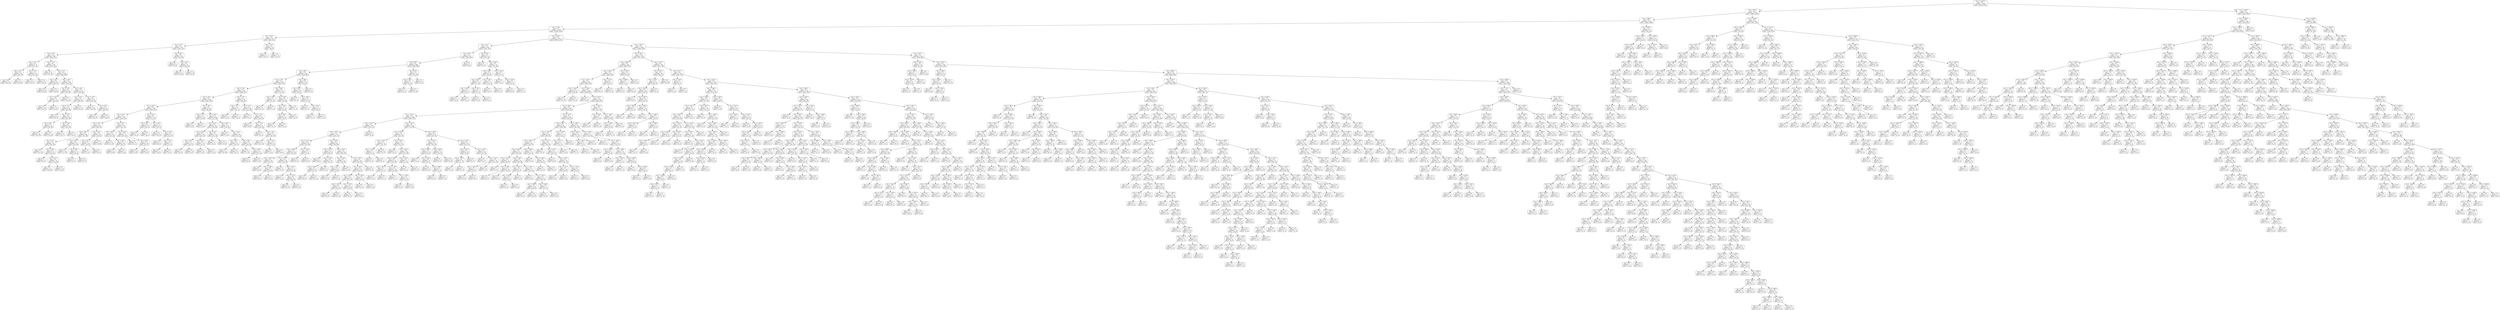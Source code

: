 digraph Tree {
node [shape=box, style="rounded", color="black", fontname=helvetica] ;
edge [fontname=helvetica] ;
0 [label="rain <= 1337.0\ngini = 0.5\nsamples = 3436\nvalue = [2679, 2676]"] ;
1 [label="rain <= 953.0\ngini = 0.5\nsamples = 2615\nvalue = [2445, 1647]"] ;
0 -> 1 [labeldistance=2.5, labelangle=45, headlabel="True"] ;
2 [label="rain <= 908.5\ngini = 0.5\nsamples = 2374\nvalue = [2264, 1466]"] ;
1 -> 2 ;
3 [label="rain <= 34.5\ngini = 0.5\nsamples = 2329\nvalue = [2208, 1454]"] ;
2 -> 3 ;
4 [label="rain <= 32.5\ngini = 0.4\nsamples = 357\nvalue = [354, 179]"] ;
3 -> 4 ;
5 [label="rain <= 29.5\ngini = 0.5\nsamples = 335\nvalue = [325, 173]"] ;
4 -> 5 ;
6 [label="rain <= 14.5\ngini = 0.4\nsamples = 305\nvalue = [303, 153]"] ;
5 -> 6 ;
7 [label="rain <= 12.5\ngini = 0.4\nsamples = 76\nvalue = [81, 31]"] ;
6 -> 7 ;
8 [label="rain <= 11.5\ngini = 0.5\nsamples = 34\nvalue = [30, 19]"] ;
7 -> 8 ;
9 [label="gini = 0.4\nsamples = 21\nvalue = [20, 10]"] ;
8 -> 9 ;
10 [label="gini = 0.5\nsamples = 13\nvalue = [10, 9]"] ;
8 -> 10 ;
11 [label="rain <= 13.5\ngini = 0.3\nsamples = 42\nvalue = [51, 12]"] ;
7 -> 11 ;
12 [label="gini = 0.3\nsamples = 25\nvalue = [33, 7]"] ;
11 -> 12 ;
13 [label="gini = 0.3\nsamples = 17\nvalue = [18, 5]"] ;
11 -> 13 ;
14 [label="rain <= 15.5\ngini = 0.5\nsamples = 229\nvalue = [222, 122]"] ;
6 -> 14 ;
15 [label="gini = 0.5\nsamples = 20\nvalue = [13, 14]"] ;
14 -> 15 ;
16 [label="rain <= 17.5\ngini = 0.4\nsamples = 209\nvalue = [209, 108]"] ;
14 -> 16 ;
17 [label="rain <= 16.5\ngini = 0.4\nsamples = 40\nvalue = [46, 17]"] ;
16 -> 17 ;
18 [label="gini = 0.4\nsamples = 18\nvalue = [22, 8]"] ;
17 -> 18 ;
19 [label="gini = 0.4\nsamples = 22\nvalue = [24, 9]"] ;
17 -> 19 ;
20 [label="rain <= 20.5\ngini = 0.5\nsamples = 169\nvalue = [163, 91]"] ;
16 -> 20 ;
21 [label="rain <= 19.5\ngini = 0.5\nsamples = 44\nvalue = [39, 29]"] ;
20 -> 21 ;
22 [label="rain <= 18.5\ngini = 0.5\nsamples = 27\nvalue = [26, 18]"] ;
21 -> 22 ;
23 [label="gini = 0.5\nsamples = 13\nvalue = [13, 9]"] ;
22 -> 23 ;
24 [label="gini = 0.5\nsamples = 14\nvalue = [13, 9]"] ;
22 -> 24 ;
25 [label="gini = 0.5\nsamples = 17\nvalue = [13, 11]"] ;
21 -> 25 ;
26 [label="rain <= 26.5\ngini = 0.4\nsamples = 125\nvalue = [124, 62]"] ;
20 -> 26 ;
27 [label="rain <= 25.5\ngini = 0.4\nsamples = 82\nvalue = [86, 39]"] ;
26 -> 27 ;
28 [label="rain <= 21.5\ngini = 0.4\nsamples = 69\nvalue = [70, 36]"] ;
27 -> 28 ;
29 [label="gini = 0.4\nsamples = 15\nvalue = [16, 6]"] ;
28 -> 29 ;
30 [label="rain <= 23.5\ngini = 0.5\nsamples = 54\nvalue = [54, 30]"] ;
28 -> 30 ;
31 [label="rain <= 22.5\ngini = 0.5\nsamples = 33\nvalue = [34, 20]"] ;
30 -> 31 ;
32 [label="gini = 0.5\nsamples = 18\nvalue = [22, 12]"] ;
31 -> 32 ;
33 [label="gini = 0.5\nsamples = 15\nvalue = [12, 8]"] ;
31 -> 33 ;
34 [label="rain <= 24.5\ngini = 0.4\nsamples = 21\nvalue = [20, 10]"] ;
30 -> 34 ;
35 [label="gini = 0.4\nsamples = 14\nvalue = [15, 7]"] ;
34 -> 35 ;
36 [label="gini = 0.5\nsamples = 7\nvalue = [5, 3]"] ;
34 -> 36 ;
37 [label="gini = 0.3\nsamples = 13\nvalue = [16, 3]"] ;
27 -> 37 ;
38 [label="rain <= 27.5\ngini = 0.5\nsamples = 43\nvalue = [38, 23]"] ;
26 -> 38 ;
39 [label="gini = 0.5\nsamples = 14\nvalue = [10, 10]"] ;
38 -> 39 ;
40 [label="rain <= 28.5\ngini = 0.4\nsamples = 29\nvalue = [28, 13]"] ;
38 -> 40 ;
41 [label="gini = 0.4\nsamples = 12\nvalue = [10, 5]"] ;
40 -> 41 ;
42 [label="gini = 0.4\nsamples = 17\nvalue = [18, 8]"] ;
40 -> 42 ;
43 [label="rain <= 30.5\ngini = 0.5\nsamples = 30\nvalue = [22, 20]"] ;
5 -> 43 ;
44 [label="gini = 0.5\nsamples = 9\nvalue = [6, 6]"] ;
43 -> 44 ;
45 [label="rain <= 31.5\ngini = 0.5\nsamples = 21\nvalue = [16, 14]"] ;
43 -> 45 ;
46 [label="gini = 0.5\nsamples = 11\nvalue = [10, 8]"] ;
45 -> 46 ;
47 [label="gini = 0.5\nsamples = 10\nvalue = [6, 6]"] ;
45 -> 47 ;
48 [label="rain <= 33.5\ngini = 0.3\nsamples = 22\nvalue = [29, 6]"] ;
4 -> 48 ;
49 [label="gini = 0.1\nsamples = 9\nvalue = [14, 1]"] ;
48 -> 49 ;
50 [label="gini = 0.4\nsamples = 13\nvalue = [15, 5]"] ;
48 -> 50 ;
51 [label="rain <= 103.5\ngini = 0.5\nsamples = 1972\nvalue = [1854, 1275]"] ;
3 -> 51 ;
52 [label="rain <= 93.5\ngini = 0.5\nsamples = 443\nvalue = [357, 332]"] ;
51 -> 52 ;
53 [label="rain <= 92.5\ngini = 0.5\nsamples = 411\nvalue = [336, 301]"] ;
52 -> 53 ;
54 [label="rain <= 89.5\ngini = 0.5\nsamples = 406\nvalue = [328, 300]"] ;
53 -> 54 ;
55 [label="rain <= 84.5\ngini = 0.5\nsamples = 393\nvalue = [318, 282]"] ;
54 -> 55 ;
56 [label="rain <= 78.5\ngini = 0.5\nsamples = 369\nvalue = [295, 273]"] ;
55 -> 56 ;
57 [label="rain <= 70.5\ngini = 0.5\nsamples = 345\nvalue = [284, 251]"] ;
56 -> 57 ;
58 [label="rain <= 56.5\ngini = 0.5\nsamples = 296\nvalue = [236, 222]"] ;
57 -> 58 ;
59 [label="rain <= 50.5\ngini = 0.5\nsamples = 185\nvalue = [156, 135]"] ;
58 -> 59 ;
60 [label="rain <= 44.5\ngini = 0.5\nsamples = 148\nvalue = [119, 121]"] ;
59 -> 60 ;
61 [label="rain <= 41.5\ngini = 0.5\nsamples = 92\nvalue = [86, 70]"] ;
60 -> 61 ;
62 [label="rain <= 38.5\ngini = 0.5\nsamples = 66\nvalue = [57, 58]"] ;
61 -> 62 ;
63 [label="rain <= 35.5\ngini = 0.5\nsamples = 43\nvalue = [42, 34]"] ;
62 -> 63 ;
64 [label="gini = 0.5\nsamples = 11\nvalue = [9, 12]"] ;
63 -> 64 ;
65 [label="rain <= 36.5\ngini = 0.5\nsamples = 32\nvalue = [33, 22]"] ;
63 -> 65 ;
66 [label="gini = 0.4\nsamples = 9\nvalue = [12, 6]"] ;
65 -> 66 ;
67 [label="rain <= 37.5\ngini = 0.5\nsamples = 23\nvalue = [21, 16]"] ;
65 -> 67 ;
68 [label="gini = 0.5\nsamples = 13\nvalue = [10, 10]"] ;
67 -> 68 ;
69 [label="gini = 0.5\nsamples = 10\nvalue = [11, 6]"] ;
67 -> 69 ;
70 [label="rain <= 39.5\ngini = 0.5\nsamples = 23\nvalue = [15, 24]"] ;
62 -> 70 ;
71 [label="gini = 0.5\nsamples = 10\nvalue = [7, 13]"] ;
70 -> 71 ;
72 [label="rain <= 40.5\ngini = 0.5\nsamples = 13\nvalue = [8, 11]"] ;
70 -> 72 ;
73 [label="gini = 0.5\nsamples = 5\nvalue = [3, 4]"] ;
72 -> 73 ;
74 [label="gini = 0.5\nsamples = 8\nvalue = [5, 7]"] ;
72 -> 74 ;
75 [label="rain <= 43.5\ngini = 0.4\nsamples = 26\nvalue = [29, 12]"] ;
61 -> 75 ;
76 [label="rain <= 42.5\ngini = 0.4\nsamples = 14\nvalue = [15, 6]"] ;
75 -> 76 ;
77 [label="gini = 0.4\nsamples = 7\nvalue = [7, 3]"] ;
76 -> 77 ;
78 [label="gini = 0.4\nsamples = 7\nvalue = [8, 3]"] ;
76 -> 78 ;
79 [label="gini = 0.4\nsamples = 12\nvalue = [14, 6]"] ;
75 -> 79 ;
80 [label="rain <= 47.5\ngini = 0.5\nsamples = 56\nvalue = [33, 51]"] ;
60 -> 80 ;
81 [label="rain <= 45.5\ngini = 0.4\nsamples = 29\nvalue = [13, 32]"] ;
80 -> 81 ;
82 [label="gini = 0.3\nsamples = 11\nvalue = [4, 15]"] ;
81 -> 82 ;
83 [label="rain <= 46.5\ngini = 0.5\nsamples = 18\nvalue = [9, 17]"] ;
81 -> 83 ;
84 [label="gini = 0.5\nsamples = 11\nvalue = [6, 9]"] ;
83 -> 84 ;
85 [label="gini = 0.4\nsamples = 7\nvalue = [3, 8]"] ;
83 -> 85 ;
86 [label="rain <= 48.5\ngini = 0.5\nsamples = 27\nvalue = [20, 19]"] ;
80 -> 86 ;
87 [label="gini = 0.3\nsamples = 9\nvalue = [11, 2]"] ;
86 -> 87 ;
88 [label="rain <= 49.5\ngini = 0.5\nsamples = 18\nvalue = [9, 17]"] ;
86 -> 88 ;
89 [label="gini = 0.5\nsamples = 10\nvalue = [5, 9]"] ;
88 -> 89 ;
90 [label="gini = 0.4\nsamples = 8\nvalue = [4, 8]"] ;
88 -> 90 ;
91 [label="rain <= 52.5\ngini = 0.4\nsamples = 37\nvalue = [37, 14]"] ;
59 -> 91 ;
92 [label="rain <= 51.5\ngini = 0.5\nsamples = 14\nvalue = [12, 7]"] ;
91 -> 92 ;
93 [label="gini = 0.4\nsamples = 7\nvalue = [6, 2]"] ;
92 -> 93 ;
94 [label="gini = 0.5\nsamples = 7\nvalue = [6, 5]"] ;
92 -> 94 ;
95 [label="rain <= 53.5\ngini = 0.3\nsamples = 23\nvalue = [25, 7]"] ;
91 -> 95 ;
96 [label="gini = 0.2\nsamples = 10\nvalue = [12, 2]"] ;
95 -> 96 ;
97 [label="rain <= 54.5\ngini = 0.4\nsamples = 13\nvalue = [13, 5]"] ;
95 -> 97 ;
98 [label="gini = 0.5\nsamples = 6\nvalue = [6, 4]"] ;
97 -> 98 ;
99 [label="rain <= 55.5\ngini = 0.2\nsamples = 7\nvalue = [7, 1]"] ;
97 -> 99 ;
100 [label="gini = 0.0\nsamples = 3\nvalue = [4, 0]"] ;
99 -> 100 ;
101 [label="gini = 0.4\nsamples = 4\nvalue = [3, 1]"] ;
99 -> 101 ;
102 [label="rain <= 58.5\ngini = 0.5\nsamples = 111\nvalue = [80, 87]"] ;
58 -> 102 ;
103 [label="rain <= 57.5\ngini = 0.4\nsamples = 15\nvalue = [9, 18]"] ;
102 -> 103 ;
104 [label="gini = 0.4\nsamples = 8\nvalue = [3, 9]"] ;
103 -> 104 ;
105 [label="gini = 0.5\nsamples = 7\nvalue = [6, 9]"] ;
103 -> 105 ;
106 [label="rain <= 64.5\ngini = 0.5\nsamples = 96\nvalue = [71, 69]"] ;
102 -> 106 ;
107 [label="rain <= 62.5\ngini = 0.5\nsamples = 45\nvalue = [36, 28]"] ;
106 -> 107 ;
108 [label="rain <= 60.5\ngini = 0.5\nsamples = 29\nvalue = [21, 18]"] ;
107 -> 108 ;
109 [label="rain <= 59.5\ngini = 0.5\nsamples = 18\nvalue = [15, 11]"] ;
108 -> 109 ;
110 [label="gini = 0.5\nsamples = 6\nvalue = [6, 4]"] ;
109 -> 110 ;
111 [label="gini = 0.5\nsamples = 12\nvalue = [9, 7]"] ;
109 -> 111 ;
112 [label="rain <= 61.5\ngini = 0.5\nsamples = 11\nvalue = [6, 7]"] ;
108 -> 112 ;
113 [label="gini = 0.5\nsamples = 8\nvalue = [4, 5]"] ;
112 -> 113 ;
114 [label="gini = 0.5\nsamples = 3\nvalue = [2, 2]"] ;
112 -> 114 ;
115 [label="rain <= 63.5\ngini = 0.5\nsamples = 16\nvalue = [15, 10]"] ;
107 -> 115 ;
116 [label="gini = 0.4\nsamples = 5\nvalue = [6, 2]"] ;
115 -> 116 ;
117 [label="gini = 0.5\nsamples = 11\nvalue = [9, 8]"] ;
115 -> 117 ;
118 [label="rain <= 65.5\ngini = 0.5\nsamples = 51\nvalue = [35, 41]"] ;
106 -> 118 ;
119 [label="gini = 0.4\nsamples = 7\nvalue = [3, 8]"] ;
118 -> 119 ;
120 [label="rain <= 67.5\ngini = 0.5\nsamples = 44\nvalue = [32, 33]"] ;
118 -> 120 ;
121 [label="rain <= 66.5\ngini = 0.5\nsamples = 21\nvalue = [14, 17]"] ;
120 -> 121 ;
122 [label="gini = 0.5\nsamples = 13\nvalue = [8, 10]"] ;
121 -> 122 ;
123 [label="gini = 0.5\nsamples = 8\nvalue = [6, 7]"] ;
121 -> 123 ;
124 [label="rain <= 68.5\ngini = 0.5\nsamples = 23\nvalue = [18, 16]"] ;
120 -> 124 ;
125 [label="gini = 0.4\nsamples = 8\nvalue = [7, 3]"] ;
124 -> 125 ;
126 [label="rain <= 69.5\ngini = 0.5\nsamples = 15\nvalue = [11, 13]"] ;
124 -> 126 ;
127 [label="gini = 0.5\nsamples = 6\nvalue = [4, 5]"] ;
126 -> 127 ;
128 [label="gini = 0.5\nsamples = 9\nvalue = [7, 8]"] ;
126 -> 128 ;
129 [label="rain <= 72.5\ngini = 0.5\nsamples = 49\nvalue = [48, 29]"] ;
57 -> 129 ;
130 [label="rain <= 71.5\ngini = 0.3\nsamples = 9\nvalue = [11, 3]"] ;
129 -> 130 ;
131 [label="gini = 0.0\nsamples = 2\nvalue = [2, 0]"] ;
130 -> 131 ;
132 [label="gini = 0.4\nsamples = 7\nvalue = [9, 3]"] ;
130 -> 132 ;
133 [label="rain <= 73.5\ngini = 0.5\nsamples = 40\nvalue = [37, 26]"] ;
129 -> 133 ;
134 [label="gini = 0.4\nsamples = 7\nvalue = [3, 7]"] ;
133 -> 134 ;
135 [label="rain <= 74.5\ngini = 0.5\nsamples = 33\nvalue = [34, 19]"] ;
133 -> 135 ;
136 [label="gini = 0.0\nsamples = 6\nvalue = [8, 0]"] ;
135 -> 136 ;
137 [label="rain <= 75.5\ngini = 0.5\nsamples = 27\nvalue = [26, 19]"] ;
135 -> 137 ;
138 [label="gini = 0.4\nsamples = 7\nvalue = [6, 3]"] ;
137 -> 138 ;
139 [label="rain <= 76.5\ngini = 0.5\nsamples = 20\nvalue = [20, 16]"] ;
137 -> 139 ;
140 [label="gini = 0.5\nsamples = 12\nvalue = [13, 12]"] ;
139 -> 140 ;
141 [label="rain <= 77.5\ngini = 0.5\nsamples = 8\nvalue = [7, 4]"] ;
139 -> 141 ;
142 [label="gini = 0.0\nsamples = 1\nvalue = [1, 0]"] ;
141 -> 142 ;
143 [label="gini = 0.5\nsamples = 7\nvalue = [6, 4]"] ;
141 -> 143 ;
144 [label="rain <= 80.5\ngini = 0.4\nsamples = 24\nvalue = [11, 22]"] ;
56 -> 144 ;
145 [label="rain <= 79.5\ngini = 0.1\nsamples = 9\nvalue = [1, 14]"] ;
144 -> 145 ;
146 [label="gini = 0.0\nsamples = 6\nvalue = [0, 11]"] ;
145 -> 146 ;
147 [label="gini = 0.4\nsamples = 3\nvalue = [1, 3]"] ;
145 -> 147 ;
148 [label="rain <= 83.5\ngini = 0.5\nsamples = 15\nvalue = [10, 8]"] ;
144 -> 148 ;
149 [label="rain <= 82.5\ngini = 0.5\nsamples = 12\nvalue = [9, 6]"] ;
148 -> 149 ;
150 [label="rain <= 81.5\ngini = 0.5\nsamples = 8\nvalue = [5, 4]"] ;
149 -> 150 ;
151 [label="gini = 0.5\nsamples = 7\nvalue = [5, 3]"] ;
150 -> 151 ;
152 [label="gini = 0.0\nsamples = 1\nvalue = [0, 1]"] ;
150 -> 152 ;
153 [label="gini = 0.4\nsamples = 4\nvalue = [4, 2]"] ;
149 -> 153 ;
154 [label="gini = 0.4\nsamples = 3\nvalue = [1, 2]"] ;
148 -> 154 ;
155 [label="rain <= 88.5\ngini = 0.4\nsamples = 24\nvalue = [23, 9]"] ;
55 -> 155 ;
156 [label="rain <= 85.5\ngini = 0.4\nsamples = 20\nvalue = [19, 6]"] ;
155 -> 156 ;
157 [label="gini = 0.4\nsamples = 7\nvalue = [6, 3]"] ;
156 -> 157 ;
158 [label="rain <= 86.5\ngini = 0.3\nsamples = 13\nvalue = [13, 3]"] ;
156 -> 158 ;
159 [label="gini = 0.3\nsamples = 5\nvalue = [5, 1]"] ;
158 -> 159 ;
160 [label="rain <= 87.5\ngini = 0.3\nsamples = 8\nvalue = [8, 2]"] ;
158 -> 160 ;
161 [label="gini = 0.4\nsamples = 3\nvalue = [3, 1]"] ;
160 -> 161 ;
162 [label="gini = 0.3\nsamples = 5\nvalue = [5, 1]"] ;
160 -> 162 ;
163 [label="gini = 0.5\nsamples = 4\nvalue = [4, 3]"] ;
155 -> 163 ;
164 [label="rain <= 91.5\ngini = 0.5\nsamples = 13\nvalue = [10, 18]"] ;
54 -> 164 ;
165 [label="rain <= 90.5\ngini = 0.3\nsamples = 7\nvalue = [3, 14]"] ;
164 -> 165 ;
166 [label="gini = 0.0\nsamples = 1\nvalue = [0, 3]"] ;
165 -> 166 ;
167 [label="gini = 0.3\nsamples = 6\nvalue = [3, 11]"] ;
165 -> 167 ;
168 [label="gini = 0.5\nsamples = 6\nvalue = [7, 4]"] ;
164 -> 168 ;
169 [label="gini = 0.2\nsamples = 5\nvalue = [8, 1]"] ;
53 -> 169 ;
170 [label="rain <= 94.5\ngini = 0.5\nsamples = 32\nvalue = [21, 31]"] ;
52 -> 170 ;
171 [label="gini = 0.0\nsamples = 1\nvalue = [0, 3]"] ;
170 -> 171 ;
172 [label="rain <= 100.5\ngini = 0.5\nsamples = 31\nvalue = [21, 28]"] ;
170 -> 172 ;
173 [label="rain <= 98.5\ngini = 0.5\nsamples = 26\nvalue = [18, 21]"] ;
172 -> 173 ;
174 [label="rain <= 96.5\ngini = 0.5\nsamples = 13\nvalue = [7, 12]"] ;
173 -> 174 ;
175 [label="rain <= 95.5\ngini = 0.5\nsamples = 9\nvalue = [6, 5]"] ;
174 -> 175 ;
176 [label="gini = 0.5\nsamples = 6\nvalue = [3, 4]"] ;
175 -> 176 ;
177 [label="gini = 0.4\nsamples = 3\nvalue = [3, 1]"] ;
175 -> 177 ;
178 [label="rain <= 97.5\ngini = 0.2\nsamples = 4\nvalue = [1, 7]"] ;
174 -> 178 ;
179 [label="gini = 0.2\nsamples = 3\nvalue = [1, 6]"] ;
178 -> 179 ;
180 [label="gini = 0.0\nsamples = 1\nvalue = [0, 1]"] ;
178 -> 180 ;
181 [label="rain <= 99.5\ngini = 0.5\nsamples = 13\nvalue = [11, 9]"] ;
173 -> 181 ;
182 [label="gini = 0.4\nsamples = 5\nvalue = [4, 2]"] ;
181 -> 182 ;
183 [label="gini = 0.5\nsamples = 8\nvalue = [7, 7]"] ;
181 -> 183 ;
184 [label="rain <= 101.5\ngini = 0.4\nsamples = 5\nvalue = [3, 7]"] ;
172 -> 184 ;
185 [label="gini = 0.0\nsamples = 1\nvalue = [0, 2]"] ;
184 -> 185 ;
186 [label="rain <= 102.5\ngini = 0.5\nsamples = 4\nvalue = [3, 5]"] ;
184 -> 186 ;
187 [label="gini = 0.4\nsamples = 2\nvalue = [2, 4]"] ;
186 -> 187 ;
188 [label="gini = 0.5\nsamples = 2\nvalue = [1, 1]"] ;
186 -> 188 ;
189 [label="rain <= 350.5\ngini = 0.5\nsamples = 1529\nvalue = [1497, 943]"] ;
51 -> 189 ;
190 [label="rain <= 202.5\ngini = 0.5\nsamples = 798\nvalue = [821, 455]"] ;
189 -> 190 ;
191 [label="rain <= 198.5\ngini = 0.5\nsamples = 423\nvalue = [408, 270]"] ;
190 -> 191 ;
192 [label="rain <= 196.5\ngini = 0.5\nsamples = 411\nvalue = [399, 256]"] ;
191 -> 192 ;
193 [label="rain <= 105.5\ngini = 0.5\nsamples = 403\nvalue = [386, 255]"] ;
192 -> 193 ;
194 [label="rain <= 104.5\ngini = 0.4\nsamples = 19\nvalue = [26, 8]"] ;
193 -> 194 ;
195 [label="gini = 0.3\nsamples = 10\nvalue = [15, 4]"] ;
194 -> 195 ;
196 [label="gini = 0.4\nsamples = 9\nvalue = [11, 4]"] ;
194 -> 196 ;
197 [label="rain <= 106.5\ngini = 0.5\nsamples = 384\nvalue = [360, 247]"] ;
193 -> 197 ;
198 [label="gini = 0.0\nsamples = 3\nvalue = [0, 4]"] ;
197 -> 198 ;
199 [label="rain <= 191.5\ngini = 0.5\nsamples = 381\nvalue = [360, 243]"] ;
197 -> 199 ;
200 [label="rain <= 156.5\ngini = 0.5\nsamples = 360\nvalue = [349, 228]"] ;
199 -> 200 ;
201 [label="rain <= 132.5\ngini = 0.5\nsamples = 228\nvalue = [199, 150]"] ;
200 -> 201 ;
202 [label="rain <= 131.5\ngini = 0.5\nsamples = 123\nvalue = [125, 72]"] ;
201 -> 202 ;
203 [label="rain <= 116.0\ngini = 0.5\nsamples = 121\nvalue = [121, 72]"] ;
202 -> 203 ;
204 [label="rain <= 113.5\ngini = 0.5\nsamples = 40\nvalue = [34, 26]"] ;
203 -> 204 ;
205 [label="rain <= 109.5\ngini = 0.5\nsamples = 34\nvalue = [32, 20]"] ;
204 -> 205 ;
206 [label="rain <= 107.5\ngini = 0.4\nsamples = 16\nvalue = [16, 7]"] ;
205 -> 206 ;
207 [label="gini = 0.5\nsamples = 7\nvalue = [6, 4]"] ;
206 -> 207 ;
208 [label="rain <= 108.5\ngini = 0.4\nsamples = 9\nvalue = [10, 3]"] ;
206 -> 208 ;
209 [label="gini = 0.3\nsamples = 7\nvalue = [8, 2]"] ;
208 -> 209 ;
210 [label="gini = 0.4\nsamples = 2\nvalue = [2, 1]"] ;
208 -> 210 ;
211 [label="rain <= 110.5\ngini = 0.5\nsamples = 18\nvalue = [16, 13]"] ;
205 -> 211 ;
212 [label="gini = 0.4\nsamples = 5\nvalue = [2, 5]"] ;
211 -> 212 ;
213 [label="rain <= 111.5\ngini = 0.5\nsamples = 13\nvalue = [14, 8]"] ;
211 -> 213 ;
214 [label="gini = 0.5\nsamples = 5\nvalue = [4, 3]"] ;
213 -> 214 ;
215 [label="rain <= 112.5\ngini = 0.4\nsamples = 8\nvalue = [10, 5]"] ;
213 -> 215 ;
216 [label="gini = 0.4\nsamples = 4\nvalue = [5, 2]"] ;
215 -> 216 ;
217 [label="gini = 0.5\nsamples = 4\nvalue = [5, 3]"] ;
215 -> 217 ;
218 [label="rain <= 114.5\ngini = 0.4\nsamples = 6\nvalue = [2, 6]"] ;
204 -> 218 ;
219 [label="gini = 0.0\nsamples = 3\nvalue = [0, 3]"] ;
218 -> 219 ;
220 [label="gini = 0.5\nsamples = 3\nvalue = [2, 3]"] ;
218 -> 220 ;
221 [label="rain <= 120.5\ngini = 0.5\nsamples = 81\nvalue = [87, 46]"] ;
203 -> 221 ;
222 [label="rain <= 117.5\ngini = 0.3\nsamples = 19\nvalue = [29, 7]"] ;
221 -> 222 ;
223 [label="gini = 0.5\nsamples = 5\nvalue = [8, 5]"] ;
222 -> 223 ;
224 [label="rain <= 119.5\ngini = 0.2\nsamples = 14\nvalue = [21, 2]"] ;
222 -> 224 ;
225 [label="rain <= 118.5\ngini = 0.1\nsamples = 10\nvalue = [17, 1]"] ;
224 -> 225 ;
226 [label="gini = 0.0\nsamples = 4\nvalue = [6, 0]"] ;
225 -> 226 ;
227 [label="gini = 0.2\nsamples = 6\nvalue = [11, 1]"] ;
225 -> 227 ;
228 [label="gini = 0.3\nsamples = 4\nvalue = [4, 1]"] ;
224 -> 228 ;
229 [label="rain <= 124.5\ngini = 0.5\nsamples = 62\nvalue = [58, 39]"] ;
221 -> 229 ;
230 [label="rain <= 123.0\ngini = 0.5\nsamples = 23\nvalue = [14, 15]"] ;
229 -> 230 ;
231 [label="rain <= 121.5\ngini = 0.5\nsamples = 16\nvalue = [9, 9]"] ;
230 -> 231 ;
232 [label="gini = 0.5\nsamples = 11\nvalue = [6, 6]"] ;
231 -> 232 ;
233 [label="gini = 0.5\nsamples = 5\nvalue = [3, 3]"] ;
231 -> 233 ;
234 [label="gini = 0.5\nsamples = 7\nvalue = [5, 6]"] ;
230 -> 234 ;
235 [label="rain <= 130.5\ngini = 0.5\nsamples = 39\nvalue = [44, 24]"] ;
229 -> 235 ;
236 [label="rain <= 128.5\ngini = 0.5\nsamples = 35\nvalue = [38, 22]"] ;
235 -> 236 ;
237 [label="rain <= 126.5\ngini = 0.4\nsamples = 24\nvalue = [29, 15]"] ;
236 -> 237 ;
238 [label="rain <= 125.5\ngini = 0.5\nsamples = 9\nvalue = [11, 6]"] ;
237 -> 238 ;
239 [label="gini = 0.4\nsamples = 4\nvalue = [6, 3]"] ;
238 -> 239 ;
240 [label="gini = 0.5\nsamples = 5\nvalue = [5, 3]"] ;
238 -> 240 ;
241 [label="rain <= 127.5\ngini = 0.4\nsamples = 15\nvalue = [18, 9]"] ;
237 -> 241 ;
242 [label="gini = 0.4\nsamples = 6\nvalue = [6, 3]"] ;
241 -> 242 ;
243 [label="gini = 0.4\nsamples = 9\nvalue = [12, 6]"] ;
241 -> 243 ;
244 [label="rain <= 129.5\ngini = 0.5\nsamples = 11\nvalue = [9, 7]"] ;
236 -> 244 ;
245 [label="gini = 0.5\nsamples = 7\nvalue = [7, 5]"] ;
244 -> 245 ;
246 [label="gini = 0.5\nsamples = 4\nvalue = [2, 2]"] ;
244 -> 246 ;
247 [label="gini = 0.4\nsamples = 4\nvalue = [6, 2]"] ;
235 -> 247 ;
248 [label="gini = 0.0\nsamples = 2\nvalue = [4, 0]"] ;
202 -> 248 ;
249 [label="rain <= 143.5\ngini = 0.5\nsamples = 105\nvalue = [74, 78]"] ;
201 -> 249 ;
250 [label="rain <= 135.5\ngini = 0.4\nsamples = 47\nvalue = [22, 44]"] ;
249 -> 250 ;
251 [label="rain <= 134.5\ngini = 0.5\nsamples = 15\nvalue = [11, 11]"] ;
250 -> 251 ;
252 [label="rain <= 133.5\ngini = 0.5\nsamples = 7\nvalue = [5, 4]"] ;
251 -> 252 ;
253 [label="gini = 0.5\nsamples = 5\nvalue = [3, 3]"] ;
252 -> 253 ;
254 [label="gini = 0.4\nsamples = 2\nvalue = [2, 1]"] ;
252 -> 254 ;
255 [label="gini = 0.5\nsamples = 8\nvalue = [6, 7]"] ;
251 -> 255 ;
256 [label="rain <= 136.5\ngini = 0.4\nsamples = 32\nvalue = [11, 33]"] ;
250 -> 256 ;
257 [label="gini = 0.0\nsamples = 4\nvalue = [0, 5]"] ;
256 -> 257 ;
258 [label="rain <= 141.5\ngini = 0.4\nsamples = 28\nvalue = [11, 28]"] ;
256 -> 258 ;
259 [label="rain <= 138.5\ngini = 0.4\nsamples = 23\nvalue = [10, 20]"] ;
258 -> 259 ;
260 [label="rain <= 137.5\ngini = 0.5\nsamples = 4\nvalue = [2, 2]"] ;
259 -> 260 ;
261 [label="gini = 0.5\nsamples = 2\nvalue = [1, 1]"] ;
260 -> 261 ;
262 [label="gini = 0.5\nsamples = 2\nvalue = [1, 1]"] ;
260 -> 262 ;
263 [label="rain <= 139.5\ngini = 0.4\nsamples = 19\nvalue = [8, 18]"] ;
259 -> 263 ;
264 [label="gini = 0.3\nsamples = 7\nvalue = [2, 7]"] ;
263 -> 264 ;
265 [label="rain <= 140.5\ngini = 0.5\nsamples = 12\nvalue = [6, 11]"] ;
263 -> 265 ;
266 [label="gini = 0.5\nsamples = 4\nvalue = [3, 3]"] ;
265 -> 266 ;
267 [label="gini = 0.4\nsamples = 8\nvalue = [3, 8]"] ;
265 -> 267 ;
268 [label="rain <= 142.5\ngini = 0.2\nsamples = 5\nvalue = [1, 8]"] ;
258 -> 268 ;
269 [label="gini = 0.0\nsamples = 1\nvalue = [0, 1]"] ;
268 -> 269 ;
270 [label="gini = 0.2\nsamples = 4\nvalue = [1, 7]"] ;
268 -> 270 ;
271 [label="rain <= 149.5\ngini = 0.5\nsamples = 58\nvalue = [52, 34]"] ;
249 -> 271 ;
272 [label="rain <= 147.5\ngini = 0.4\nsamples = 28\nvalue = [29, 13]"] ;
271 -> 272 ;
273 [label="rain <= 144.5\ngini = 0.5\nsamples = 12\nvalue = [12, 8]"] ;
272 -> 273 ;
274 [label="gini = 0.4\nsamples = 3\nvalue = [3, 1]"] ;
273 -> 274 ;
275 [label="rain <= 145.5\ngini = 0.5\nsamples = 9\nvalue = [9, 7]"] ;
273 -> 275 ;
276 [label="gini = 0.5\nsamples = 4\nvalue = [6, 4]"] ;
275 -> 276 ;
277 [label="rain <= 146.5\ngini = 0.5\nsamples = 5\nvalue = [3, 3]"] ;
275 -> 277 ;
278 [label="gini = 0.5\nsamples = 3\nvalue = [2, 2]"] ;
277 -> 278 ;
279 [label="gini = 0.5\nsamples = 2\nvalue = [1, 1]"] ;
277 -> 279 ;
280 [label="rain <= 148.5\ngini = 0.4\nsamples = 16\nvalue = [17, 5]"] ;
272 -> 280 ;
281 [label="gini = 0.2\nsamples = 6\nvalue = [8, 1]"] ;
280 -> 281 ;
282 [label="gini = 0.4\nsamples = 10\nvalue = [9, 4]"] ;
280 -> 282 ;
283 [label="rain <= 152.5\ngini = 0.5\nsamples = 30\nvalue = [23, 21]"] ;
271 -> 283 ;
284 [label="rain <= 151.5\ngini = 0.5\nsamples = 12\nvalue = [8, 9]"] ;
283 -> 284 ;
285 [label="rain <= 150.5\ngini = 0.5\nsamples = 10\nvalue = [7, 7]"] ;
284 -> 285 ;
286 [label="gini = 0.5\nsamples = 7\nvalue = [5, 5]"] ;
285 -> 286 ;
287 [label="gini = 0.5\nsamples = 3\nvalue = [2, 2]"] ;
285 -> 287 ;
288 [label="gini = 0.4\nsamples = 2\nvalue = [1, 2]"] ;
284 -> 288 ;
289 [label="rain <= 153.5\ngini = 0.5\nsamples = 18\nvalue = [15, 12]"] ;
283 -> 289 ;
290 [label="gini = 0.4\nsamples = 4\nvalue = [4, 2]"] ;
289 -> 290 ;
291 [label="rain <= 155.5\ngini = 0.5\nsamples = 14\nvalue = [11, 10]"] ;
289 -> 291 ;
292 [label="rain <= 154.5\ngini = 0.5\nsamples = 6\nvalue = [4, 5]"] ;
291 -> 292 ;
293 [label="gini = 0.5\nsamples = 5\nvalue = [4, 4]"] ;
292 -> 293 ;
294 [label="gini = 0.0\nsamples = 1\nvalue = [0, 1]"] ;
292 -> 294 ;
295 [label="gini = 0.5\nsamples = 8\nvalue = [7, 5]"] ;
291 -> 295 ;
296 [label="rain <= 179.5\ngini = 0.5\nsamples = 132\nvalue = [150, 78]"] ;
200 -> 296 ;
297 [label="rain <= 176.5\ngini = 0.4\nsamples = 96\nvalue = [108, 48]"] ;
296 -> 297 ;
298 [label="rain <= 170.5\ngini = 0.5\nsamples = 84\nvalue = [89, 47]"] ;
297 -> 298 ;
299 [label="rain <= 167.5\ngini = 0.4\nsamples = 62\nvalue = [70, 31]"] ;
298 -> 299 ;
300 [label="rain <= 159.5\ngini = 0.4\nsamples = 51\nvalue = [55, 28]"] ;
299 -> 300 ;
301 [label="rain <= 157.5\ngini = 0.4\nsamples = 17\nvalue = [21, 8]"] ;
300 -> 301 ;
302 [label="gini = 0.5\nsamples = 7\nvalue = [7, 4]"] ;
301 -> 302 ;
303 [label="rain <= 158.5\ngini = 0.3\nsamples = 10\nvalue = [14, 4]"] ;
301 -> 303 ;
304 [label="gini = 0.2\nsamples = 4\nvalue = [6, 1]"] ;
303 -> 304 ;
305 [label="gini = 0.4\nsamples = 6\nvalue = [8, 3]"] ;
303 -> 305 ;
306 [label="rain <= 162.5\ngini = 0.5\nsamples = 34\nvalue = [34, 20]"] ;
300 -> 306 ;
307 [label="rain <= 161.5\ngini = 0.5\nsamples = 11\nvalue = [9, 7]"] ;
306 -> 307 ;
308 [label="rain <= 160.5\ngini = 0.4\nsamples = 6\nvalue = [6, 3]"] ;
307 -> 308 ;
309 [label="gini = 0.5\nsamples = 5\nvalue = [5, 3]"] ;
308 -> 309 ;
310 [label="gini = 0.0\nsamples = 1\nvalue = [1, 0]"] ;
308 -> 310 ;
311 [label="gini = 0.5\nsamples = 5\nvalue = [3, 4]"] ;
307 -> 311 ;
312 [label="rain <= 163.5\ngini = 0.5\nsamples = 23\nvalue = [25, 13]"] ;
306 -> 312 ;
313 [label="gini = 0.0\nsamples = 1\nvalue = [2, 0]"] ;
312 -> 313 ;
314 [label="rain <= 165.5\ngini = 0.5\nsamples = 22\nvalue = [23, 13]"] ;
312 -> 314 ;
315 [label="rain <= 164.5\ngini = 0.4\nsamples = 15\nvalue = [16, 8]"] ;
314 -> 315 ;
316 [label="gini = 0.5\nsamples = 5\nvalue = [4, 3]"] ;
315 -> 316 ;
317 [label="gini = 0.4\nsamples = 10\nvalue = [12, 5]"] ;
315 -> 317 ;
318 [label="rain <= 166.5\ngini = 0.5\nsamples = 7\nvalue = [7, 5]"] ;
314 -> 318 ;
319 [label="gini = 0.5\nsamples = 2\nvalue = [2, 3]"] ;
318 -> 319 ;
320 [label="gini = 0.4\nsamples = 5\nvalue = [5, 2]"] ;
318 -> 320 ;
321 [label="rain <= 168.5\ngini = 0.3\nsamples = 11\nvalue = [15, 3]"] ;
299 -> 321 ;
322 [label="gini = 0.0\nsamples = 3\nvalue = [7, 0]"] ;
321 -> 322 ;
323 [label="rain <= 169.5\ngini = 0.4\nsamples = 8\nvalue = [8, 3]"] ;
321 -> 323 ;
324 [label="gini = 0.5\nsamples = 5\nvalue = [3, 2]"] ;
323 -> 324 ;
325 [label="gini = 0.3\nsamples = 3\nvalue = [5, 1]"] ;
323 -> 325 ;
326 [label="rain <= 171.5\ngini = 0.5\nsamples = 22\nvalue = [19, 16]"] ;
298 -> 326 ;
327 [label="gini = 0.0\nsamples = 1\nvalue = [0, 4]"] ;
326 -> 327 ;
328 [label="rain <= 172.5\ngini = 0.5\nsamples = 21\nvalue = [19, 12]"] ;
326 -> 328 ;
329 [label="gini = 0.0\nsamples = 2\nvalue = [3, 0]"] ;
328 -> 329 ;
330 [label="rain <= 174.5\ngini = 0.5\nsamples = 19\nvalue = [16, 12]"] ;
328 -> 330 ;
331 [label="rain <= 173.5\ngini = 0.5\nsamples = 10\nvalue = [8, 8]"] ;
330 -> 331 ;
332 [label="gini = 0.5\nsamples = 5\nvalue = [3, 2]"] ;
331 -> 332 ;
333 [label="gini = 0.5\nsamples = 5\nvalue = [5, 6]"] ;
331 -> 333 ;
334 [label="rain <= 175.5\ngini = 0.4\nsamples = 9\nvalue = [8, 4]"] ;
330 -> 334 ;
335 [label="gini = 0.3\nsamples = 5\nvalue = [4, 1]"] ;
334 -> 335 ;
336 [label="gini = 0.5\nsamples = 4\nvalue = [4, 3]"] ;
334 -> 336 ;
337 [label="rain <= 178.5\ngini = 0.1\nsamples = 12\nvalue = [19, 1]"] ;
297 -> 337 ;
338 [label="rain <= 177.5\ngini = 0.2\nsamples = 9\nvalue = [11, 1]"] ;
337 -> 338 ;
339 [label="gini = 0.0\nsamples = 3\nvalue = [4, 0]"] ;
338 -> 339 ;
340 [label="gini = 0.2\nsamples = 6\nvalue = [7, 1]"] ;
338 -> 340 ;
341 [label="gini = 0.0\nsamples = 3\nvalue = [8, 0]"] ;
337 -> 341 ;
342 [label="rain <= 182.5\ngini = 0.5\nsamples = 36\nvalue = [42, 30]"] ;
296 -> 342 ;
343 [label="rain <= 181.5\ngini = 0.5\nsamples = 9\nvalue = [7, 12]"] ;
342 -> 343 ;
344 [label="rain <= 180.5\ngini = 0.5\nsamples = 6\nvalue = [7, 5]"] ;
343 -> 344 ;
345 [label="gini = 0.5\nsamples = 5\nvalue = [5, 5]"] ;
344 -> 345 ;
346 [label="gini = 0.0\nsamples = 1\nvalue = [2, 0]"] ;
344 -> 346 ;
347 [label="gini = 0.0\nsamples = 3\nvalue = [0, 7]"] ;
343 -> 347 ;
348 [label="rain <= 183.5\ngini = 0.4\nsamples = 27\nvalue = [35, 18]"] ;
342 -> 348 ;
349 [label="gini = 0.1\nsamples = 6\nvalue = [13, 1]"] ;
348 -> 349 ;
350 [label="rain <= 186.5\ngini = 0.5\nsamples = 21\nvalue = [22, 17]"] ;
348 -> 350 ;
351 [label="rain <= 185.0\ngini = 0.5\nsamples = 6\nvalue = [5, 6]"] ;
350 -> 351 ;
352 [label="gini = 0.5\nsamples = 3\nvalue = [2, 2]"] ;
351 -> 352 ;
353 [label="gini = 0.5\nsamples = 3\nvalue = [3, 4]"] ;
351 -> 353 ;
354 [label="rain <= 188.5\ngini = 0.5\nsamples = 15\nvalue = [17, 11]"] ;
350 -> 354 ;
355 [label="rain <= 187.5\ngini = 0.4\nsamples = 7\nvalue = [7, 3]"] ;
354 -> 355 ;
356 [label="gini = 0.4\nsamples = 4\nvalue = [4, 2]"] ;
355 -> 356 ;
357 [label="gini = 0.4\nsamples = 3\nvalue = [3, 1]"] ;
355 -> 357 ;
358 [label="rain <= 189.5\ngini = 0.5\nsamples = 8\nvalue = [10, 8]"] ;
354 -> 358 ;
359 [label="gini = 0.0\nsamples = 1\nvalue = [0, 1]"] ;
358 -> 359 ;
360 [label="rain <= 190.5\ngini = 0.5\nsamples = 7\nvalue = [10, 7]"] ;
358 -> 360 ;
361 [label="gini = 0.5\nsamples = 2\nvalue = [3, 3]"] ;
360 -> 361 ;
362 [label="gini = 0.5\nsamples = 5\nvalue = [7, 4]"] ;
360 -> 362 ;
363 [label="rain <= 193.5\ngini = 0.5\nsamples = 21\nvalue = [11, 15]"] ;
199 -> 363 ;
364 [label="rain <= 192.5\ngini = 0.2\nsamples = 7\nvalue = [1, 6]"] ;
363 -> 364 ;
365 [label="gini = 0.0\nsamples = 2\nvalue = [0, 2]"] ;
364 -> 365 ;
366 [label="gini = 0.3\nsamples = 5\nvalue = [1, 4]"] ;
364 -> 366 ;
367 [label="rain <= 195.5\ngini = 0.5\nsamples = 14\nvalue = [10, 9]"] ;
363 -> 367 ;
368 [label="rain <= 194.5\ngini = 0.5\nsamples = 11\nvalue = [8, 8]"] ;
367 -> 368 ;
369 [label="gini = 0.5\nsamples = 9\nvalue = [7, 7]"] ;
368 -> 369 ;
370 [label="gini = 0.5\nsamples = 2\nvalue = [1, 1]"] ;
368 -> 370 ;
371 [label="gini = 0.4\nsamples = 3\nvalue = [2, 1]"] ;
367 -> 371 ;
372 [label="rain <= 197.5\ngini = 0.1\nsamples = 8\nvalue = [13, 1]"] ;
192 -> 372 ;
373 [label="gini = 0.2\nsamples = 4\nvalue = [6, 1]"] ;
372 -> 373 ;
374 [label="gini = 0.0\nsamples = 4\nvalue = [7, 0]"] ;
372 -> 374 ;
375 [label="rain <= 201.5\ngini = 0.5\nsamples = 12\nvalue = [9, 14]"] ;
191 -> 375 ;
376 [label="rain <= 200.0\ngini = 0.5\nsamples = 7\nvalue = [5, 9]"] ;
375 -> 376 ;
377 [label="gini = 0.5\nsamples = 4\nvalue = [2, 3]"] ;
376 -> 377 ;
378 [label="gini = 0.4\nsamples = 3\nvalue = [3, 6]"] ;
376 -> 378 ;
379 [label="gini = 0.5\nsamples = 5\nvalue = [4, 5]"] ;
375 -> 379 ;
380 [label="rain <= 215.5\ngini = 0.4\nsamples = 375\nvalue = [413, 185]"] ;
190 -> 380 ;
381 [label="rain <= 211.5\ngini = 0.2\nsamples = 40\nvalue = [66, 11]"] ;
380 -> 381 ;
382 [label="rain <= 210.5\ngini = 0.3\nsamples = 30\nvalue = [44, 11]"] ;
381 -> 382 ;
383 [label="rain <= 203.5\ngini = 0.3\nsamples = 29\nvalue = [44, 9]"] ;
382 -> 383 ;
384 [label="gini = 0.1\nsamples = 9\nvalue = [19, 1]"] ;
383 -> 384 ;
385 [label="rain <= 205.5\ngini = 0.4\nsamples = 20\nvalue = [25, 8]"] ;
383 -> 385 ;
386 [label="rain <= 204.5\ngini = 0.4\nsamples = 9\nvalue = [11, 5]"] ;
385 -> 386 ;
387 [label="gini = 0.3\nsamples = 3\nvalue = [5, 1]"] ;
386 -> 387 ;
388 [label="gini = 0.5\nsamples = 6\nvalue = [6, 4]"] ;
386 -> 388 ;
389 [label="rain <= 206.5\ngini = 0.3\nsamples = 11\nvalue = [14, 3]"] ;
385 -> 389 ;
390 [label="gini = 0.0\nsamples = 2\nvalue = [4, 0]"] ;
389 -> 390 ;
391 [label="rain <= 208.5\ngini = 0.4\nsamples = 9\nvalue = [10, 3]"] ;
389 -> 391 ;
392 [label="rain <= 207.5\ngini = 0.4\nsamples = 5\nvalue = [5, 2]"] ;
391 -> 392 ;
393 [label="gini = 0.3\nsamples = 3\nvalue = [4, 1]"] ;
392 -> 393 ;
394 [label="gini = 0.5\nsamples = 2\nvalue = [1, 1]"] ;
392 -> 394 ;
395 [label="rain <= 209.5\ngini = 0.3\nsamples = 4\nvalue = [5, 1]"] ;
391 -> 395 ;
396 [label="gini = 0.0\nsamples = 1\nvalue = [1, 0]"] ;
395 -> 396 ;
397 [label="gini = 0.3\nsamples = 3\nvalue = [4, 1]"] ;
395 -> 397 ;
398 [label="gini = 0.0\nsamples = 1\nvalue = [0, 2]"] ;
382 -> 398 ;
399 [label="gini = 0.0\nsamples = 10\nvalue = [22, 0]"] ;
381 -> 399 ;
400 [label="rain <= 217.5\ngini = 0.4\nsamples = 335\nvalue = [347, 174]"] ;
380 -> 400 ;
401 [label="rain <= 216.5\ngini = 0.3\nsamples = 5\nvalue = [2, 7]"] ;
400 -> 401 ;
402 [label="gini = 0.3\nsamples = 3\nvalue = [1, 4]"] ;
401 -> 402 ;
403 [label="gini = 0.4\nsamples = 2\nvalue = [1, 3]"] ;
401 -> 403 ;
404 [label="rain <= 256.5\ngini = 0.4\nsamples = 330\nvalue = [345, 167]"] ;
400 -> 404 ;
405 [label="rain <= 246.5\ngini = 0.4\nsamples = 94\nvalue = [111, 38]"] ;
404 -> 405 ;
406 [label="rain <= 236.5\ngini = 0.4\nsamples = 65\nvalue = [71, 33]"] ;
405 -> 406 ;
407 [label="rain <= 235.0\ngini = 0.3\nsamples = 47\nvalue = [57, 16]"] ;
406 -> 407 ;
408 [label="rain <= 224.5\ngini = 0.4\nsamples = 42\nvalue = [44, 16]"] ;
407 -> 408 ;
409 [label="rain <= 221.5\ngini = 0.2\nsamples = 18\nvalue = [21, 3]"] ;
408 -> 409 ;
410 [label="rain <= 220.0\ngini = 0.3\nsamples = 8\nvalue = [9, 2]"] ;
409 -> 410 ;
411 [label="rain <= 218.5\ngini = 0.2\nsamples = 6\nvalue = [8, 1]"] ;
410 -> 411 ;
412 [label="gini = 0.3\nsamples = 3\nvalue = [4, 1]"] ;
411 -> 412 ;
413 [label="gini = 0.0\nsamples = 3\nvalue = [4, 0]"] ;
411 -> 413 ;
414 [label="gini = 0.5\nsamples = 2\nvalue = [1, 1]"] ;
410 -> 414 ;
415 [label="rain <= 222.5\ngini = 0.1\nsamples = 10\nvalue = [12, 1]"] ;
409 -> 415 ;
416 [label="gini = 0.2\nsamples = 8\nvalue = [10, 1]"] ;
415 -> 416 ;
417 [label="gini = 0.0\nsamples = 2\nvalue = [2, 0]"] ;
415 -> 417 ;
418 [label="rain <= 233.0\ngini = 0.5\nsamples = 24\nvalue = [23, 13]"] ;
408 -> 418 ;
419 [label="rain <= 225.5\ngini = 0.5\nsamples = 23\nvalue = [23, 12]"] ;
418 -> 419 ;
420 [label="gini = 0.5\nsamples = 4\nvalue = [3, 4]"] ;
419 -> 420 ;
421 [label="rain <= 226.5\ngini = 0.4\nsamples = 19\nvalue = [20, 8]"] ;
419 -> 421 ;
422 [label="gini = 0.0\nsamples = 4\nvalue = [5, 0]"] ;
421 -> 422 ;
423 [label="rain <= 231.5\ngini = 0.5\nsamples = 15\nvalue = [15, 8]"] ;
421 -> 423 ;
424 [label="rain <= 230.5\ngini = 0.5\nsamples = 13\nvalue = [13, 8]"] ;
423 -> 424 ;
425 [label="rain <= 229.5\ngini = 0.5\nsamples = 7\nvalue = [6, 5]"] ;
424 -> 425 ;
426 [label="rain <= 228.5\ngini = 0.5\nsamples = 6\nvalue = [6, 4]"] ;
425 -> 426 ;
427 [label="rain <= 227.5\ngini = 0.5\nsamples = 4\nvalue = [5, 3]"] ;
426 -> 427 ;
428 [label="gini = 0.5\nsamples = 3\nvalue = [4, 3]"] ;
427 -> 428 ;
429 [label="gini = 0.0\nsamples = 1\nvalue = [1, 0]"] ;
427 -> 429 ;
430 [label="gini = 0.5\nsamples = 2\nvalue = [1, 1]"] ;
426 -> 430 ;
431 [label="gini = 0.0\nsamples = 1\nvalue = [0, 1]"] ;
425 -> 431 ;
432 [label="gini = 0.4\nsamples = 6\nvalue = [7, 3]"] ;
424 -> 432 ;
433 [label="gini = 0.0\nsamples = 2\nvalue = [2, 0]"] ;
423 -> 433 ;
434 [label="gini = 0.0\nsamples = 1\nvalue = [0, 1]"] ;
418 -> 434 ;
435 [label="gini = 0.0\nsamples = 5\nvalue = [13, 0]"] ;
407 -> 435 ;
436 [label="rain <= 237.5\ngini = 0.5\nsamples = 18\nvalue = [14, 17]"] ;
406 -> 436 ;
437 [label="gini = 0.0\nsamples = 1\nvalue = [0, 3]"] ;
436 -> 437 ;
438 [label="rain <= 238.5\ngini = 0.5\nsamples = 17\nvalue = [14, 14]"] ;
436 -> 438 ;
439 [label="gini = 0.0\nsamples = 2\nvalue = [3, 0]"] ;
438 -> 439 ;
440 [label="rain <= 245.5\ngini = 0.5\nsamples = 15\nvalue = [11, 14]"] ;
438 -> 440 ;
441 [label="rain <= 243.5\ngini = 0.5\nsamples = 14\nvalue = [11, 13]"] ;
440 -> 441 ;
442 [label="rain <= 242.5\ngini = 0.4\nsamples = 6\nvalue = [3, 6]"] ;
441 -> 442 ;
443 [label="rain <= 241.0\ngini = 0.5\nsamples = 5\nvalue = [3, 5]"] ;
442 -> 443 ;
444 [label="rain <= 239.5\ngini = 0.4\nsamples = 3\nvalue = [2, 4]"] ;
443 -> 444 ;
445 [label="gini = 0.5\nsamples = 2\nvalue = [2, 3]"] ;
444 -> 445 ;
446 [label="gini = 0.0\nsamples = 1\nvalue = [0, 1]"] ;
444 -> 446 ;
447 [label="gini = 0.5\nsamples = 2\nvalue = [1, 1]"] ;
443 -> 447 ;
448 [label="gini = 0.0\nsamples = 1\nvalue = [0, 1]"] ;
442 -> 448 ;
449 [label="rain <= 244.5\ngini = 0.5\nsamples = 8\nvalue = [8, 7]"] ;
441 -> 449 ;
450 [label="gini = 0.5\nsamples = 4\nvalue = [5, 4]"] ;
449 -> 450 ;
451 [label="gini = 0.5\nsamples = 4\nvalue = [3, 3]"] ;
449 -> 451 ;
452 [label="gini = 0.0\nsamples = 1\nvalue = [0, 1]"] ;
440 -> 452 ;
453 [label="rain <= 249.5\ngini = 0.2\nsamples = 29\nvalue = [40, 5]"] ;
405 -> 453 ;
454 [label="gini = 0.0\nsamples = 4\nvalue = [7, 0]"] ;
453 -> 454 ;
455 [label="rain <= 251.5\ngini = 0.2\nsamples = 25\nvalue = [33, 5]"] ;
453 -> 455 ;
456 [label="rain <= 250.5\ngini = 0.4\nsamples = 7\nvalue = [8, 3]"] ;
455 -> 456 ;
457 [label="gini = 0.4\nsamples = 3\nvalue = [2, 1]"] ;
456 -> 457 ;
458 [label="gini = 0.4\nsamples = 4\nvalue = [6, 2]"] ;
456 -> 458 ;
459 [label="rain <= 252.5\ngini = 0.1\nsamples = 18\nvalue = [25, 2]"] ;
455 -> 459 ;
460 [label="gini = 0.0\nsamples = 4\nvalue = [4, 0]"] ;
459 -> 460 ;
461 [label="rain <= 255.5\ngini = 0.2\nsamples = 14\nvalue = [21, 2]"] ;
459 -> 461 ;
462 [label="rain <= 254.5\ngini = 0.2\nsamples = 11\nvalue = [17, 2]"] ;
461 -> 462 ;
463 [label="rain <= 253.5\ngini = 0.1\nsamples = 7\nvalue = [13, 1]"] ;
462 -> 463 ;
464 [label="gini = 0.2\nsamples = 4\nvalue = [8, 1]"] ;
463 -> 464 ;
465 [label="gini = 0.0\nsamples = 3\nvalue = [5, 0]"] ;
463 -> 465 ;
466 [label="gini = 0.3\nsamples = 4\nvalue = [4, 1]"] ;
462 -> 466 ;
467 [label="gini = 0.0\nsamples = 3\nvalue = [4, 0]"] ;
461 -> 467 ;
468 [label="rain <= 289.5\ngini = 0.5\nsamples = 236\nvalue = [234, 129]"] ;
404 -> 468 ;
469 [label="rain <= 285.0\ngini = 0.5\nsamples = 98\nvalue = [84, 65]"] ;
468 -> 469 ;
470 [label="rain <= 257.5\ngini = 0.5\nsamples = 91\nvalue = [81, 57]"] ;
469 -> 470 ;
471 [label="gini = 0.0\nsamples = 2\nvalue = [0, 2]"] ;
470 -> 471 ;
472 [label="rain <= 261.5\ngini = 0.5\nsamples = 89\nvalue = [81, 55]"] ;
470 -> 472 ;
473 [label="rain <= 258.5\ngini = 0.3\nsamples = 10\nvalue = [11, 3]"] ;
472 -> 473 ;
474 [label="gini = 0.0\nsamples = 1\nvalue = [1, 0]"] ;
473 -> 474 ;
475 [label="rain <= 260.0\ngini = 0.4\nsamples = 9\nvalue = [10, 3]"] ;
473 -> 475 ;
476 [label="gini = 0.4\nsamples = 3\nvalue = [3, 1]"] ;
475 -> 476 ;
477 [label="gini = 0.3\nsamples = 6\nvalue = [7, 2]"] ;
475 -> 477 ;
478 [label="rain <= 278.5\ngini = 0.5\nsamples = 79\nvalue = [70, 52]"] ;
472 -> 478 ;
479 [label="rain <= 270.5\ngini = 0.5\nsamples = 55\nvalue = [41, 38]"] ;
478 -> 479 ;
480 [label="rain <= 266.5\ngini = 0.5\nsamples = 31\nvalue = [30, 19]"] ;
479 -> 480 ;
481 [label="rain <= 263.5\ngini = 0.5\nsamples = 16\nvalue = [12, 15]"] ;
480 -> 481 ;
482 [label="rain <= 262.5\ngini = 0.5\nsamples = 11\nvalue = [11, 6]"] ;
481 -> 482 ;
483 [label="gini = 0.5\nsamples = 5\nvalue = [4, 6]"] ;
482 -> 483 ;
484 [label="gini = 0.0\nsamples = 6\nvalue = [7, 0]"] ;
482 -> 484 ;
485 [label="rain <= 265.0\ngini = 0.2\nsamples = 5\nvalue = [1, 9]"] ;
481 -> 485 ;
486 [label="gini = 0.0\nsamples = 1\nvalue = [0, 4]"] ;
485 -> 486 ;
487 [label="gini = 0.3\nsamples = 4\nvalue = [1, 5]"] ;
485 -> 487 ;
488 [label="rain <= 267.5\ngini = 0.3\nsamples = 15\nvalue = [18, 4]"] ;
480 -> 488 ;
489 [label="gini = 0.4\nsamples = 2\nvalue = [2, 1]"] ;
488 -> 489 ;
490 [label="rain <= 268.5\ngini = 0.3\nsamples = 13\nvalue = [16, 3]"] ;
488 -> 490 ;
491 [label="gini = 0.0\nsamples = 4\nvalue = [6, 0]"] ;
490 -> 491 ;
492 [label="rain <= 269.5\ngini = 0.4\nsamples = 9\nvalue = [10, 3]"] ;
490 -> 492 ;
493 [label="gini = 0.3\nsamples = 6\nvalue = [7, 2]"] ;
492 -> 493 ;
494 [label="gini = 0.4\nsamples = 3\nvalue = [3, 1]"] ;
492 -> 494 ;
495 [label="rain <= 274.5\ngini = 0.5\nsamples = 24\nvalue = [11, 19]"] ;
479 -> 495 ;
496 [label="rain <= 271.5\ngini = 0.5\nsamples = 19\nvalue = [10, 13]"] ;
495 -> 496 ;
497 [label="gini = 0.4\nsamples = 6\nvalue = [2, 6]"] ;
496 -> 497 ;
498 [label="rain <= 273.5\ngini = 0.5\nsamples = 13\nvalue = [8, 7]"] ;
496 -> 498 ;
499 [label="rain <= 272.5\ngini = 0.3\nsamples = 4\nvalue = [4, 1]"] ;
498 -> 499 ;
500 [label="gini = 0.4\nsamples = 2\nvalue = [2, 1]"] ;
499 -> 500 ;
501 [label="gini = 0.0\nsamples = 2\nvalue = [2, 0]"] ;
499 -> 501 ;
502 [label="gini = 0.5\nsamples = 9\nvalue = [4, 6]"] ;
498 -> 502 ;
503 [label="rain <= 276.0\ngini = 0.2\nsamples = 5\nvalue = [1, 6]"] ;
495 -> 503 ;
504 [label="gini = 0.4\nsamples = 3\nvalue = [1, 3]"] ;
503 -> 504 ;
505 [label="gini = 0.0\nsamples = 2\nvalue = [0, 3]"] ;
503 -> 505 ;
506 [label="rain <= 281.5\ngini = 0.4\nsamples = 24\nvalue = [29, 14]"] ;
478 -> 506 ;
507 [label="rain <= 280.0\ngini = 0.3\nsamples = 8\nvalue = [16, 3]"] ;
506 -> 507 ;
508 [label="gini = 0.4\nsamples = 2\nvalue = [2, 1]"] ;
507 -> 508 ;
509 [label="gini = 0.2\nsamples = 6\nvalue = [14, 2]"] ;
507 -> 509 ;
510 [label="rain <= 282.5\ngini = 0.5\nsamples = 16\nvalue = [13, 11]"] ;
506 -> 510 ;
511 [label="gini = 0.4\nsamples = 6\nvalue = [3, 6]"] ;
510 -> 511 ;
512 [label="rain <= 283.5\ngini = 0.4\nsamples = 10\nvalue = [10, 5]"] ;
510 -> 512 ;
513 [label="gini = 0.3\nsamples = 6\nvalue = [7, 2]"] ;
512 -> 513 ;
514 [label="gini = 0.5\nsamples = 4\nvalue = [3, 3]"] ;
512 -> 514 ;
515 [label="rain <= 287.5\ngini = 0.4\nsamples = 7\nvalue = [3, 8]"] ;
469 -> 515 ;
516 [label="gini = 0.0\nsamples = 2\nvalue = [0, 3]"] ;
515 -> 516 ;
517 [label="rain <= 288.5\ngini = 0.5\nsamples = 5\nvalue = [3, 5]"] ;
515 -> 517 ;
518 [label="gini = 0.5\nsamples = 3\nvalue = [3, 2]"] ;
517 -> 518 ;
519 [label="gini = 0.0\nsamples = 2\nvalue = [0, 3]"] ;
517 -> 519 ;
520 [label="rain <= 301.5\ngini = 0.4\nsamples = 138\nvalue = [150, 64]"] ;
468 -> 520 ;
521 [label="rain <= 294.5\ngini = 0.3\nsamples = 25\nvalue = [34, 6]"] ;
520 -> 521 ;
522 [label="gini = 0.0\nsamples = 5\nvalue = [11, 0]"] ;
521 -> 522 ;
523 [label="rain <= 300.0\ngini = 0.3\nsamples = 20\nvalue = [23, 6]"] ;
521 -> 523 ;
524 [label="rain <= 296.5\ngini = 0.4\nsamples = 16\nvalue = [17, 6]"] ;
523 -> 524 ;
525 [label="rain <= 295.5\ngini = 0.4\nsamples = 7\nvalue = [7, 3]"] ;
524 -> 525 ;
526 [label="gini = 0.4\nsamples = 2\nvalue = [2, 1]"] ;
525 -> 526 ;
527 [label="gini = 0.4\nsamples = 5\nvalue = [5, 2]"] ;
525 -> 527 ;
528 [label="rain <= 298.5\ngini = 0.4\nsamples = 9\nvalue = [10, 3]"] ;
524 -> 528 ;
529 [label="rain <= 297.5\ngini = 0.3\nsamples = 4\nvalue = [4, 1]"] ;
528 -> 529 ;
530 [label="gini = 0.4\nsamples = 3\nvalue = [3, 1]"] ;
529 -> 530 ;
531 [label="gini = 0.0\nsamples = 1\nvalue = [1, 0]"] ;
529 -> 531 ;
532 [label="gini = 0.4\nsamples = 5\nvalue = [6, 2]"] ;
528 -> 532 ;
533 [label="gini = 0.0\nsamples = 4\nvalue = [6, 0]"] ;
523 -> 533 ;
534 [label="rain <= 343.5\ngini = 0.4\nsamples = 113\nvalue = [116, 58]"] ;
520 -> 534 ;
535 [label="rain <= 328.5\ngini = 0.5\nsamples = 98\nvalue = [93, 54]"] ;
534 -> 535 ;
536 [label="rain <= 303.5\ngini = 0.4\nsamples = 57\nvalue = [66, 28]"] ;
535 -> 536 ;
537 [label="rain <= 302.5\ngini = 0.5\nsamples = 6\nvalue = [4, 6]"] ;
536 -> 537 ;
538 [label="gini = 0.4\nsamples = 4\nvalue = [4, 2]"] ;
537 -> 538 ;
539 [label="gini = 0.0\nsamples = 2\nvalue = [0, 4]"] ;
537 -> 539 ;
540 [label="rain <= 304.5\ngini = 0.4\nsamples = 51\nvalue = [62, 22]"] ;
536 -> 540 ;
541 [label="gini = 0.0\nsamples = 4\nvalue = [8, 0]"] ;
540 -> 541 ;
542 [label="rain <= 311.5\ngini = 0.4\nsamples = 47\nvalue = [54, 22]"] ;
540 -> 542 ;
543 [label="rain <= 308.5\ngini = 0.5\nsamples = 12\nvalue = [10, 10]"] ;
542 -> 543 ;
544 [label="rain <= 305.5\ngini = 0.5\nsamples = 8\nvalue = [9, 6]"] ;
543 -> 544 ;
545 [label="gini = 0.0\nsamples = 1\nvalue = [0, 1]"] ;
544 -> 545 ;
546 [label="rain <= 306.5\ngini = 0.5\nsamples = 7\nvalue = [9, 5]"] ;
544 -> 546 ;
547 [label="gini = 0.0\nsamples = 2\nvalue = [3, 0]"] ;
546 -> 547 ;
548 [label="rain <= 307.5\ngini = 0.5\nsamples = 5\nvalue = [6, 5]"] ;
546 -> 548 ;
549 [label="gini = 0.5\nsamples = 2\nvalue = [1, 1]"] ;
548 -> 549 ;
550 [label="gini = 0.5\nsamples = 3\nvalue = [5, 4]"] ;
548 -> 550 ;
551 [label="rain <= 310.5\ngini = 0.3\nsamples = 4\nvalue = [1, 4]"] ;
543 -> 551 ;
552 [label="gini = 0.0\nsamples = 2\nvalue = [0, 2]"] ;
551 -> 552 ;
553 [label="gini = 0.4\nsamples = 2\nvalue = [1, 2]"] ;
551 -> 553 ;
554 [label="rain <= 314.5\ngini = 0.3\nsamples = 35\nvalue = [44, 12]"] ;
542 -> 554 ;
555 [label="gini = 0.0\nsamples = 6\nvalue = [7, 0]"] ;
554 -> 555 ;
556 [label="rain <= 316.5\ngini = 0.4\nsamples = 29\nvalue = [37, 12]"] ;
554 -> 556 ;
557 [label="gini = 0.0\nsamples = 1\nvalue = [0, 1]"] ;
556 -> 557 ;
558 [label="rain <= 327.0\ngini = 0.4\nsamples = 28\nvalue = [37, 11]"] ;
556 -> 558 ;
559 [label="rain <= 321.5\ngini = 0.4\nsamples = 25\nvalue = [33, 11]"] ;
558 -> 559 ;
560 [label="rain <= 319.0\ngini = 0.3\nsamples = 11\nvalue = [17, 3]"] ;
559 -> 560 ;
561 [label="rain <= 317.5\ngini = 0.4\nsamples = 4\nvalue = [5, 2]"] ;
560 -> 561 ;
562 [label="gini = 0.0\nsamples = 1\nvalue = [3, 0]"] ;
561 -> 562 ;
563 [label="gini = 0.5\nsamples = 3\nvalue = [2, 2]"] ;
561 -> 563 ;
564 [label="rain <= 320.5\ngini = 0.1\nsamples = 7\nvalue = [12, 1]"] ;
560 -> 564 ;
565 [label="gini = 0.2\nsamples = 4\nvalue = [8, 1]"] ;
564 -> 565 ;
566 [label="gini = 0.0\nsamples = 3\nvalue = [4, 0]"] ;
564 -> 566 ;
567 [label="rain <= 322.5\ngini = 0.4\nsamples = 14\nvalue = [16, 8]"] ;
559 -> 567 ;
568 [label="gini = 0.0\nsamples = 2\nvalue = [0, 4]"] ;
567 -> 568 ;
569 [label="rain <= 325.0\ngini = 0.3\nsamples = 12\nvalue = [16, 4]"] ;
567 -> 569 ;
570 [label="rain <= 323.5\ngini = 0.2\nsamples = 10\nvalue = [13, 2]"] ;
569 -> 570 ;
571 [label="gini = 0.3\nsamples = 8\nvalue = [10, 2]"] ;
570 -> 571 ;
572 [label="gini = 0.0\nsamples = 2\nvalue = [3, 0]"] ;
570 -> 572 ;
573 [label="gini = 0.5\nsamples = 2\nvalue = [3, 2]"] ;
569 -> 573 ;
574 [label="gini = 0.0\nsamples = 3\nvalue = [4, 0]"] ;
558 -> 574 ;
575 [label="rain <= 329.5\ngini = 0.5\nsamples = 41\nvalue = [27, 26]"] ;
535 -> 575 ;
576 [label="gini = 0.0\nsamples = 2\nvalue = [0, 3]"] ;
575 -> 576 ;
577 [label="rain <= 330.5\ngini = 0.5\nsamples = 39\nvalue = [27, 23]"] ;
575 -> 577 ;
578 [label="gini = 0.0\nsamples = 3\nvalue = [3, 0]"] ;
577 -> 578 ;
579 [label="rain <= 333.0\ngini = 0.5\nsamples = 36\nvalue = [24, 23]"] ;
577 -> 579 ;
580 [label="rain <= 331.5\ngini = 0.4\nsamples = 6\nvalue = [3, 8]"] ;
579 -> 580 ;
581 [label="gini = 0.5\nsamples = 3\nvalue = [2, 3]"] ;
580 -> 581 ;
582 [label="gini = 0.3\nsamples = 3\nvalue = [1, 5]"] ;
580 -> 582 ;
583 [label="rain <= 336.5\ngini = 0.5\nsamples = 30\nvalue = [21, 15]"] ;
579 -> 583 ;
584 [label="gini = 0.0\nsamples = 4\nvalue = [4, 0]"] ;
583 -> 584 ;
585 [label="rain <= 342.5\ngini = 0.5\nsamples = 26\nvalue = [17, 15]"] ;
583 -> 585 ;
586 [label="rain <= 339.5\ngini = 0.5\nsamples = 22\nvalue = [15, 10]"] ;
585 -> 586 ;
587 [label="rain <= 338.5\ngini = 0.5\nsamples = 10\nvalue = [5, 8]"] ;
586 -> 587 ;
588 [label="rain <= 337.5\ngini = 0.5\nsamples = 4\nvalue = [3, 2]"] ;
587 -> 588 ;
589 [label="gini = 0.0\nsamples = 1\nvalue = [0, 1]"] ;
588 -> 589 ;
590 [label="gini = 0.4\nsamples = 3\nvalue = [3, 1]"] ;
588 -> 590 ;
591 [label="gini = 0.4\nsamples = 6\nvalue = [2, 6]"] ;
587 -> 591 ;
592 [label="rain <= 341.5\ngini = 0.3\nsamples = 12\nvalue = [10, 2]"] ;
586 -> 592 ;
593 [label="rain <= 340.5\ngini = 0.2\nsamples = 10\nvalue = [9, 1]"] ;
592 -> 593 ;
594 [label="gini = 0.0\nsamples = 3\nvalue = [3, 0]"] ;
593 -> 594 ;
595 [label="gini = 0.2\nsamples = 7\nvalue = [6, 1]"] ;
593 -> 595 ;
596 [label="gini = 0.5\nsamples = 2\nvalue = [1, 1]"] ;
592 -> 596 ;
597 [label="gini = 0.4\nsamples = 4\nvalue = [2, 5]"] ;
585 -> 597 ;
598 [label="rain <= 344.5\ngini = 0.3\nsamples = 15\nvalue = [23, 4]"] ;
534 -> 598 ;
599 [label="gini = 0.2\nsamples = 6\nvalue = [10, 1]"] ;
598 -> 599 ;
600 [label="rain <= 345.5\ngini = 0.3\nsamples = 9\nvalue = [13, 3]"] ;
598 -> 600 ;
601 [label="gini = 0.3\nsamples = 7\nvalue = [11, 3]"] ;
600 -> 601 ;
602 [label="gini = 0.0\nsamples = 2\nvalue = [2, 0]"] ;
600 -> 602 ;
603 [label="rain <= 357.5\ngini = 0.5\nsamples = 731\nvalue = [676, 488]"] ;
189 -> 603 ;
604 [label="rain <= 355.5\ngini = 0.2\nsamples = 13\nvalue = [2, 19]"] ;
603 -> 604 ;
605 [label="rain <= 354.5\ngini = 0.3\nsamples = 7\nvalue = [2, 9]"] ;
604 -> 605 ;
606 [label="rain <= 353.0\ngini = 0.2\nsamples = 6\nvalue = [1, 9]"] ;
605 -> 606 ;
607 [label="gini = 0.0\nsamples = 3\nvalue = [0, 7]"] ;
606 -> 607 ;
608 [label="gini = 0.4\nsamples = 3\nvalue = [1, 2]"] ;
606 -> 608 ;
609 [label="gini = 0.0\nsamples = 1\nvalue = [1, 0]"] ;
605 -> 609 ;
610 [label="gini = 0.0\nsamples = 6\nvalue = [0, 10]"] ;
604 -> 610 ;
611 [label="rain <= 364.5\ngini = 0.5\nsamples = 718\nvalue = [674, 469]"] ;
603 -> 611 ;
612 [label="rain <= 360.5\ngini = 0.2\nsamples = 18\nvalue = [25, 3]"] ;
611 -> 612 ;
613 [label="rain <= 358.5\ngini = 0.4\nsamples = 9\nvalue = [10, 3]"] ;
612 -> 613 ;
614 [label="gini = 0.0\nsamples = 3\nvalue = [6, 0]"] ;
613 -> 614 ;
615 [label="rain <= 359.5\ngini = 0.5\nsamples = 6\nvalue = [4, 3]"] ;
613 -> 615 ;
616 [label="gini = 0.5\nsamples = 4\nvalue = [3, 2]"] ;
615 -> 616 ;
617 [label="gini = 0.5\nsamples = 2\nvalue = [1, 1]"] ;
615 -> 617 ;
618 [label="gini = 0.0\nsamples = 9\nvalue = [15, 0]"] ;
612 -> 618 ;
619 [label="rain <= 604.5\ngini = 0.5\nsamples = 700\nvalue = [649, 466]"] ;
611 -> 619 ;
620 [label="rain <= 552.5\ngini = 0.5\nsamples = 382\nvalue = [328, 283]"] ;
619 -> 620 ;
621 [label="rain <= 410.5\ngini = 0.5\nsamples = 307\nvalue = [282, 210]"] ;
620 -> 621 ;
622 [label="rain <= 382.5\ngini = 0.5\nsamples = 89\nvalue = [74, 74]"] ;
621 -> 622 ;
623 [label="rain <= 365.5\ngini = 0.5\nsamples = 32\nvalue = [32, 19]"] ;
622 -> 623 ;
624 [label="gini = 0.0\nsamples = 1\nvalue = [0, 3]"] ;
623 -> 624 ;
625 [label="rain <= 380.5\ngini = 0.4\nsamples = 31\nvalue = [32, 16]"] ;
623 -> 625 ;
626 [label="rain <= 379.5\ngini = 0.5\nsamples = 26\nvalue = [25, 15]"] ;
625 -> 626 ;
627 [label="rain <= 368.0\ngini = 0.4\nsamples = 24\nvalue = [25, 12]"] ;
626 -> 627 ;
628 [label="gini = 0.0\nsamples = 3\nvalue = [3, 0]"] ;
627 -> 628 ;
629 [label="rain <= 369.5\ngini = 0.5\nsamples = 21\nvalue = [22, 12]"] ;
627 -> 629 ;
630 [label="gini = 0.0\nsamples = 1\nvalue = [0, 2]"] ;
629 -> 630 ;
631 [label="rain <= 376.0\ngini = 0.4\nsamples = 20\nvalue = [22, 10]"] ;
629 -> 631 ;
632 [label="rain <= 373.5\ngini = 0.4\nsamples = 16\nvalue = [19, 7]"] ;
631 -> 632 ;
633 [label="rain <= 370.5\ngini = 0.5\nsamples = 11\nvalue = [11, 6]"] ;
632 -> 633 ;
634 [label="gini = 0.3\nsamples = 3\nvalue = [4, 1]"] ;
633 -> 634 ;
635 [label="rain <= 372.5\ngini = 0.5\nsamples = 8\nvalue = [7, 5]"] ;
633 -> 635 ;
636 [label="rain <= 371.5\ngini = 0.5\nsamples = 6\nvalue = [5, 4]"] ;
635 -> 636 ;
637 [label="gini = 0.5\nsamples = 4\nvalue = [3, 2]"] ;
636 -> 637 ;
638 [label="gini = 0.5\nsamples = 2\nvalue = [2, 2]"] ;
636 -> 638 ;
639 [label="gini = 0.4\nsamples = 2\nvalue = [2, 1]"] ;
635 -> 639 ;
640 [label="rain <= 374.5\ngini = 0.2\nsamples = 5\nvalue = [8, 1]"] ;
632 -> 640 ;
641 [label="gini = 0.3\nsamples = 3\nvalue = [4, 1]"] ;
640 -> 641 ;
642 [label="gini = 0.0\nsamples = 2\nvalue = [4, 0]"] ;
640 -> 642 ;
643 [label="rain <= 377.5\ngini = 0.5\nsamples = 4\nvalue = [3, 3]"] ;
631 -> 643 ;
644 [label="gini = 0.0\nsamples = 1\nvalue = [0, 1]"] ;
643 -> 644 ;
645 [label="rain <= 378.5\ngini = 0.5\nsamples = 3\nvalue = [3, 2]"] ;
643 -> 645 ;
646 [label="gini = 0.0\nsamples = 1\nvalue = [1, 0]"] ;
645 -> 646 ;
647 [label="gini = 0.5\nsamples = 2\nvalue = [2, 2]"] ;
645 -> 647 ;
648 [label="gini = 0.0\nsamples = 2\nvalue = [0, 3]"] ;
626 -> 648 ;
649 [label="rain <= 381.5\ngini = 0.2\nsamples = 5\nvalue = [7, 1]"] ;
625 -> 649 ;
650 [label="gini = 0.0\nsamples = 1\nvalue = [2, 0]"] ;
649 -> 650 ;
651 [label="gini = 0.3\nsamples = 4\nvalue = [5, 1]"] ;
649 -> 651 ;
652 [label="rain <= 384.5\ngini = 0.5\nsamples = 57\nvalue = [42, 55]"] ;
622 -> 652 ;
653 [label="gini = 0.0\nsamples = 5\nvalue = [0, 11]"] ;
652 -> 653 ;
654 [label="rain <= 392.5\ngini = 0.5\nsamples = 52\nvalue = [42, 44]"] ;
652 -> 654 ;
655 [label="rain <= 385.5\ngini = 0.5\nsamples = 27\nvalue = [28, 18]"] ;
654 -> 655 ;
656 [label="gini = 0.0\nsamples = 1\nvalue = [3, 0]"] ;
655 -> 656 ;
657 [label="rain <= 389.5\ngini = 0.5\nsamples = 26\nvalue = [25, 18]"] ;
655 -> 657 ;
658 [label="rain <= 386.5\ngini = 0.5\nsamples = 16\nvalue = [13, 14]"] ;
657 -> 658 ;
659 [label="gini = 0.0\nsamples = 1\nvalue = [0, 1]"] ;
658 -> 659 ;
660 [label="rain <= 387.5\ngini = 0.5\nsamples = 15\nvalue = [13, 13]"] ;
658 -> 660 ;
661 [label="gini = 0.5\nsamples = 6\nvalue = [4, 3]"] ;
660 -> 661 ;
662 [label="rain <= 388.5\ngini = 0.5\nsamples = 9\nvalue = [9, 10]"] ;
660 -> 662 ;
663 [label="gini = 0.5\nsamples = 3\nvalue = [3, 4]"] ;
662 -> 663 ;
664 [label="gini = 0.5\nsamples = 6\nvalue = [6, 6]"] ;
662 -> 664 ;
665 [label="rain <= 390.5\ngini = 0.4\nsamples = 10\nvalue = [12, 4]"] ;
657 -> 665 ;
666 [label="gini = 0.0\nsamples = 3\nvalue = [5, 0]"] ;
665 -> 666 ;
667 [label="rain <= 391.5\ngini = 0.5\nsamples = 7\nvalue = [7, 4]"] ;
665 -> 667 ;
668 [label="gini = 0.5\nsamples = 3\nvalue = [3, 2]"] ;
667 -> 668 ;
669 [label="gini = 0.4\nsamples = 4\nvalue = [4, 2]"] ;
667 -> 669 ;
670 [label="rain <= 397.5\ngini = 0.5\nsamples = 25\nvalue = [14, 26]"] ;
654 -> 670 ;
671 [label="rain <= 395.5\ngini = 0.2\nsamples = 9\nvalue = [2, 13]"] ;
670 -> 671 ;
672 [label="rain <= 393.5\ngini = 0.5\nsamples = 4\nvalue = [2, 3]"] ;
671 -> 672 ;
673 [label="gini = 0.0\nsamples = 1\nvalue = [0, 2]"] ;
672 -> 673 ;
674 [label="rain <= 394.5\ngini = 0.4\nsamples = 3\nvalue = [2, 1]"] ;
672 -> 674 ;
675 [label="gini = 0.0\nsamples = 1\nvalue = [1, 0]"] ;
674 -> 675 ;
676 [label="gini = 0.5\nsamples = 2\nvalue = [1, 1]"] ;
674 -> 676 ;
677 [label="gini = 0.0\nsamples = 5\nvalue = [0, 10]"] ;
671 -> 677 ;
678 [label="rain <= 404.5\ngini = 0.5\nsamples = 16\nvalue = [12, 13]"] ;
670 -> 678 ;
679 [label="rain <= 402.5\ngini = 0.4\nsamples = 8\nvalue = [9, 4]"] ;
678 -> 679 ;
680 [label="rain <= 398.5\ngini = 0.5\nsamples = 5\nvalue = [3, 4]"] ;
679 -> 680 ;
681 [label="gini = 0.0\nsamples = 1\nvalue = [2, 0]"] ;
680 -> 681 ;
682 [label="rain <= 401.5\ngini = 0.3\nsamples = 4\nvalue = [1, 4]"] ;
680 -> 682 ;
683 [label="gini = 0.0\nsamples = 2\nvalue = [0, 3]"] ;
682 -> 683 ;
684 [label="gini = 0.5\nsamples = 2\nvalue = [1, 1]"] ;
682 -> 684 ;
685 [label="gini = 0.0\nsamples = 3\nvalue = [6, 0]"] ;
679 -> 685 ;
686 [label="rain <= 409.5\ngini = 0.4\nsamples = 8\nvalue = [3, 9]"] ;
678 -> 686 ;
687 [label="rain <= 407.5\ngini = 0.4\nsamples = 6\nvalue = [3, 6]"] ;
686 -> 687 ;
688 [label="rain <= 405.5\ngini = 0.3\nsamples = 4\nvalue = [1, 4]"] ;
687 -> 688 ;
689 [label="gini = 0.0\nsamples = 1\nvalue = [0, 1]"] ;
688 -> 689 ;
690 [label="gini = 0.4\nsamples = 3\nvalue = [1, 3]"] ;
688 -> 690 ;
691 [label="gini = 0.5\nsamples = 2\nvalue = [2, 2]"] ;
687 -> 691 ;
692 [label="gini = 0.0\nsamples = 2\nvalue = [0, 3]"] ;
686 -> 692 ;
693 [label="rain <= 419.5\ngini = 0.5\nsamples = 218\nvalue = [208, 136]"] ;
621 -> 693 ;
694 [label="rain <= 415.5\ngini = 0.1\nsamples = 18\nvalue = [25, 2]"] ;
693 -> 694 ;
695 [label="rain <= 414.5\ngini = 0.2\nsamples = 11\nvalue = [13, 2]"] ;
694 -> 695 ;
696 [label="rain <= 412.5\ngini = 0.1\nsamples = 9\nvalue = [12, 1]"] ;
695 -> 696 ;
697 [label="rain <= 411.5\ngini = 0.3\nsamples = 4\nvalue = [4, 1]"] ;
696 -> 697 ;
698 [label="gini = 0.0\nsamples = 1\nvalue = [1, 0]"] ;
697 -> 698 ;
699 [label="gini = 0.4\nsamples = 3\nvalue = [3, 1]"] ;
697 -> 699 ;
700 [label="gini = 0.0\nsamples = 5\nvalue = [8, 0]"] ;
696 -> 700 ;
701 [label="gini = 0.5\nsamples = 2\nvalue = [1, 1]"] ;
695 -> 701 ;
702 [label="gini = 0.0\nsamples = 7\nvalue = [12, 0]"] ;
694 -> 702 ;
703 [label="rain <= 433.5\ngini = 0.5\nsamples = 200\nvalue = [183, 134]"] ;
693 -> 703 ;
704 [label="rain <= 428.5\ngini = 0.5\nsamples = 21\nvalue = [11, 20]"] ;
703 -> 704 ;
705 [label="rain <= 426.5\ngini = 0.5\nsamples = 14\nvalue = [9, 12]"] ;
704 -> 705 ;
706 [label="rain <= 425.5\ngini = 0.4\nsamples = 12\nvalue = [6, 12]"] ;
705 -> 706 ;
707 [label="rain <= 424.5\ngini = 0.5\nsamples = 11\nvalue = [6, 10]"] ;
706 -> 707 ;
708 [label="rain <= 420.5\ngini = 0.4\nsamples = 6\nvalue = [2, 6]"] ;
707 -> 708 ;
709 [label="gini = 0.5\nsamples = 2\nvalue = [1, 1]"] ;
708 -> 709 ;
710 [label="rain <= 423.5\ngini = 0.3\nsamples = 4\nvalue = [1, 5]"] ;
708 -> 710 ;
711 [label="gini = 0.0\nsamples = 2\nvalue = [0, 3]"] ;
710 -> 711 ;
712 [label="gini = 0.4\nsamples = 2\nvalue = [1, 2]"] ;
710 -> 712 ;
713 [label="gini = 0.5\nsamples = 5\nvalue = [4, 4]"] ;
707 -> 713 ;
714 [label="gini = 0.0\nsamples = 1\nvalue = [0, 2]"] ;
706 -> 714 ;
715 [label="gini = 0.0\nsamples = 2\nvalue = [3, 0]"] ;
705 -> 715 ;
716 [label="rain <= 432.5\ngini = 0.3\nsamples = 7\nvalue = [2, 8]"] ;
704 -> 716 ;
717 [label="gini = 0.0\nsamples = 2\nvalue = [0, 3]"] ;
716 -> 717 ;
718 [label="gini = 0.4\nsamples = 5\nvalue = [2, 5]"] ;
716 -> 718 ;
719 [label="rain <= 434.5\ngini = 0.5\nsamples = 179\nvalue = [172, 114]"] ;
703 -> 719 ;
720 [label="gini = 0.0\nsamples = 1\nvalue = [3, 0]"] ;
719 -> 720 ;
721 [label="rain <= 468.0\ngini = 0.5\nsamples = 178\nvalue = [169, 114]"] ;
719 -> 721 ;
722 [label="rain <= 458.5\ngini = 0.5\nsamples = 55\nvalue = [44, 40]"] ;
721 -> 722 ;
723 [label="rain <= 436.0\ngini = 0.5\nsamples = 39\nvalue = [37, 20]"] ;
722 -> 723 ;
724 [label="gini = 0.0\nsamples = 1\nvalue = [0, 1]"] ;
723 -> 724 ;
725 [label="rain <= 438.5\ngini = 0.4\nsamples = 38\nvalue = [37, 19]"] ;
723 -> 725 ;
726 [label="gini = 0.0\nsamples = 2\nvalue = [2, 0]"] ;
725 -> 726 ;
727 [label="rain <= 439.5\ngini = 0.5\nsamples = 36\nvalue = [35, 19]"] ;
725 -> 727 ;
728 [label="gini = 0.4\nsamples = 2\nvalue = [1, 2]"] ;
727 -> 728 ;
729 [label="rain <= 441.5\ngini = 0.4\nsamples = 34\nvalue = [34, 17]"] ;
727 -> 729 ;
730 [label="rain <= 440.5\ngini = 0.3\nsamples = 6\nvalue = [11, 3]"] ;
729 -> 730 ;
731 [label="gini = 0.5\nsamples = 2\nvalue = [5, 3]"] ;
730 -> 731 ;
732 [label="gini = 0.0\nsamples = 4\nvalue = [6, 0]"] ;
730 -> 732 ;
733 [label="rain <= 444.5\ngini = 0.5\nsamples = 28\nvalue = [23, 14]"] ;
729 -> 733 ;
734 [label="rain <= 443.5\ngini = 0.5\nsamples = 6\nvalue = [4, 5]"] ;
733 -> 734 ;
735 [label="rain <= 442.5\ngini = 0.5\nsamples = 5\nvalue = [4, 3]"] ;
734 -> 735 ;
736 [label="gini = 0.5\nsamples = 3\nvalue = [3, 2]"] ;
735 -> 736 ;
737 [label="gini = 0.5\nsamples = 2\nvalue = [1, 1]"] ;
735 -> 737 ;
738 [label="gini = 0.0\nsamples = 1\nvalue = [0, 2]"] ;
734 -> 738 ;
739 [label="rain <= 445.5\ngini = 0.4\nsamples = 22\nvalue = [19, 9]"] ;
733 -> 739 ;
740 [label="gini = 0.0\nsamples = 3\nvalue = [4, 0]"] ;
739 -> 740 ;
741 [label="rain <= 446.5\ngini = 0.5\nsamples = 19\nvalue = [15, 9]"] ;
739 -> 741 ;
742 [label="gini = 0.0\nsamples = 1\nvalue = [0, 2]"] ;
741 -> 742 ;
743 [label="rain <= 448.0\ngini = 0.4\nsamples = 18\nvalue = [15, 7]"] ;
741 -> 743 ;
744 [label="gini = 0.0\nsamples = 4\nvalue = [5, 0]"] ;
743 -> 744 ;
745 [label="rain <= 450.0\ngini = 0.5\nsamples = 14\nvalue = [10, 7]"] ;
743 -> 745 ;
746 [label="gini = 0.0\nsamples = 2\nvalue = [0, 2]"] ;
745 -> 746 ;
747 [label="rain <= 451.5\ngini = 0.4\nsamples = 12\nvalue = [10, 5]"] ;
745 -> 747 ;
748 [label="gini = 0.0\nsamples = 2\nvalue = [3, 0]"] ;
747 -> 748 ;
749 [label="rain <= 454.5\ngini = 0.5\nsamples = 10\nvalue = [7, 5]"] ;
747 -> 749 ;
750 [label="rain <= 453.0\ngini = 0.5\nsamples = 4\nvalue = [2, 3]"] ;
749 -> 750 ;
751 [label="gini = 0.4\nsamples = 3\nvalue = [2, 1]"] ;
750 -> 751 ;
752 [label="gini = 0.0\nsamples = 1\nvalue = [0, 2]"] ;
750 -> 752 ;
753 [label="rain <= 457.5\ngini = 0.4\nsamples = 6\nvalue = [5, 2]"] ;
749 -> 753 ;
754 [label="rain <= 455.5\ngini = 0.3\nsamples = 4\nvalue = [4, 1]"] ;
753 -> 754 ;
755 [label="gini = 0.4\nsamples = 2\nvalue = [2, 1]"] ;
754 -> 755 ;
756 [label="gini = 0.0\nsamples = 2\nvalue = [2, 0]"] ;
754 -> 756 ;
757 [label="gini = 0.5\nsamples = 2\nvalue = [1, 1]"] ;
753 -> 757 ;
758 [label="rain <= 466.5\ngini = 0.4\nsamples = 16\nvalue = [7, 20]"] ;
722 -> 758 ;
759 [label="rain <= 462.5\ngini = 0.3\nsamples = 13\nvalue = [5, 18]"] ;
758 -> 759 ;
760 [label="rain <= 460.0\ngini = 0.4\nsamples = 6\nvalue = [3, 6]"] ;
759 -> 760 ;
761 [label="gini = 0.3\nsamples = 3\nvalue = [1, 5]"] ;
760 -> 761 ;
762 [label="rain <= 461.5\ngini = 0.4\nsamples = 3\nvalue = [2, 1]"] ;
760 -> 762 ;
763 [label="gini = 0.5\nsamples = 2\nvalue = [1, 1]"] ;
762 -> 763 ;
764 [label="gini = 0.0\nsamples = 1\nvalue = [1, 0]"] ;
762 -> 764 ;
765 [label="rain <= 464.5\ngini = 0.2\nsamples = 7\nvalue = [2, 12]"] ;
759 -> 765 ;
766 [label="gini = 0.0\nsamples = 3\nvalue = [0, 7]"] ;
765 -> 766 ;
767 [label="rain <= 465.5\ngini = 0.4\nsamples = 4\nvalue = [2, 5]"] ;
765 -> 767 ;
768 [label="gini = 0.4\nsamples = 2\nvalue = [1, 3]"] ;
767 -> 768 ;
769 [label="gini = 0.4\nsamples = 2\nvalue = [1, 2]"] ;
767 -> 769 ;
770 [label="gini = 0.5\nsamples = 3\nvalue = [2, 2]"] ;
758 -> 770 ;
771 [label="rain <= 473.5\ngini = 0.5\nsamples = 123\nvalue = [125, 74]"] ;
721 -> 771 ;
772 [label="rain <= 470.5\ngini = 0.1\nsamples = 8\nvalue = [16, 1]"] ;
771 -> 772 ;
773 [label="rain <= 469.5\ngini = 0.2\nsamples = 5\nvalue = [7, 1]"] ;
772 -> 773 ;
774 [label="gini = 0.0\nsamples = 1\nvalue = [2, 0]"] ;
773 -> 774 ;
775 [label="gini = 0.3\nsamples = 4\nvalue = [5, 1]"] ;
773 -> 775 ;
776 [label="gini = 0.0\nsamples = 3\nvalue = [9, 0]"] ;
772 -> 776 ;
777 [label="rain <= 478.5\ngini = 0.5\nsamples = 115\nvalue = [109, 73]"] ;
771 -> 777 ;
778 [label="rain <= 476.0\ngini = 0.3\nsamples = 9\nvalue = [3, 11]"] ;
777 -> 778 ;
779 [label="rain <= 474.5\ngini = 0.2\nsamples = 4\nvalue = [1, 7]"] ;
778 -> 779 ;
780 [label="gini = 0.4\nsamples = 2\nvalue = [1, 3]"] ;
779 -> 780 ;
781 [label="gini = 0.0\nsamples = 2\nvalue = [0, 4]"] ;
779 -> 781 ;
782 [label="rain <= 477.5\ngini = 0.4\nsamples = 5\nvalue = [2, 4]"] ;
778 -> 782 ;
783 [label="gini = 0.0\nsamples = 1\nvalue = [1, 0]"] ;
782 -> 783 ;
784 [label="gini = 0.3\nsamples = 4\nvalue = [1, 4]"] ;
782 -> 784 ;
785 [label="rain <= 501.5\ngini = 0.5\nsamples = 106\nvalue = [106, 62]"] ;
777 -> 785 ;
786 [label="rain <= 493.5\ngini = 0.3\nsamples = 29\nvalue = [40, 9]"] ;
785 -> 786 ;
787 [label="rain <= 490.5\ngini = 0.4\nsamples = 16\nvalue = [19, 9]"] ;
786 -> 787 ;
788 [label="rain <= 483.5\ngini = 0.3\nsamples = 13\nvalue = [19, 4]"] ;
787 -> 788 ;
789 [label="gini = 0.0\nsamples = 7\nvalue = [13, 0]"] ;
788 -> 789 ;
790 [label="rain <= 488.5\ngini = 0.5\nsamples = 6\nvalue = [6, 4]"] ;
788 -> 790 ;
791 [label="rain <= 484.5\ngini = 0.3\nsamples = 4\nvalue = [1, 4]"] ;
790 -> 791 ;
792 [label="gini = 0.4\nsamples = 2\nvalue = [1, 2]"] ;
791 -> 792 ;
793 [label="gini = 0.0\nsamples = 2\nvalue = [0, 2]"] ;
791 -> 793 ;
794 [label="gini = 0.0\nsamples = 2\nvalue = [5, 0]"] ;
790 -> 794 ;
795 [label="gini = 0.0\nsamples = 3\nvalue = [0, 5]"] ;
787 -> 795 ;
796 [label="gini = 0.0\nsamples = 13\nvalue = [21, 0]"] ;
786 -> 796 ;
797 [label="rain <= 511.5\ngini = 0.5\nsamples = 77\nvalue = [66, 53]"] ;
785 -> 797 ;
798 [label="rain <= 509.5\ngini = 0.5\nsamples = 13\nvalue = [8, 13]"] ;
797 -> 798 ;
799 [label="rain <= 508.5\ngini = 0.5\nsamples = 10\nvalue = [8, 10]"] ;
798 -> 799 ;
800 [label="rain <= 507.5\ngini = 0.5\nsamples = 9\nvalue = [6, 10]"] ;
799 -> 800 ;
801 [label="rain <= 505.5\ngini = 0.5\nsamples = 7\nvalue = [6, 6]"] ;
800 -> 801 ;
802 [label="rain <= 502.5\ngini = 0.4\nsamples = 5\nvalue = [3, 6]"] ;
801 -> 802 ;
803 [label="gini = 0.0\nsamples = 1\nvalue = [0, 1]"] ;
802 -> 803 ;
804 [label="rain <= 503.5\ngini = 0.5\nsamples = 4\nvalue = [3, 5]"] ;
802 -> 804 ;
805 [label="gini = 0.5\nsamples = 2\nvalue = [2, 3]"] ;
804 -> 805 ;
806 [label="gini = 0.4\nsamples = 2\nvalue = [1, 2]"] ;
804 -> 806 ;
807 [label="gini = 0.0\nsamples = 2\nvalue = [3, 0]"] ;
801 -> 807 ;
808 [label="gini = 0.0\nsamples = 2\nvalue = [0, 4]"] ;
800 -> 808 ;
809 [label="gini = 0.0\nsamples = 1\nvalue = [2, 0]"] ;
799 -> 809 ;
810 [label="gini = 0.0\nsamples = 3\nvalue = [0, 3]"] ;
798 -> 810 ;
811 [label="rain <= 541.5\ngini = 0.5\nsamples = 64\nvalue = [58, 40]"] ;
797 -> 811 ;
812 [label="rain <= 535.5\ngini = 0.5\nsamples = 49\nvalue = [42, 33]"] ;
811 -> 812 ;
813 [label="rain <= 530.5\ngini = 0.5\nsamples = 41\nvalue = [38, 24]"] ;
812 -> 813 ;
814 [label="rain <= 524.5\ngini = 0.5\nsamples = 32\nvalue = [28, 22]"] ;
813 -> 814 ;
815 [label="rain <= 522.5\ngini = 0.4\nsamples = 20\nvalue = [22, 11]"] ;
814 -> 815 ;
816 [label="rain <= 521.5\ngini = 0.5\nsamples = 17\nvalue = [15, 11]"] ;
815 -> 816 ;
817 [label="rain <= 520.0\ngini = 0.5\nsamples = 16\nvalue = [15, 9]"] ;
816 -> 817 ;
818 [label="rain <= 517.5\ngini = 0.5\nsamples = 13\nvalue = [10, 9]"] ;
817 -> 818 ;
819 [label="rain <= 513.0\ngini = 0.4\nsamples = 9\nvalue = [8, 4]"] ;
818 -> 819 ;
820 [label="gini = 0.5\nsamples = 2\nvalue = [1, 1]"] ;
819 -> 820 ;
821 [label="rain <= 515.5\ngini = 0.4\nsamples = 7\nvalue = [7, 3]"] ;
819 -> 821 ;
822 [label="gini = 0.0\nsamples = 2\nvalue = [2, 0]"] ;
821 -> 822 ;
823 [label="rain <= 516.5\ngini = 0.5\nsamples = 5\nvalue = [5, 3]"] ;
821 -> 823 ;
824 [label="gini = 0.0\nsamples = 1\nvalue = [0, 1]"] ;
823 -> 824 ;
825 [label="gini = 0.4\nsamples = 4\nvalue = [5, 2]"] ;
823 -> 825 ;
826 [label="rain <= 518.5\ngini = 0.4\nsamples = 4\nvalue = [2, 5]"] ;
818 -> 826 ;
827 [label="gini = 0.5\nsamples = 3\nvalue = [2, 3]"] ;
826 -> 827 ;
828 [label="gini = 0.0\nsamples = 1\nvalue = [0, 2]"] ;
826 -> 828 ;
829 [label="gini = 0.0\nsamples = 3\nvalue = [5, 0]"] ;
817 -> 829 ;
830 [label="gini = 0.0\nsamples = 1\nvalue = [0, 2]"] ;
816 -> 830 ;
831 [label="gini = 0.0\nsamples = 3\nvalue = [7, 0]"] ;
815 -> 831 ;
832 [label="rain <= 525.5\ngini = 0.5\nsamples = 12\nvalue = [6, 11]"] ;
814 -> 832 ;
833 [label="gini = 0.0\nsamples = 2\nvalue = [0, 2]"] ;
832 -> 833 ;
834 [label="rain <= 528.5\ngini = 0.5\nsamples = 10\nvalue = [6, 9]"] ;
832 -> 834 ;
835 [label="rain <= 527.5\ngini = 0.5\nsamples = 4\nvalue = [3, 2]"] ;
834 -> 835 ;
836 [label="rain <= 526.5\ngini = 0.5\nsamples = 3\nvalue = [2, 2]"] ;
835 -> 836 ;
837 [label="gini = 0.4\nsamples = 2\nvalue = [2, 1]"] ;
836 -> 837 ;
838 [label="gini = 0.0\nsamples = 1\nvalue = [0, 1]"] ;
836 -> 838 ;
839 [label="gini = 0.0\nsamples = 1\nvalue = [1, 0]"] ;
835 -> 839 ;
840 [label="rain <= 529.5\ngini = 0.4\nsamples = 6\nvalue = [3, 7]"] ;
834 -> 840 ;
841 [label="gini = 0.4\nsamples = 4\nvalue = [2, 4]"] ;
840 -> 841 ;
842 [label="gini = 0.4\nsamples = 2\nvalue = [1, 3]"] ;
840 -> 842 ;
843 [label="rain <= 533.5\ngini = 0.3\nsamples = 9\nvalue = [10, 2]"] ;
813 -> 843 ;
844 [label="gini = 0.0\nsamples = 5\nvalue = [7, 0]"] ;
843 -> 844 ;
845 [label="rain <= 534.5\ngini = 0.5\nsamples = 4\nvalue = [3, 2]"] ;
843 -> 845 ;
846 [label="gini = 0.0\nsamples = 1\nvalue = [0, 1]"] ;
845 -> 846 ;
847 [label="gini = 0.4\nsamples = 3\nvalue = [3, 1]"] ;
845 -> 847 ;
848 [label="rain <= 540.5\ngini = 0.4\nsamples = 8\nvalue = [4, 9]"] ;
812 -> 848 ;
849 [label="gini = 0.0\nsamples = 3\nvalue = [0, 5]"] ;
848 -> 849 ;
850 [label="gini = 0.5\nsamples = 5\nvalue = [4, 4]"] ;
848 -> 850 ;
851 [label="rain <= 544.5\ngini = 0.4\nsamples = 15\nvalue = [16, 7]"] ;
811 -> 851 ;
852 [label="gini = 0.0\nsamples = 5\nvalue = [8, 0]"] ;
851 -> 852 ;
853 [label="rain <= 546.0\ngini = 0.5\nsamples = 10\nvalue = [8, 7]"] ;
851 -> 853 ;
854 [label="gini = 0.0\nsamples = 3\nvalue = [0, 3]"] ;
853 -> 854 ;
855 [label="rain <= 548.5\ngini = 0.4\nsamples = 7\nvalue = [8, 4]"] ;
853 -> 855 ;
856 [label="gini = 0.0\nsamples = 2\nvalue = [3, 0]"] ;
855 -> 856 ;
857 [label="rain <= 550.5\ngini = 0.5\nsamples = 5\nvalue = [5, 4]"] ;
855 -> 857 ;
858 [label="gini = 0.0\nsamples = 2\nvalue = [0, 2]"] ;
857 -> 858 ;
859 [label="rain <= 551.5\ngini = 0.4\nsamples = 3\nvalue = [5, 2]"] ;
857 -> 859 ;
860 [label="gini = 0.4\nsamples = 2\nvalue = [4, 2]"] ;
859 -> 860 ;
861 [label="gini = 0.0\nsamples = 1\nvalue = [1, 0]"] ;
859 -> 861 ;
862 [label="rain <= 560.5\ngini = 0.5\nsamples = 75\nvalue = [46, 73]"] ;
620 -> 862 ;
863 [label="rain <= 554.5\ngini = 0.3\nsamples = 11\nvalue = [5, 19]"] ;
862 -> 863 ;
864 [label="rain <= 553.5\ngini = 0.5\nsamples = 5\nvalue = [4, 6]"] ;
863 -> 864 ;
865 [label="gini = 0.4\nsamples = 2\nvalue = [1, 2]"] ;
864 -> 865 ;
866 [label="gini = 0.5\nsamples = 3\nvalue = [3, 4]"] ;
864 -> 866 ;
867 [label="rain <= 556.5\ngini = 0.1\nsamples = 6\nvalue = [1, 13]"] ;
863 -> 867 ;
868 [label="rain <= 555.5\ngini = 0.3\nsamples = 2\nvalue = [1, 4]"] ;
867 -> 868 ;
869 [label="gini = 0.0\nsamples = 1\nvalue = [0, 4]"] ;
868 -> 869 ;
870 [label="gini = 0.0\nsamples = 1\nvalue = [1, 0]"] ;
868 -> 870 ;
871 [label="gini = 0.0\nsamples = 4\nvalue = [0, 9]"] ;
867 -> 871 ;
872 [label="rain <= 565.5\ngini = 0.5\nsamples = 64\nvalue = [41, 54]"] ;
862 -> 872 ;
873 [label="rain <= 561.5\ngini = 0.2\nsamples = 6\nvalue = [8, 1]"] ;
872 -> 873 ;
874 [label="gini = 0.0\nsamples = 2\nvalue = [4, 0]"] ;
873 -> 874 ;
875 [label="rain <= 562.5\ngini = 0.3\nsamples = 4\nvalue = [4, 1]"] ;
873 -> 875 ;
876 [label="gini = 0.0\nsamples = 1\nvalue = [0, 1]"] ;
875 -> 876 ;
877 [label="gini = 0.0\nsamples = 3\nvalue = [4, 0]"] ;
875 -> 877 ;
878 [label="rain <= 591.5\ngini = 0.5\nsamples = 58\nvalue = [33, 53]"] ;
872 -> 878 ;
879 [label="rain <= 579.5\ngini = 0.5\nsamples = 46\nvalue = [24, 45]"] ;
878 -> 879 ;
880 [label="rain <= 578.5\ngini = 0.5\nsamples = 25\nvalue = [17, 22]"] ;
879 -> 880 ;
881 [label="rain <= 576.5\ngini = 0.5\nsamples = 23\nvalue = [14, 22]"] ;
880 -> 881 ;
882 [label="rain <= 574.5\ngini = 0.5\nsamples = 22\nvalue = [14, 19]"] ;
881 -> 882 ;
883 [label="rain <= 571.5\ngini = 0.5\nsamples = 21\nvalue = [12, 19]"] ;
882 -> 883 ;
884 [label="rain <= 570.5\ngini = 0.4\nsamples = 10\nvalue = [5, 10]"] ;
883 -> 884 ;
885 [label="rain <= 569.0\ngini = 0.5\nsamples = 9\nvalue = [5, 8]"] ;
884 -> 885 ;
886 [label="rain <= 567.5\ngini = 0.4\nsamples = 8\nvalue = [4, 8]"] ;
885 -> 886 ;
887 [label="rain <= 566.5\ngini = 0.5\nsamples = 5\nvalue = [3, 5]"] ;
886 -> 887 ;
888 [label="gini = 0.5\nsamples = 3\nvalue = [2, 3]"] ;
887 -> 888 ;
889 [label="gini = 0.4\nsamples = 2\nvalue = [1, 2]"] ;
887 -> 889 ;
890 [label="gini = 0.4\nsamples = 3\nvalue = [1, 3]"] ;
886 -> 890 ;
891 [label="gini = 0.0\nsamples = 1\nvalue = [1, 0]"] ;
885 -> 891 ;
892 [label="gini = 0.0\nsamples = 1\nvalue = [0, 2]"] ;
884 -> 892 ;
893 [label="rain <= 573.5\ngini = 0.5\nsamples = 11\nvalue = [7, 9]"] ;
883 -> 893 ;
894 [label="rain <= 572.5\ngini = 0.5\nsamples = 6\nvalue = [4, 4]"] ;
893 -> 894 ;
895 [label="gini = 0.5\nsamples = 4\nvalue = [3, 3]"] ;
894 -> 895 ;
896 [label="gini = 0.5\nsamples = 2\nvalue = [1, 1]"] ;
894 -> 896 ;
897 [label="gini = 0.5\nsamples = 5\nvalue = [3, 5]"] ;
893 -> 897 ;
898 [label="gini = 0.0\nsamples = 1\nvalue = [2, 0]"] ;
882 -> 898 ;
899 [label="gini = 0.0\nsamples = 1\nvalue = [0, 3]"] ;
881 -> 899 ;
900 [label="gini = 0.0\nsamples = 2\nvalue = [3, 0]"] ;
880 -> 900 ;
901 [label="rain <= 581.5\ngini = 0.4\nsamples = 21\nvalue = [7, 23]"] ;
879 -> 901 ;
902 [label="rain <= 580.5\ngini = 0.2\nsamples = 7\nvalue = [1, 10]"] ;
901 -> 902 ;
903 [label="gini = 0.0\nsamples = 3\nvalue = [0, 4]"] ;
902 -> 903 ;
904 [label="gini = 0.2\nsamples = 4\nvalue = [1, 6]"] ;
902 -> 904 ;
905 [label="rain <= 586.5\ngini = 0.4\nsamples = 14\nvalue = [6, 13]"] ;
901 -> 905 ;
906 [label="rain <= 585.5\ngini = 0.5\nsamples = 7\nvalue = [5, 5]"] ;
905 -> 906 ;
907 [label="rain <= 583.5\ngini = 0.4\nsamples = 3\nvalue = [1, 3]"] ;
906 -> 907 ;
908 [label="gini = 0.4\nsamples = 2\nvalue = [1, 2]"] ;
907 -> 908 ;
909 [label="gini = 0.0\nsamples = 1\nvalue = [0, 1]"] ;
907 -> 909 ;
910 [label="gini = 0.4\nsamples = 4\nvalue = [4, 2]"] ;
906 -> 910 ;
911 [label="rain <= 588.5\ngini = 0.2\nsamples = 7\nvalue = [1, 8]"] ;
905 -> 911 ;
912 [label="gini = 0.0\nsamples = 4\nvalue = [0, 5]"] ;
911 -> 912 ;
913 [label="rain <= 590.5\ngini = 0.4\nsamples = 3\nvalue = [1, 3]"] ;
911 -> 913 ;
914 [label="gini = 0.5\nsamples = 2\nvalue = [1, 1]"] ;
913 -> 914 ;
915 [label="gini = 0.0\nsamples = 1\nvalue = [0, 2]"] ;
913 -> 915 ;
916 [label="rain <= 593.5\ngini = 0.5\nsamples = 12\nvalue = [9, 8]"] ;
878 -> 916 ;
917 [label="gini = 0.0\nsamples = 3\nvalue = [4, 0]"] ;
916 -> 917 ;
918 [label="rain <= 595.5\ngini = 0.5\nsamples = 9\nvalue = [5, 8]"] ;
916 -> 918 ;
919 [label="gini = 0.0\nsamples = 1\nvalue = [0, 4]"] ;
918 -> 919 ;
920 [label="rain <= 600.0\ngini = 0.5\nsamples = 8\nvalue = [5, 4]"] ;
918 -> 920 ;
921 [label="gini = 0.0\nsamples = 3\nvalue = [4, 0]"] ;
920 -> 921 ;
922 [label="rain <= 602.5\ngini = 0.3\nsamples = 5\nvalue = [1, 4]"] ;
920 -> 922 ;
923 [label="gini = 0.0\nsamples = 3\nvalue = [0, 3]"] ;
922 -> 923 ;
924 [label="rain <= 603.5\ngini = 0.5\nsamples = 2\nvalue = [1, 1]"] ;
922 -> 924 ;
925 [label="gini = 0.0\nsamples = 1\nvalue = [1, 0]"] ;
924 -> 925 ;
926 [label="gini = 0.0\nsamples = 1\nvalue = [0, 1]"] ;
924 -> 926 ;
927 [label="rain <= 906.0\ngini = 0.5\nsamples = 318\nvalue = [321, 183]"] ;
619 -> 927 ;
928 [label="rain <= 717.0\ngini = 0.5\nsamples = 315\nvalue = [319, 179]"] ;
927 -> 928 ;
929 [label="rain <= 654.5\ngini = 0.5\nsamples = 156\nvalue = [149, 94]"] ;
928 -> 929 ;
930 [label="rain <= 643.5\ngini = 0.4\nsamples = 71\nvalue = [76, 35]"] ;
929 -> 930 ;
931 [label="rain <= 628.5\ngini = 0.5\nsamples = 57\nvalue = [57, 32]"] ;
930 -> 931 ;
932 [label="rain <= 622.5\ngini = 0.4\nsamples = 36\nvalue = [42, 17]"] ;
931 -> 932 ;
933 [label="rain <= 607.0\ngini = 0.5\nsamples = 28\nvalue = [28, 16]"] ;
932 -> 933 ;
934 [label="rain <= 605.5\ngini = 0.2\nsamples = 4\nvalue = [6, 1]"] ;
933 -> 934 ;
935 [label="gini = 0.0\nsamples = 1\nvalue = [2, 0]"] ;
934 -> 935 ;
936 [label="gini = 0.3\nsamples = 3\nvalue = [4, 1]"] ;
934 -> 936 ;
937 [label="rain <= 610.5\ngini = 0.5\nsamples = 24\nvalue = [22, 15]"] ;
933 -> 937 ;
938 [label="rain <= 608.5\ngini = 0.5\nsamples = 5\nvalue = [3, 5]"] ;
937 -> 938 ;
939 [label="gini = 0.5\nsamples = 3\nvalue = [3, 3]"] ;
938 -> 939 ;
940 [label="gini = 0.0\nsamples = 2\nvalue = [0, 2]"] ;
938 -> 940 ;
941 [label="rain <= 616.5\ngini = 0.5\nsamples = 19\nvalue = [19, 10]"] ;
937 -> 941 ;
942 [label="rain <= 615.0\ngini = 0.3\nsamples = 6\nvalue = [10, 2]"] ;
941 -> 942 ;
943 [label="rain <= 612.5\ngini = 0.3\nsamples = 5\nvalue = [7, 2]"] ;
942 -> 943 ;
944 [label="gini = 0.4\nsamples = 2\nvalue = [3, 1]"] ;
943 -> 944 ;
945 [label="gini = 0.3\nsamples = 3\nvalue = [4, 1]"] ;
943 -> 945 ;
946 [label="gini = 0.0\nsamples = 1\nvalue = [3, 0]"] ;
942 -> 946 ;
947 [label="rain <= 617.5\ngini = 0.5\nsamples = 13\nvalue = [9, 8]"] ;
941 -> 947 ;
948 [label="gini = 0.0\nsamples = 1\nvalue = [0, 2]"] ;
947 -> 948 ;
949 [label="rain <= 618.5\ngini = 0.5\nsamples = 12\nvalue = [9, 6]"] ;
947 -> 949 ;
950 [label="gini = 0.0\nsamples = 2\nvalue = [2, 0]"] ;
949 -> 950 ;
951 [label="rain <= 620.5\ngini = 0.5\nsamples = 10\nvalue = [7, 6]"] ;
949 -> 951 ;
952 [label="rain <= 619.5\ngini = 0.4\nsamples = 5\nvalue = [2, 4]"] ;
951 -> 952 ;
953 [label="gini = 0.5\nsamples = 2\nvalue = [1, 1]"] ;
952 -> 953 ;
954 [label="gini = 0.4\nsamples = 3\nvalue = [1, 3]"] ;
952 -> 954 ;
955 [label="rain <= 621.5\ngini = 0.4\nsamples = 5\nvalue = [5, 2]"] ;
951 -> 955 ;
956 [label="gini = 0.0\nsamples = 3\nvalue = [4, 0]"] ;
955 -> 956 ;
957 [label="gini = 0.4\nsamples = 2\nvalue = [1, 2]"] ;
955 -> 957 ;
958 [label="rain <= 623.5\ngini = 0.1\nsamples = 8\nvalue = [14, 1]"] ;
932 -> 958 ;
959 [label="gini = 0.3\nsamples = 4\nvalue = [5, 1]"] ;
958 -> 959 ;
960 [label="gini = 0.0\nsamples = 4\nvalue = [9, 0]"] ;
958 -> 960 ;
961 [label="rain <= 633.5\ngini = 0.5\nsamples = 21\nvalue = [15, 15]"] ;
931 -> 961 ;
962 [label="gini = 0.0\nsamples = 6\nvalue = [0, 8]"] ;
961 -> 962 ;
963 [label="rain <= 640.5\ngini = 0.4\nsamples = 15\nvalue = [15, 7]"] ;
961 -> 963 ;
964 [label="rain <= 635.5\ngini = 0.3\nsamples = 10\nvalue = [11, 3]"] ;
963 -> 964 ;
965 [label="rain <= 634.5\ngini = 0.5\nsamples = 3\nvalue = [2, 2]"] ;
964 -> 965 ;
966 [label="gini = 0.0\nsamples = 1\nvalue = [1, 0]"] ;
965 -> 966 ;
967 [label="gini = 0.4\nsamples = 2\nvalue = [1, 2]"] ;
965 -> 967 ;
968 [label="rain <= 636.5\ngini = 0.2\nsamples = 7\nvalue = [9, 1]"] ;
964 -> 968 ;
969 [label="gini = 0.0\nsamples = 2\nvalue = [4, 0]"] ;
968 -> 969 ;
970 [label="rain <= 638.0\ngini = 0.3\nsamples = 5\nvalue = [5, 1]"] ;
968 -> 970 ;
971 [label="gini = 0.4\nsamples = 3\nvalue = [2, 1]"] ;
970 -> 971 ;
972 [label="gini = 0.0\nsamples = 2\nvalue = [3, 0]"] ;
970 -> 972 ;
973 [label="gini = 0.5\nsamples = 5\nvalue = [4, 4]"] ;
963 -> 973 ;
974 [label="rain <= 650.5\ngini = 0.2\nsamples = 14\nvalue = [19, 3]"] ;
930 -> 974 ;
975 [label="rain <= 646.5\ngini = 0.2\nsamples = 7\nvalue = [10, 1]"] ;
974 -> 975 ;
976 [label="gini = 0.3\nsamples = 3\nvalue = [5, 1]"] ;
975 -> 976 ;
977 [label="gini = 0.0\nsamples = 4\nvalue = [5, 0]"] ;
975 -> 977 ;
978 [label="rain <= 652.0\ngini = 0.3\nsamples = 7\nvalue = [9, 2]"] ;
974 -> 978 ;
979 [label="gini = 0.5\nsamples = 2\nvalue = [1, 1]"] ;
978 -> 979 ;
980 [label="rain <= 653.5\ngini = 0.2\nsamples = 5\nvalue = [8, 1]"] ;
978 -> 980 ;
981 [label="gini = 0.0\nsamples = 1\nvalue = [1, 0]"] ;
980 -> 981 ;
982 [label="gini = 0.2\nsamples = 4\nvalue = [7, 1]"] ;
980 -> 982 ;
983 [label="rain <= 667.5\ngini = 0.5\nsamples = 85\nvalue = [73, 59]"] ;
929 -> 983 ;
984 [label="rain <= 664.0\ngini = 0.4\nsamples = 17\nvalue = [9, 22]"] ;
983 -> 984 ;
985 [label="rain <= 658.5\ngini = 0.5\nsamples = 11\nvalue = [9, 9]"] ;
984 -> 985 ;
986 [label="rain <= 656.0\ngini = 0.2\nsamples = 4\nvalue = [1, 6]"] ;
985 -> 986 ;
987 [label="gini = 0.0\nsamples = 1\nvalue = [0, 3]"] ;
986 -> 987 ;
988 [label="rain <= 657.5\ngini = 0.4\nsamples = 3\nvalue = [1, 3]"] ;
986 -> 988 ;
989 [label="gini = 0.4\nsamples = 2\nvalue = [1, 2]"] ;
988 -> 989 ;
990 [label="gini = 0.0\nsamples = 1\nvalue = [0, 1]"] ;
988 -> 990 ;
991 [label="rain <= 659.5\ngini = 0.4\nsamples = 7\nvalue = [8, 3]"] ;
985 -> 991 ;
992 [label="gini = 0.0\nsamples = 3\nvalue = [4, 0]"] ;
991 -> 992 ;
993 [label="rain <= 661.0\ngini = 0.5\nsamples = 4\nvalue = [4, 3]"] ;
991 -> 993 ;
994 [label="gini = 0.0\nsamples = 1\nvalue = [0, 2]"] ;
993 -> 994 ;
995 [label="rain <= 662.5\ngini = 0.3\nsamples = 3\nvalue = [4, 1]"] ;
993 -> 995 ;
996 [label="gini = 0.4\nsamples = 2\nvalue = [2, 1]"] ;
995 -> 996 ;
997 [label="gini = 0.0\nsamples = 1\nvalue = [2, 0]"] ;
995 -> 997 ;
998 [label="gini = 0.0\nsamples = 6\nvalue = [0, 13]"] ;
984 -> 998 ;
999 [label="rain <= 672.5\ngini = 0.5\nsamples = 68\nvalue = [64, 37]"] ;
983 -> 999 ;
1000 [label="rain <= 670.5\ngini = 0.3\nsamples = 19\nvalue = [23, 4]"] ;
999 -> 1000 ;
1001 [label="rain <= 668.5\ngini = 0.4\nsamples = 9\nvalue = [9, 4]"] ;
1000 -> 1001 ;
1002 [label="gini = 0.0\nsamples = 4\nvalue = [4, 0]"] ;
1001 -> 1002 ;
1003 [label="rain <= 669.5\ngini = 0.5\nsamples = 5\nvalue = [5, 4]"] ;
1001 -> 1003 ;
1004 [label="gini = 0.5\nsamples = 3\nvalue = [4, 3]"] ;
1003 -> 1004 ;
1005 [label="gini = 0.5\nsamples = 2\nvalue = [1, 1]"] ;
1003 -> 1005 ;
1006 [label="gini = 0.0\nsamples = 10\nvalue = [14, 0]"] ;
1000 -> 1006 ;
1007 [label="rain <= 675.5\ngini = 0.5\nsamples = 49\nvalue = [41, 33]"] ;
999 -> 1007 ;
1008 [label="gini = 0.0\nsamples = 3\nvalue = [0, 5]"] ;
1007 -> 1008 ;
1009 [label="rain <= 685.5\ngini = 0.5\nsamples = 46\nvalue = [41, 28]"] ;
1007 -> 1009 ;
1010 [label="rain <= 678.5\ngini = 0.2\nsamples = 8\nvalue = [11, 1]"] ;
1009 -> 1010 ;
1011 [label="rain <= 677.0\ngini = 0.4\nsamples = 3\nvalue = [2, 1]"] ;
1010 -> 1011 ;
1012 [label="gini = 0.0\nsamples = 2\nvalue = [2, 0]"] ;
1011 -> 1012 ;
1013 [label="gini = 0.0\nsamples = 1\nvalue = [0, 1]"] ;
1011 -> 1013 ;
1014 [label="gini = 0.0\nsamples = 5\nvalue = [9, 0]"] ;
1010 -> 1014 ;
1015 [label="rain <= 710.5\ngini = 0.5\nsamples = 38\nvalue = [30, 27]"] ;
1009 -> 1015 ;
1016 [label="rain <= 686.5\ngini = 0.5\nsamples = 29\nvalue = [24, 17]"] ;
1015 -> 1016 ;
1017 [label="gini = 0.0\nsamples = 1\nvalue = [0, 1]"] ;
1016 -> 1017 ;
1018 [label="rain <= 703.5\ngini = 0.5\nsamples = 28\nvalue = [24, 16]"] ;
1016 -> 1018 ;
1019 [label="rain <= 698.5\ngini = 0.5\nsamples = 17\nvalue = [12, 10]"] ;
1018 -> 1019 ;
1020 [label="rain <= 694.5\ngini = 0.4\nsamples = 12\nvalue = [10, 5]"] ;
1019 -> 1020 ;
1021 [label="rain <= 692.5\ngini = 0.5\nsamples = 9\nvalue = [7, 5]"] ;
1020 -> 1021 ;
1022 [label="rain <= 690.5\ngini = 0.4\nsamples = 8\nvalue = [7, 3]"] ;
1021 -> 1022 ;
1023 [label="rain <= 688.5\ngini = 0.5\nsamples = 6\nvalue = [4, 3]"] ;
1022 -> 1023 ;
1024 [label="gini = 0.4\nsamples = 5\nvalue = [4, 2]"] ;
1023 -> 1024 ;
1025 [label="gini = 0.0\nsamples = 1\nvalue = [0, 1]"] ;
1023 -> 1025 ;
1026 [label="gini = 0.0\nsamples = 2\nvalue = [3, 0]"] ;
1022 -> 1026 ;
1027 [label="gini = 0.0\nsamples = 1\nvalue = [0, 2]"] ;
1021 -> 1027 ;
1028 [label="gini = 0.0\nsamples = 3\nvalue = [3, 0]"] ;
1020 -> 1028 ;
1029 [label="rain <= 699.5\ngini = 0.4\nsamples = 5\nvalue = [2, 5]"] ;
1019 -> 1029 ;
1030 [label="gini = 0.0\nsamples = 1\nvalue = [0, 3]"] ;
1029 -> 1030 ;
1031 [label="rain <= 701.0\ngini = 0.5\nsamples = 4\nvalue = [2, 2]"] ;
1029 -> 1031 ;
1032 [label="gini = 0.0\nsamples = 1\nvalue = [1, 0]"] ;
1031 -> 1032 ;
1033 [label="gini = 0.4\nsamples = 3\nvalue = [1, 2]"] ;
1031 -> 1033 ;
1034 [label="rain <= 709.5\ngini = 0.4\nsamples = 11\nvalue = [12, 6]"] ;
1018 -> 1034 ;
1035 [label="rain <= 708.5\ngini = 0.4\nsamples = 8\nvalue = [9, 4]"] ;
1034 -> 1035 ;
1036 [label="rain <= 707.5\ngini = 0.5\nsamples = 7\nvalue = [7, 4]"] ;
1035 -> 1036 ;
1037 [label="rain <= 706.0\ngini = 0.4\nsamples = 6\nvalue = [7, 3]"] ;
1036 -> 1037 ;
1038 [label="gini = 0.4\nsamples = 5\nvalue = [6, 3]"] ;
1037 -> 1038 ;
1039 [label="gini = 0.0\nsamples = 1\nvalue = [1, 0]"] ;
1037 -> 1039 ;
1040 [label="gini = 0.0\nsamples = 1\nvalue = [0, 1]"] ;
1036 -> 1040 ;
1041 [label="gini = 0.0\nsamples = 1\nvalue = [2, 0]"] ;
1035 -> 1041 ;
1042 [label="gini = 0.5\nsamples = 3\nvalue = [3, 2]"] ;
1034 -> 1042 ;
1043 [label="rain <= 714.0\ngini = 0.5\nsamples = 9\nvalue = [6, 10]"] ;
1015 -> 1043 ;
1044 [label="gini = 0.0\nsamples = 3\nvalue = [0, 6]"] ;
1043 -> 1044 ;
1045 [label="rain <= 715.5\ngini = 0.5\nsamples = 6\nvalue = [6, 4]"] ;
1043 -> 1045 ;
1046 [label="gini = 0.4\nsamples = 5\nvalue = [6, 3]"] ;
1045 -> 1046 ;
1047 [label="gini = 0.0\nsamples = 1\nvalue = [0, 1]"] ;
1045 -> 1047 ;
1048 [label="rain <= 732.5\ngini = 0.4\nsamples = 159\nvalue = [170, 85]"] ;
928 -> 1048 ;
1049 [label="rain <= 729.5\ngini = 0.1\nsamples = 14\nvalue = [18, 1]"] ;
1048 -> 1049 ;
1050 [label="gini = 0.0\nsamples = 11\nvalue = [13, 0]"] ;
1049 -> 1050 ;
1051 [label="rain <= 730.5\ngini = 0.3\nsamples = 3\nvalue = [5, 1]"] ;
1049 -> 1051 ;
1052 [label="gini = 0.0\nsamples = 1\nvalue = [0, 1]"] ;
1051 -> 1052 ;
1053 [label="gini = 0.0\nsamples = 2\nvalue = [5, 0]"] ;
1051 -> 1053 ;
1054 [label="rain <= 736.5\ngini = 0.5\nsamples = 145\nvalue = [152, 84]"] ;
1048 -> 1054 ;
1055 [label="gini = 0.0\nsamples = 3\nvalue = [0, 4]"] ;
1054 -> 1055 ;
1056 [label="rain <= 738.5\ngini = 0.5\nsamples = 142\nvalue = [152, 80]"] ;
1054 -> 1056 ;
1057 [label="gini = 0.0\nsamples = 2\nvalue = [6, 0]"] ;
1056 -> 1057 ;
1058 [label="rain <= 742.5\ngini = 0.5\nsamples = 140\nvalue = [146, 80]"] ;
1056 -> 1058 ;
1059 [label="gini = 0.0\nsamples = 3\nvalue = [0, 3]"] ;
1058 -> 1059 ;
1060 [label="rain <= 745.5\ngini = 0.5\nsamples = 137\nvalue = [146, 77]"] ;
1058 -> 1060 ;
1061 [label="gini = 0.0\nsamples = 2\nvalue = [4, 0]"] ;
1060 -> 1061 ;
1062 [label="rain <= 748.5\ngini = 0.5\nsamples = 135\nvalue = [142, 77]"] ;
1060 -> 1062 ;
1063 [label="gini = 0.0\nsamples = 2\nvalue = [0, 3]"] ;
1062 -> 1063 ;
1064 [label="rain <= 753.5\ngini = 0.5\nsamples = 133\nvalue = [142, 74]"] ;
1062 -> 1064 ;
1065 [label="gini = 0.0\nsamples = 5\nvalue = [6, 0]"] ;
1064 -> 1065 ;
1066 [label="rain <= 755.5\ngini = 0.5\nsamples = 128\nvalue = [136, 74]"] ;
1064 -> 1066 ;
1067 [label="gini = 0.0\nsamples = 1\nvalue = [0, 3]"] ;
1066 -> 1067 ;
1068 [label="rain <= 817.0\ngini = 0.5\nsamples = 127\nvalue = [136, 71]"] ;
1066 -> 1068 ;
1069 [label="rain <= 812.5\ngini = 0.5\nsamples = 51\nvalue = [53, 33]"] ;
1068 -> 1069 ;
1070 [label="rain <= 769.0\ngini = 0.5\nsamples = 48\nvalue = [52, 30]"] ;
1069 -> 1070 ;
1071 [label="rain <= 766.0\ngini = 0.4\nsamples = 22\nvalue = [29, 13]"] ;
1070 -> 1071 ;
1072 [label="rain <= 760.5\ngini = 0.5\nsamples = 19\nvalue = [22, 13]"] ;
1071 -> 1072 ;
1073 [label="rain <= 758.5\ngini = 0.4\nsamples = 8\nvalue = [12, 4]"] ;
1072 -> 1073 ;
1074 [label="rain <= 757.5\ngini = 0.5\nsamples = 5\nvalue = [6, 4]"] ;
1073 -> 1074 ;
1075 [label="gini = 0.5\nsamples = 3\nvalue = [5, 3]"] ;
1074 -> 1075 ;
1076 [label="gini = 0.5\nsamples = 2\nvalue = [1, 1]"] ;
1074 -> 1076 ;
1077 [label="gini = 0.0\nsamples = 3\nvalue = [6, 0]"] ;
1073 -> 1077 ;
1078 [label="rain <= 762.5\ngini = 0.5\nsamples = 11\nvalue = [10, 9]"] ;
1072 -> 1078 ;
1079 [label="gini = 0.5\nsamples = 6\nvalue = [7, 5]"] ;
1078 -> 1079 ;
1080 [label="rain <= 764.5\ngini = 0.5\nsamples = 5\nvalue = [3, 4]"] ;
1078 -> 1080 ;
1081 [label="gini = 0.0\nsamples = 2\nvalue = [0, 2]"] ;
1080 -> 1081 ;
1082 [label="gini = 0.5\nsamples = 3\nvalue = [3, 2]"] ;
1080 -> 1082 ;
1083 [label="gini = 0.0\nsamples = 3\nvalue = [7, 0]"] ;
1071 -> 1083 ;
1084 [label="rain <= 772.0\ngini = 0.5\nsamples = 26\nvalue = [23, 17]"] ;
1070 -> 1084 ;
1085 [label="gini = 0.0\nsamples = 2\nvalue = [0, 5]"] ;
1084 -> 1085 ;
1086 [label="rain <= 781.5\ngini = 0.5\nsamples = 24\nvalue = [23, 12]"] ;
1084 -> 1086 ;
1087 [label="gini = 0.0\nsamples = 5\nvalue = [8, 0]"] ;
1086 -> 1087 ;
1088 [label="rain <= 788.5\ngini = 0.5\nsamples = 19\nvalue = [15, 12]"] ;
1086 -> 1088 ;
1089 [label="gini = 0.0\nsamples = 3\nvalue = [0, 3]"] ;
1088 -> 1089 ;
1090 [label="rain <= 796.5\ngini = 0.5\nsamples = 16\nvalue = [15, 9]"] ;
1088 -> 1090 ;
1091 [label="rain <= 794.0\ngini = 0.4\nsamples = 7\nvalue = [8, 3]"] ;
1090 -> 1091 ;
1092 [label="rain <= 789.5\ngini = 0.5\nsamples = 4\nvalue = [2, 2]"] ;
1091 -> 1092 ;
1093 [label="gini = 0.0\nsamples = 1\nvalue = [1, 0]"] ;
1092 -> 1093 ;
1094 [label="rain <= 791.0\ngini = 0.4\nsamples = 3\nvalue = [1, 2]"] ;
1092 -> 1094 ;
1095 [label="gini = 0.0\nsamples = 1\nvalue = [0, 1]"] ;
1094 -> 1095 ;
1096 [label="rain <= 792.5\ngini = 0.5\nsamples = 2\nvalue = [1, 1]"] ;
1094 -> 1096 ;
1097 [label="gini = 0.0\nsamples = 1\nvalue = [1, 0]"] ;
1096 -> 1097 ;
1098 [label="gini = 0.0\nsamples = 1\nvalue = [0, 1]"] ;
1096 -> 1098 ;
1099 [label="gini = 0.2\nsamples = 3\nvalue = [6, 1]"] ;
1091 -> 1099 ;
1100 [label="rain <= 800.0\ngini = 0.5\nsamples = 9\nvalue = [7, 6]"] ;
1090 -> 1100 ;
1101 [label="gini = 0.0\nsamples = 1\nvalue = [0, 2]"] ;
1100 -> 1101 ;
1102 [label="rain <= 806.0\ngini = 0.5\nsamples = 8\nvalue = [7, 4]"] ;
1100 -> 1102 ;
1103 [label="gini = 0.0\nsamples = 2\nvalue = [2, 0]"] ;
1102 -> 1103 ;
1104 [label="rain <= 809.0\ngini = 0.5\nsamples = 6\nvalue = [5, 4]"] ;
1102 -> 1104 ;
1105 [label="gini = 0.0\nsamples = 1\nvalue = [0, 2]"] ;
1104 -> 1105 ;
1106 [label="gini = 0.4\nsamples = 5\nvalue = [5, 2]"] ;
1104 -> 1106 ;
1107 [label="rain <= 815.5\ngini = 0.4\nsamples = 3\nvalue = [1, 3]"] ;
1069 -> 1107 ;
1108 [label="gini = 0.4\nsamples = 2\nvalue = [1, 2]"] ;
1107 -> 1108 ;
1109 [label="gini = 0.0\nsamples = 1\nvalue = [0, 1]"] ;
1107 -> 1109 ;
1110 [label="rain <= 847.5\ngini = 0.4\nsamples = 76\nvalue = [83, 38]"] ;
1068 -> 1110 ;
1111 [label="rain <= 820.0\ngini = 0.4\nsamples = 29\nvalue = [38, 13]"] ;
1110 -> 1111 ;
1112 [label="rain <= 818.5\ngini = 0.3\nsamples = 6\nvalue = [10, 2]"] ;
1111 -> 1112 ;
1113 [label="gini = 0.0\nsamples = 1\nvalue = [1, 0]"] ;
1112 -> 1113 ;
1114 [label="gini = 0.3\nsamples = 5\nvalue = [9, 2]"] ;
1112 -> 1114 ;
1115 [label="rain <= 834.5\ngini = 0.4\nsamples = 23\nvalue = [28, 11]"] ;
1111 -> 1115 ;
1116 [label="rain <= 830.0\ngini = 0.5\nsamples = 5\nvalue = [3, 4]"] ;
1115 -> 1116 ;
1117 [label="rain <= 822.0\ngini = 0.4\nsamples = 3\nvalue = [3, 1]"] ;
1116 -> 1117 ;
1118 [label="gini = 0.0\nsamples = 1\nvalue = [0, 1]"] ;
1117 -> 1118 ;
1119 [label="gini = 0.0\nsamples = 2\nvalue = [3, 0]"] ;
1117 -> 1119 ;
1120 [label="gini = 0.0\nsamples = 2\nvalue = [0, 3]"] ;
1116 -> 1120 ;
1121 [label="rain <= 836.5\ngini = 0.3\nsamples = 18\nvalue = [25, 7]"] ;
1115 -> 1121 ;
1122 [label="gini = 0.0\nsamples = 2\nvalue = [2, 0]"] ;
1121 -> 1122 ;
1123 [label="rain <= 838.5\ngini = 0.4\nsamples = 16\nvalue = [23, 7]"] ;
1121 -> 1123 ;
1124 [label="gini = 0.4\nsamples = 3\nvalue = [4, 2]"] ;
1123 -> 1124 ;
1125 [label="rain <= 841.5\ngini = 0.3\nsamples = 13\nvalue = [19, 5]"] ;
1123 -> 1125 ;
1126 [label="gini = 0.0\nsamples = 2\nvalue = [4, 0]"] ;
1125 -> 1126 ;
1127 [label="rain <= 843.5\ngini = 0.4\nsamples = 11\nvalue = [15, 5]"] ;
1125 -> 1127 ;
1128 [label="rain <= 842.5\ngini = 0.4\nsamples = 5\nvalue = [4, 2]"] ;
1127 -> 1128 ;
1129 [label="gini = 0.3\nsamples = 4\nvalue = [4, 1]"] ;
1128 -> 1129 ;
1130 [label="gini = 0.0\nsamples = 1\nvalue = [0, 1]"] ;
1128 -> 1130 ;
1131 [label="rain <= 845.0\ngini = 0.3\nsamples = 6\nvalue = [11, 3]"] ;
1127 -> 1131 ;
1132 [label="gini = 0.0\nsamples = 2\nvalue = [4, 0]"] ;
1131 -> 1132 ;
1133 [label="gini = 0.4\nsamples = 4\nvalue = [7, 3]"] ;
1131 -> 1133 ;
1134 [label="rain <= 861.5\ngini = 0.5\nsamples = 47\nvalue = [45, 25]"] ;
1110 -> 1134 ;
1135 [label="rain <= 857.5\ngini = 0.5\nsamples = 13\nvalue = [9, 9]"] ;
1134 -> 1135 ;
1136 [label="rain <= 856.5\ngini = 0.5\nsamples = 11\nvalue = [9, 6]"] ;
1135 -> 1136 ;
1137 [label="rain <= 854.0\ngini = 0.5\nsamples = 9\nvalue = [6, 5]"] ;
1136 -> 1137 ;
1138 [label="rain <= 851.0\ngini = 0.5\nsamples = 8\nvalue = [6, 4]"] ;
1137 -> 1138 ;
1139 [label="rain <= 849.5\ngini = 0.5\nsamples = 3\nvalue = [2, 2]"] ;
1138 -> 1139 ;
1140 [label="gini = 0.4\nsamples = 2\nvalue = [2, 1]"] ;
1139 -> 1140 ;
1141 [label="gini = 0.0\nsamples = 1\nvalue = [0, 1]"] ;
1139 -> 1141 ;
1142 [label="gini = 0.4\nsamples = 5\nvalue = [4, 2]"] ;
1138 -> 1142 ;
1143 [label="gini = 0.0\nsamples = 1\nvalue = [0, 1]"] ;
1137 -> 1143 ;
1144 [label="gini = 0.4\nsamples = 2\nvalue = [3, 1]"] ;
1136 -> 1144 ;
1145 [label="gini = 0.0\nsamples = 2\nvalue = [0, 3]"] ;
1135 -> 1145 ;
1146 [label="rain <= 870.5\ngini = 0.4\nsamples = 34\nvalue = [36, 16]"] ;
1134 -> 1146 ;
1147 [label="gini = 0.0\nsamples = 5\nvalue = [10, 0]"] ;
1146 -> 1147 ;
1148 [label="rain <= 901.5\ngini = 0.5\nsamples = 29\nvalue = [26, 16]"] ;
1146 -> 1148 ;
1149 [label="rain <= 900.0\ngini = 0.5\nsamples = 26\nvalue = [22, 15]"] ;
1148 -> 1149 ;
1150 [label="rain <= 897.5\ngini = 0.5\nsamples = 25\nvalue = [22, 13]"] ;
1149 -> 1150 ;
1151 [label="rain <= 896.5\ngini = 0.5\nsamples = 23\nvalue = [20, 13]"] ;
1150 -> 1151 ;
1152 [label="rain <= 895.5\ngini = 0.5\nsamples = 22\nvalue = [20, 12]"] ;
1151 -> 1152 ;
1153 [label="rain <= 874.5\ngini = 0.5\nsamples = 21\nvalue = [18, 12]"] ;
1152 -> 1153 ;
1154 [label="rain <= 873.5\ngini = 0.5\nsamples = 4\nvalue = [4, 4]"] ;
1153 -> 1154 ;
1155 [label="rain <= 872.0\ngini = 0.5\nsamples = 3\nvalue = [4, 3]"] ;
1154 -> 1155 ;
1156 [label="gini = 0.5\nsamples = 2\nvalue = [3, 3]"] ;
1155 -> 1156 ;
1157 [label="gini = 0.0\nsamples = 1\nvalue = [1, 0]"] ;
1155 -> 1157 ;
1158 [label="gini = 0.0\nsamples = 1\nvalue = [0, 1]"] ;
1154 -> 1158 ;
1159 [label="rain <= 878.5\ngini = 0.5\nsamples = 17\nvalue = [14, 8]"] ;
1153 -> 1159 ;
1160 [label="rain <= 876.5\ngini = 0.3\nsamples = 4\nvalue = [5, 1]"] ;
1159 -> 1160 ;
1161 [label="gini = 0.4\nsamples = 3\nvalue = [2, 1]"] ;
1160 -> 1161 ;
1162 [label="gini = 0.0\nsamples = 1\nvalue = [3, 0]"] ;
1160 -> 1162 ;
1163 [label="rain <= 880.0\ngini = 0.5\nsamples = 13\nvalue = [9, 7]"] ;
1159 -> 1163 ;
1164 [label="gini = 0.0\nsamples = 1\nvalue = [0, 1]"] ;
1163 -> 1164 ;
1165 [label="rain <= 882.5\ngini = 0.5\nsamples = 12\nvalue = [9, 6]"] ;
1163 -> 1165 ;
1166 [label="rain <= 881.5\ngini = 0.5\nsamples = 5\nvalue = [3, 3]"] ;
1165 -> 1166 ;
1167 [label="gini = 0.4\nsamples = 3\nvalue = [2, 1]"] ;
1166 -> 1167 ;
1168 [label="gini = 0.4\nsamples = 2\nvalue = [1, 2]"] ;
1166 -> 1168 ;
1169 [label="rain <= 885.0\ngini = 0.4\nsamples = 7\nvalue = [6, 3]"] ;
1165 -> 1169 ;
1170 [label="gini = 0.0\nsamples = 1\nvalue = [2, 0]"] ;
1169 -> 1170 ;
1171 [label="rain <= 890.5\ngini = 0.5\nsamples = 6\nvalue = [4, 3]"] ;
1169 -> 1171 ;
1172 [label="rain <= 887.5\ngini = 0.4\nsamples = 3\nvalue = [2, 1]"] ;
1171 -> 1172 ;
1173 [label="gini = 0.5\nsamples = 2\nvalue = [1, 1]"] ;
1172 -> 1173 ;
1174 [label="gini = 0.0\nsamples = 1\nvalue = [1, 0]"] ;
1172 -> 1174 ;
1175 [label="rain <= 894.0\ngini = 0.5\nsamples = 3\nvalue = [2, 2]"] ;
1171 -> 1175 ;
1176 [label="gini = 0.0\nsamples = 1\nvalue = [0, 1]"] ;
1175 -> 1176 ;
1177 [label="gini = 0.4\nsamples = 2\nvalue = [2, 1]"] ;
1175 -> 1177 ;
1178 [label="gini = 0.0\nsamples = 1\nvalue = [2, 0]"] ;
1152 -> 1178 ;
1179 [label="gini = 0.0\nsamples = 1\nvalue = [0, 1]"] ;
1151 -> 1179 ;
1180 [label="gini = 0.0\nsamples = 2\nvalue = [2, 0]"] ;
1150 -> 1180 ;
1181 [label="gini = 0.0\nsamples = 1\nvalue = [0, 2]"] ;
1149 -> 1181 ;
1182 [label="rain <= 903.0\ngini = 0.3\nsamples = 3\nvalue = [4, 1]"] ;
1148 -> 1182 ;
1183 [label="gini = 0.0\nsamples = 1\nvalue = [3, 0]"] ;
1182 -> 1183 ;
1184 [label="gini = 0.5\nsamples = 2\nvalue = [1, 1]"] ;
1182 -> 1184 ;
1185 [label="gini = 0.4\nsamples = 3\nvalue = [2, 4]"] ;
927 -> 1185 ;
1186 [label="rain <= 939.5\ngini = 0.3\nsamples = 45\nvalue = [56, 12]"] ;
2 -> 1186 ;
1187 [label="rain <= 938.5\ngini = 0.3\nsamples = 33\nvalue = [38, 11]"] ;
1186 -> 1187 ;
1188 [label="rain <= 914.5\ngini = 0.3\nsamples = 32\nvalue = [38, 9]"] ;
1187 -> 1188 ;
1189 [label="gini = 0.0\nsamples = 6\nvalue = [10, 0]"] ;
1188 -> 1189 ;
1190 [label="rain <= 936.5\ngini = 0.4\nsamples = 26\nvalue = [28, 9]"] ;
1188 -> 1190 ;
1191 [label="rain <= 933.5\ngini = 0.3\nsamples = 18\nvalue = [19, 5]"] ;
1190 -> 1191 ;
1192 [label="rain <= 931.0\ngini = 0.4\nsamples = 13\nvalue = [12, 5]"] ;
1191 -> 1192 ;
1193 [label="rain <= 927.5\ngini = 0.4\nsamples = 12\nvalue = [12, 4]"] ;
1192 -> 1193 ;
1194 [label="rain <= 921.5\ngini = 0.4\nsamples = 11\nvalue = [11, 4]"] ;
1193 -> 1194 ;
1195 [label="rain <= 920.0\ngini = 0.4\nsamples = 8\nvalue = [7, 3]"] ;
1194 -> 1195 ;
1196 [label="rain <= 917.5\ngini = 0.4\nsamples = 6\nvalue = [6, 2]"] ;
1195 -> 1196 ;
1197 [label="rain <= 915.5\ngini = 0.4\nsamples = 5\nvalue = [5, 2]"] ;
1196 -> 1197 ;
1198 [label="gini = 0.4\nsamples = 2\nvalue = [2, 1]"] ;
1197 -> 1198 ;
1199 [label="gini = 0.4\nsamples = 3\nvalue = [3, 1]"] ;
1197 -> 1199 ;
1200 [label="gini = 0.0\nsamples = 1\nvalue = [1, 0]"] ;
1196 -> 1200 ;
1201 [label="gini = 0.5\nsamples = 2\nvalue = [1, 1]"] ;
1195 -> 1201 ;
1202 [label="rain <= 924.0\ngini = 0.3\nsamples = 3\nvalue = [4, 1]"] ;
1194 -> 1202 ;
1203 [label="gini = 0.0\nsamples = 1\nvalue = [2, 0]"] ;
1202 -> 1203 ;
1204 [label="gini = 0.4\nsamples = 2\nvalue = [2, 1]"] ;
1202 -> 1204 ;
1205 [label="gini = 0.0\nsamples = 1\nvalue = [1, 0]"] ;
1193 -> 1205 ;
1206 [label="gini = 0.0\nsamples = 1\nvalue = [0, 1]"] ;
1192 -> 1206 ;
1207 [label="gini = 0.0\nsamples = 5\nvalue = [7, 0]"] ;
1191 -> 1207 ;
1208 [label="rain <= 937.5\ngini = 0.4\nsamples = 8\nvalue = [9, 4]"] ;
1190 -> 1208 ;
1209 [label="gini = 0.5\nsamples = 3\nvalue = [2, 2]"] ;
1208 -> 1209 ;
1210 [label="gini = 0.3\nsamples = 5\nvalue = [7, 2]"] ;
1208 -> 1210 ;
1211 [label="gini = 0.0\nsamples = 1\nvalue = [0, 2]"] ;
1187 -> 1211 ;
1212 [label="rain <= 949.0\ngini = 0.1\nsamples = 12\nvalue = [18, 1]"] ;
1186 -> 1212 ;
1213 [label="rain <= 947.5\ngini = 0.2\nsamples = 8\nvalue = [10, 1]"] ;
1212 -> 1213 ;
1214 [label="gini = 0.0\nsamples = 5\nvalue = [7, 0]"] ;
1213 -> 1214 ;
1215 [label="gini = 0.4\nsamples = 3\nvalue = [3, 1]"] ;
1213 -> 1215 ;
1216 [label="gini = 0.0\nsamples = 4\nvalue = [8, 0]"] ;
1212 -> 1216 ;
1217 [label="rain <= 1043.0\ngini = 0.5\nsamples = 241\nvalue = [181, 181]"] ;
1 -> 1217 ;
1218 [label="rain <= 982.5\ngini = 0.4\nsamples = 53\nvalue = [23, 47]"] ;
1217 -> 1218 ;
1219 [label="rain <= 980.5\ngini = 0.5\nsamples = 22\nvalue = [13, 13]"] ;
1218 -> 1219 ;
1220 [label="rain <= 973.5\ngini = 0.5\nsamples = 18\nvalue = [9, 12]"] ;
1219 -> 1220 ;
1221 [label="rain <= 967.5\ngini = 0.5\nsamples = 15\nvalue = [9, 8]"] ;
1220 -> 1221 ;
1222 [label="rain <= 960.0\ngini = 0.5\nsamples = 9\nvalue = [4, 7]"] ;
1221 -> 1222 ;
1223 [label="rain <= 956.5\ngini = 0.5\nsamples = 4\nvalue = [2, 2]"] ;
1222 -> 1223 ;
1224 [label="gini = 0.4\nsamples = 3\nvalue = [1, 2]"] ;
1223 -> 1224 ;
1225 [label="gini = 0.0\nsamples = 1\nvalue = [1, 0]"] ;
1223 -> 1225 ;
1226 [label="rain <= 964.0\ngini = 0.4\nsamples = 5\nvalue = [2, 5]"] ;
1222 -> 1226 ;
1227 [label="gini = 0.0\nsamples = 1\nvalue = [0, 1]"] ;
1226 -> 1227 ;
1228 [label="gini = 0.4\nsamples = 4\nvalue = [2, 4]"] ;
1226 -> 1228 ;
1229 [label="rain <= 970.5\ngini = 0.3\nsamples = 6\nvalue = [5, 1]"] ;
1221 -> 1229 ;
1230 [label="gini = 0.0\nsamples = 1\nvalue = [1, 0]"] ;
1229 -> 1230 ;
1231 [label="gini = 0.3\nsamples = 5\nvalue = [4, 1]"] ;
1229 -> 1231 ;
1232 [label="gini = 0.0\nsamples = 3\nvalue = [0, 4]"] ;
1220 -> 1232 ;
1233 [label="rain <= 981.5\ngini = 0.3\nsamples = 4\nvalue = [4, 1]"] ;
1219 -> 1233 ;
1234 [label="gini = 0.0\nsamples = 1\nvalue = [1, 0]"] ;
1233 -> 1234 ;
1235 [label="gini = 0.4\nsamples = 3\nvalue = [3, 1]"] ;
1233 -> 1235 ;
1236 [label="rain <= 1035.5\ngini = 0.4\nsamples = 31\nvalue = [10, 34]"] ;
1218 -> 1236 ;
1237 [label="rain <= 1023.0\ngini = 0.4\nsamples = 26\nvalue = [10, 26]"] ;
1236 -> 1237 ;
1238 [label="rain <= 1004.5\ngini = 0.3\nsamples = 22\nvalue = [5, 26]"] ;
1237 -> 1238 ;
1239 [label="rain <= 1001.0\ngini = 0.4\nsamples = 9\nvalue = [3, 8]"] ;
1238 -> 1239 ;
1240 [label="rain <= 992.0\ngini = 0.2\nsamples = 7\nvalue = [1, 8]"] ;
1239 -> 1240 ;
1241 [label="rain <= 990.5\ngini = 0.4\nsamples = 3\nvalue = [1, 2]"] ;
1240 -> 1241 ;
1242 [label="gini = 0.0\nsamples = 2\nvalue = [0, 2]"] ;
1241 -> 1242 ;
1243 [label="gini = 0.0\nsamples = 1\nvalue = [1, 0]"] ;
1241 -> 1243 ;
1244 [label="gini = 0.0\nsamples = 4\nvalue = [0, 6]"] ;
1240 -> 1244 ;
1245 [label="gini = 0.0\nsamples = 2\nvalue = [2, 0]"] ;
1239 -> 1245 ;
1246 [label="rain <= 1012.5\ngini = 0.2\nsamples = 13\nvalue = [2, 18]"] ;
1238 -> 1246 ;
1247 [label="rain <= 1011.5\ngini = 0.2\nsamples = 8\nvalue = [2, 12]"] ;
1246 -> 1247 ;
1248 [label="rain <= 1006.5\ngini = 0.2\nsamples = 6\nvalue = [1, 10]"] ;
1247 -> 1248 ;
1249 [label="gini = 0.0\nsamples = 2\nvalue = [0, 4]"] ;
1248 -> 1249 ;
1250 [label="rain <= 1009.0\ngini = 0.2\nsamples = 4\nvalue = [1, 6]"] ;
1248 -> 1250 ;
1251 [label="gini = 0.3\nsamples = 3\nvalue = [1, 5]"] ;
1250 -> 1251 ;
1252 [label="gini = 0.0\nsamples = 1\nvalue = [0, 1]"] ;
1250 -> 1252 ;
1253 [label="gini = 0.4\nsamples = 2\nvalue = [1, 2]"] ;
1247 -> 1253 ;
1254 [label="gini = 0.0\nsamples = 5\nvalue = [0, 6]"] ;
1246 -> 1254 ;
1255 [label="gini = 0.0\nsamples = 4\nvalue = [5, 0]"] ;
1237 -> 1255 ;
1256 [label="gini = 0.0\nsamples = 5\nvalue = [0, 8]"] ;
1236 -> 1256 ;
1257 [label="rain <= 1111.0\ngini = 0.5\nsamples = 188\nvalue = [158, 134]"] ;
1217 -> 1257 ;
1258 [label="rain <= 1058.0\ngini = 0.4\nsamples = 41\nvalue = [46, 17]"] ;
1257 -> 1258 ;
1259 [label="gini = 0.0\nsamples = 5\nvalue = [11, 0]"] ;
1258 -> 1259 ;
1260 [label="rain <= 1081.0\ngini = 0.4\nsamples = 36\nvalue = [35, 17]"] ;
1258 -> 1260 ;
1261 [label="rain <= 1075.5\ngini = 0.5\nsamples = 18\nvalue = [14, 13]"] ;
1260 -> 1261 ;
1262 [label="rain <= 1068.5\ngini = 0.5\nsamples = 16\nvalue = [14, 9]"] ;
1261 -> 1262 ;
1263 [label="rain <= 1060.5\ngini = 0.3\nsamples = 4\nvalue = [1, 4]"] ;
1262 -> 1263 ;
1264 [label="gini = 0.0\nsamples = 1\nvalue = [0, 2]"] ;
1263 -> 1264 ;
1265 [label="rain <= 1064.0\ngini = 0.4\nsamples = 3\nvalue = [1, 2]"] ;
1263 -> 1265 ;
1266 [label="gini = 0.0\nsamples = 1\nvalue = [1, 0]"] ;
1265 -> 1266 ;
1267 [label="gini = 0.0\nsamples = 2\nvalue = [0, 2]"] ;
1265 -> 1267 ;
1268 [label="rain <= 1070.5\ngini = 0.4\nsamples = 12\nvalue = [13, 5]"] ;
1262 -> 1268 ;
1269 [label="gini = 0.2\nsamples = 5\nvalue = [7, 1]"] ;
1268 -> 1269 ;
1270 [label="rain <= 1073.5\ngini = 0.5\nsamples = 7\nvalue = [6, 4]"] ;
1268 -> 1270 ;
1271 [label="gini = 0.0\nsamples = 2\nvalue = [0, 2]"] ;
1270 -> 1271 ;
1272 [label="rain <= 1074.5\ngini = 0.4\nsamples = 5\nvalue = [6, 2]"] ;
1270 -> 1272 ;
1273 [label="gini = 0.3\nsamples = 3\nvalue = [5, 1]"] ;
1272 -> 1273 ;
1274 [label="gini = 0.5\nsamples = 2\nvalue = [1, 1]"] ;
1272 -> 1274 ;
1275 [label="gini = 0.0\nsamples = 2\nvalue = [0, 4]"] ;
1261 -> 1275 ;
1276 [label="rain <= 1089.0\ngini = 0.3\nsamples = 18\nvalue = [21, 4]"] ;
1260 -> 1276 ;
1277 [label="gini = 0.0\nsamples = 5\nvalue = [9, 0]"] ;
1276 -> 1277 ;
1278 [label="rain <= 1090.5\ngini = 0.4\nsamples = 13\nvalue = [12, 4]"] ;
1276 -> 1278 ;
1279 [label="gini = 0.0\nsamples = 1\nvalue = [0, 1]"] ;
1278 -> 1279 ;
1280 [label="rain <= 1098.0\ngini = 0.3\nsamples = 12\nvalue = [12, 3]"] ;
1278 -> 1280 ;
1281 [label="gini = 0.0\nsamples = 4\nvalue = [5, 0]"] ;
1280 -> 1281 ;
1282 [label="rain <= 1099.5\ngini = 0.4\nsamples = 8\nvalue = [7, 3]"] ;
1280 -> 1282 ;
1283 [label="gini = 0.0\nsamples = 1\nvalue = [0, 1]"] ;
1282 -> 1283 ;
1284 [label="rain <= 1101.5\ngini = 0.3\nsamples = 7\nvalue = [7, 2]"] ;
1282 -> 1284 ;
1285 [label="gini = 0.0\nsamples = 2\nvalue = [3, 0]"] ;
1284 -> 1285 ;
1286 [label="rain <= 1105.0\ngini = 0.4\nsamples = 5\nvalue = [4, 2]"] ;
1284 -> 1286 ;
1287 [label="gini = 0.0\nsamples = 1\nvalue = [0, 1]"] ;
1286 -> 1287 ;
1288 [label="rain <= 1107.5\ngini = 0.3\nsamples = 4\nvalue = [4, 1]"] ;
1286 -> 1288 ;
1289 [label="gini = 0.0\nsamples = 1\nvalue = [1, 0]"] ;
1288 -> 1289 ;
1290 [label="rain <= 1109.0\ngini = 0.4\nsamples = 3\nvalue = [3, 1]"] ;
1288 -> 1290 ;
1291 [label="gini = 0.4\nsamples = 2\nvalue = [2, 1]"] ;
1290 -> 1291 ;
1292 [label="gini = 0.0\nsamples = 1\nvalue = [1, 0]"] ;
1290 -> 1292 ;
1293 [label="rain <= 1206.0\ngini = 0.5\nsamples = 147\nvalue = [112, 117]"] ;
1257 -> 1293 ;
1294 [label="rain <= 1182.5\ngini = 0.5\nsamples = 69\nvalue = [42, 67]"] ;
1293 -> 1294 ;
1295 [label="rain <= 1152.5\ngini = 0.5\nsamples = 48\nvalue = [38, 41]"] ;
1294 -> 1295 ;
1296 [label="rain <= 1145.5\ngini = 0.5\nsamples = 37\nvalue = [23, 38]"] ;
1295 -> 1296 ;
1297 [label="rain <= 1142.5\ngini = 0.5\nsamples = 31\nvalue = [23, 27]"] ;
1296 -> 1297 ;
1298 [label="rain <= 1113.0\ngini = 0.5\nsamples = 27\nvalue = [18, 27]"] ;
1297 -> 1298 ;
1299 [label="gini = 0.0\nsamples = 1\nvalue = [0, 4]"] ;
1298 -> 1299 ;
1300 [label="rain <= 1115.0\ngini = 0.5\nsamples = 26\nvalue = [18, 23]"] ;
1298 -> 1300 ;
1301 [label="gini = 0.0\nsamples = 2\nvalue = [5, 0]"] ;
1300 -> 1301 ;
1302 [label="rain <= 1126.0\ngini = 0.5\nsamples = 24\nvalue = [13, 23]"] ;
1300 -> 1302 ;
1303 [label="rain <= 1118.0\ngini = 0.3\nsamples = 9\nvalue = [2, 10]"] ;
1302 -> 1303 ;
1304 [label="rain <= 1116.5\ngini = 0.5\nsamples = 2\nvalue = [1, 1]"] ;
1303 -> 1304 ;
1305 [label="gini = 0.0\nsamples = 1\nvalue = [0, 1]"] ;
1304 -> 1305 ;
1306 [label="gini = 0.0\nsamples = 1\nvalue = [1, 0]"] ;
1304 -> 1306 ;
1307 [label="rain <= 1121.5\ngini = 0.2\nsamples = 7\nvalue = [1, 9]"] ;
1303 -> 1307 ;
1308 [label="gini = 0.0\nsamples = 4\nvalue = [0, 6]"] ;
1307 -> 1308 ;
1309 [label="rain <= 1124.0\ngini = 0.4\nsamples = 3\nvalue = [1, 3]"] ;
1307 -> 1309 ;
1310 [label="gini = 0.0\nsamples = 1\nvalue = [1, 0]"] ;
1309 -> 1310 ;
1311 [label="gini = 0.0\nsamples = 2\nvalue = [0, 3]"] ;
1309 -> 1311 ;
1312 [label="rain <= 1127.5\ngini = 0.5\nsamples = 15\nvalue = [11, 13]"] ;
1302 -> 1312 ;
1313 [label="gini = 0.0\nsamples = 2\nvalue = [2, 0]"] ;
1312 -> 1313 ;
1314 [label="rain <= 1128.5\ngini = 0.5\nsamples = 13\nvalue = [9, 13]"] ;
1312 -> 1314 ;
1315 [label="gini = 0.0\nsamples = 2\nvalue = [0, 3]"] ;
1314 -> 1315 ;
1316 [label="rain <= 1140.5\ngini = 0.5\nsamples = 11\nvalue = [9, 10]"] ;
1314 -> 1316 ;
1317 [label="rain <= 1130.0\ngini = 0.5\nsamples = 10\nvalue = [9, 8]"] ;
1316 -> 1317 ;
1318 [label="gini = 0.0\nsamples = 1\nvalue = [1, 0]"] ;
1317 -> 1318 ;
1319 [label="rain <= 1131.5\ngini = 0.5\nsamples = 9\nvalue = [8, 8]"] ;
1317 -> 1319 ;
1320 [label="gini = 0.0\nsamples = 1\nvalue = [0, 1]"] ;
1319 -> 1320 ;
1321 [label="rain <= 1132.5\ngini = 0.5\nsamples = 8\nvalue = [8, 7]"] ;
1319 -> 1321 ;
1322 [label="gini = 0.5\nsamples = 2\nvalue = [3, 2]"] ;
1321 -> 1322 ;
1323 [label="rain <= 1135.0\ngini = 0.5\nsamples = 6\nvalue = [5, 5]"] ;
1321 -> 1323 ;
1324 [label="gini = 0.0\nsamples = 1\nvalue = [0, 1]"] ;
1323 -> 1324 ;
1325 [label="rain <= 1138.0\ngini = 0.5\nsamples = 5\nvalue = [5, 4]"] ;
1323 -> 1325 ;
1326 [label="gini = 0.5\nsamples = 3\nvalue = [3, 2]"] ;
1325 -> 1326 ;
1327 [label="gini = 0.5\nsamples = 2\nvalue = [2, 2]"] ;
1325 -> 1327 ;
1328 [label="gini = 0.0\nsamples = 1\nvalue = [0, 2]"] ;
1316 -> 1328 ;
1329 [label="gini = 0.0\nsamples = 4\nvalue = [5, 0]"] ;
1297 -> 1329 ;
1330 [label="gini = 0.0\nsamples = 6\nvalue = [0, 11]"] ;
1296 -> 1330 ;
1331 [label="rain <= 1160.5\ngini = 0.3\nsamples = 11\nvalue = [15, 3]"] ;
1295 -> 1331 ;
1332 [label="gini = 0.0\nsamples = 5\nvalue = [9, 0]"] ;
1331 -> 1332 ;
1333 [label="rain <= 1164.0\ngini = 0.4\nsamples = 6\nvalue = [6, 3]"] ;
1331 -> 1333 ;
1334 [label="gini = 0.0\nsamples = 1\nvalue = [0, 1]"] ;
1333 -> 1334 ;
1335 [label="rain <= 1178.0\ngini = 0.4\nsamples = 5\nvalue = [6, 2]"] ;
1333 -> 1335 ;
1336 [label="rain <= 1174.0\ngini = 0.5\nsamples = 4\nvalue = [3, 2]"] ;
1335 -> 1336 ;
1337 [label="rain <= 1172.5\ngini = 0.4\nsamples = 3\nvalue = [3, 1]"] ;
1336 -> 1337 ;
1338 [label="rain <= 1168.5\ngini = 0.5\nsamples = 2\nvalue = [1, 1]"] ;
1337 -> 1338 ;
1339 [label="gini = 0.0\nsamples = 1\nvalue = [1, 0]"] ;
1338 -> 1339 ;
1340 [label="gini = 0.0\nsamples = 1\nvalue = [0, 1]"] ;
1338 -> 1340 ;
1341 [label="gini = 0.0\nsamples = 1\nvalue = [2, 0]"] ;
1337 -> 1341 ;
1342 [label="gini = 0.0\nsamples = 1\nvalue = [0, 1]"] ;
1336 -> 1342 ;
1343 [label="gini = 0.0\nsamples = 1\nvalue = [3, 0]"] ;
1335 -> 1343 ;
1344 [label="rain <= 1192.5\ngini = 0.2\nsamples = 21\nvalue = [4, 26]"] ;
1294 -> 1344 ;
1345 [label="rain <= 1190.0\ngini = 0.4\nsamples = 11\nvalue = [4, 13]"] ;
1344 -> 1345 ;
1346 [label="rain <= 1186.5\ngini = 0.1\nsamples = 7\nvalue = [1, 12]"] ;
1345 -> 1346 ;
1347 [label="gini = 0.0\nsamples = 4\nvalue = [0, 8]"] ;
1346 -> 1347 ;
1348 [label="rain <= 1188.0\ngini = 0.3\nsamples = 3\nvalue = [1, 4]"] ;
1346 -> 1348 ;
1349 [label="gini = 0.0\nsamples = 1\nvalue = [1, 0]"] ;
1348 -> 1349 ;
1350 [label="gini = 0.0\nsamples = 2\nvalue = [0, 4]"] ;
1348 -> 1350 ;
1351 [label="rain <= 1191.5\ngini = 0.4\nsamples = 4\nvalue = [3, 1]"] ;
1345 -> 1351 ;
1352 [label="gini = 0.0\nsamples = 2\nvalue = [2, 0]"] ;
1351 -> 1352 ;
1353 [label="gini = 0.5\nsamples = 2\nvalue = [1, 1]"] ;
1351 -> 1353 ;
1354 [label="gini = 0.0\nsamples = 10\nvalue = [0, 13]"] ;
1344 -> 1354 ;
1355 [label="rain <= 1331.5\ngini = 0.5\nsamples = 78\nvalue = [70, 50]"] ;
1293 -> 1355 ;
1356 [label="rain <= 1297.0\ngini = 0.5\nsamples = 74\nvalue = [63, 50]"] ;
1355 -> 1356 ;
1357 [label="rain <= 1288.0\ngini = 0.5\nsamples = 60\nvalue = [57, 34]"] ;
1356 -> 1357 ;
1358 [label="rain <= 1211.5\ngini = 0.5\nsamples = 55\nvalue = [46, 33]"] ;
1357 -> 1358 ;
1359 [label="gini = 0.0\nsamples = 4\nvalue = [6, 0]"] ;
1358 -> 1359 ;
1360 [label="rain <= 1220.5\ngini = 0.5\nsamples = 51\nvalue = [40, 33]"] ;
1358 -> 1360 ;
1361 [label="rain <= 1215.0\ngini = 0.3\nsamples = 4\nvalue = [1, 5]"] ;
1360 -> 1361 ;
1362 [label="rain <= 1213.0\ngini = 0.5\nsamples = 2\nvalue = [1, 1]"] ;
1361 -> 1362 ;
1363 [label="gini = 0.0\nsamples = 1\nvalue = [0, 1]"] ;
1362 -> 1363 ;
1364 [label="gini = 0.0\nsamples = 1\nvalue = [1, 0]"] ;
1362 -> 1364 ;
1365 [label="gini = 0.0\nsamples = 2\nvalue = [0, 4]"] ;
1361 -> 1365 ;
1366 [label="rain <= 1232.0\ngini = 0.5\nsamples = 47\nvalue = [39, 28]"] ;
1360 -> 1366 ;
1367 [label="gini = 0.0\nsamples = 5\nvalue = [10, 0]"] ;
1366 -> 1367 ;
1368 [label="rain <= 1247.5\ngini = 0.5\nsamples = 42\nvalue = [29, 28]"] ;
1366 -> 1368 ;
1369 [label="rain <= 1234.5\ngini = 0.4\nsamples = 17\nvalue = [5, 15]"] ;
1368 -> 1369 ;
1370 [label="gini = 0.0\nsamples = 3\nvalue = [0, 5]"] ;
1369 -> 1370 ;
1371 [label="rain <= 1238.0\ngini = 0.4\nsamples = 14\nvalue = [5, 10]"] ;
1369 -> 1371 ;
1372 [label="rain <= 1236.5\ngini = 0.5\nsamples = 6\nvalue = [4, 3]"] ;
1371 -> 1372 ;
1373 [label="rain <= 1235.5\ngini = 0.5\nsamples = 5\nvalue = [3, 3]"] ;
1372 -> 1373 ;
1374 [label="gini = 0.5\nsamples = 4\nvalue = [3, 2]"] ;
1373 -> 1374 ;
1375 [label="gini = 0.0\nsamples = 1\nvalue = [0, 1]"] ;
1373 -> 1375 ;
1376 [label="gini = 0.0\nsamples = 1\nvalue = [1, 0]"] ;
1372 -> 1376 ;
1377 [label="rain <= 1241.5\ngini = 0.2\nsamples = 8\nvalue = [1, 7]"] ;
1371 -> 1377 ;
1378 [label="gini = 0.0\nsamples = 3\nvalue = [0, 3]"] ;
1377 -> 1378 ;
1379 [label="rain <= 1243.0\ngini = 0.3\nsamples = 5\nvalue = [1, 4]"] ;
1377 -> 1379 ;
1380 [label="gini = 0.5\nsamples = 2\nvalue = [1, 1]"] ;
1379 -> 1380 ;
1381 [label="gini = 0.0\nsamples = 3\nvalue = [0, 3]"] ;
1379 -> 1381 ;
1382 [label="rain <= 1283.0\ngini = 0.5\nsamples = 25\nvalue = [24, 13]"] ;
1368 -> 1382 ;
1383 [label="rain <= 1256.5\ngini = 0.4\nsamples = 23\nvalue = [24, 10]"] ;
1382 -> 1383 ;
1384 [label="rain <= 1251.0\ngini = 0.2\nsamples = 7\nvalue = [11, 1]"] ;
1383 -> 1384 ;
1385 [label="gini = 0.4\nsamples = 2\nvalue = [2, 1]"] ;
1384 -> 1385 ;
1386 [label="gini = 0.0\nsamples = 5\nvalue = [9, 0]"] ;
1384 -> 1386 ;
1387 [label="rain <= 1259.5\ngini = 0.5\nsamples = 16\nvalue = [13, 9]"] ;
1383 -> 1387 ;
1388 [label="gini = 0.0\nsamples = 2\nvalue = [0, 4]"] ;
1387 -> 1388 ;
1389 [label="rain <= 1263.0\ngini = 0.4\nsamples = 14\nvalue = [13, 5]"] ;
1387 -> 1389 ;
1390 [label="gini = 0.0\nsamples = 5\nvalue = [7, 0]"] ;
1389 -> 1390 ;
1391 [label="rain <= 1272.5\ngini = 0.5\nsamples = 9\nvalue = [6, 5]"] ;
1389 -> 1391 ;
1392 [label="rain <= 1267.0\ngini = 0.4\nsamples = 6\nvalue = [2, 5]"] ;
1391 -> 1392 ;
1393 [label="gini = 0.0\nsamples = 2\nvalue = [0, 3]"] ;
1392 -> 1393 ;
1394 [label="rain <= 1269.5\ngini = 0.5\nsamples = 4\nvalue = [2, 2]"] ;
1392 -> 1394 ;
1395 [label="gini = 0.5\nsamples = 2\nvalue = [1, 1]"] ;
1394 -> 1395 ;
1396 [label="gini = 0.5\nsamples = 2\nvalue = [1, 1]"] ;
1394 -> 1396 ;
1397 [label="gini = 0.0\nsamples = 3\nvalue = [4, 0]"] ;
1391 -> 1397 ;
1398 [label="gini = 0.0\nsamples = 2\nvalue = [0, 3]"] ;
1382 -> 1398 ;
1399 [label="rain <= 1291.0\ngini = 0.2\nsamples = 5\nvalue = [11, 1]"] ;
1357 -> 1399 ;
1400 [label="gini = 0.0\nsamples = 1\nvalue = [7, 0]"] ;
1399 -> 1400 ;
1401 [label="rain <= 1292.5\ngini = 0.3\nsamples = 4\nvalue = [4, 1]"] ;
1399 -> 1401 ;
1402 [label="gini = 0.0\nsamples = 1\nvalue = [0, 1]"] ;
1401 -> 1402 ;
1403 [label="gini = 0.0\nsamples = 3\nvalue = [4, 0]"] ;
1401 -> 1403 ;
1404 [label="rain <= 1318.0\ngini = 0.4\nsamples = 14\nvalue = [6, 16]"] ;
1356 -> 1404 ;
1405 [label="rain <= 1313.5\ngini = 0.3\nsamples = 8\nvalue = [2, 10]"] ;
1404 -> 1405 ;
1406 [label="rain <= 1306.5\ngini = 0.4\nsamples = 4\nvalue = [2, 4]"] ;
1405 -> 1406 ;
1407 [label="rain <= 1299.0\ngini = 0.3\nsamples = 3\nvalue = [1, 4]"] ;
1406 -> 1407 ;
1408 [label="gini = 0.0\nsamples = 1\nvalue = [0, 2]"] ;
1407 -> 1408 ;
1409 [label="rain <= 1300.5\ngini = 0.4\nsamples = 2\nvalue = [1, 2]"] ;
1407 -> 1409 ;
1410 [label="gini = 0.0\nsamples = 1\nvalue = [1, 0]"] ;
1409 -> 1410 ;
1411 [label="gini = 0.0\nsamples = 1\nvalue = [0, 2]"] ;
1409 -> 1411 ;
1412 [label="gini = 0.0\nsamples = 1\nvalue = [1, 0]"] ;
1406 -> 1412 ;
1413 [label="gini = 0.0\nsamples = 4\nvalue = [0, 6]"] ;
1405 -> 1413 ;
1414 [label="rain <= 1321.5\ngini = 0.5\nsamples = 6\nvalue = [4, 6]"] ;
1404 -> 1414 ;
1415 [label="gini = 0.0\nsamples = 1\nvalue = [2, 0]"] ;
1414 -> 1415 ;
1416 [label="rain <= 1324.5\ngini = 0.4\nsamples = 5\nvalue = [2, 6]"] ;
1414 -> 1416 ;
1417 [label="gini = 0.0\nsamples = 2\nvalue = [0, 4]"] ;
1416 -> 1417 ;
1418 [label="rain <= 1327.5\ngini = 0.5\nsamples = 3\nvalue = [2, 2]"] ;
1416 -> 1418 ;
1419 [label="gini = 0.0\nsamples = 1\nvalue = [2, 0]"] ;
1418 -> 1419 ;
1420 [label="gini = 0.0\nsamples = 2\nvalue = [0, 2]"] ;
1418 -> 1420 ;
1421 [label="gini = 0.0\nsamples = 4\nvalue = [7, 0]"] ;
1355 -> 1421 ;
1422 [label="rain <= 3294.5\ngini = 0.3\nsamples = 821\nvalue = [234, 1029]"] ;
0 -> 1422 [labeldistance=2.5, labelangle=-45, headlabel="False"] ;
1423 [label="rain <= 3286.0\ngini = 0.4\nsamples = 519\nvalue = [226, 583]"] ;
1422 -> 1423 ;
1424 [label="rain <= 1780.0\ngini = 0.4\nsamples = 516\nvalue = [220, 583]"] ;
1423 -> 1424 ;
1425 [label="rain <= 1727.0\ngini = 0.5\nsamples = 176\nvalue = [96, 164]"] ;
1424 -> 1425 ;
1426 [label="rain <= 1607.5\ngini = 0.4\nsamples = 155\nvalue = [67, 157]"] ;
1425 -> 1426 ;
1427 [label="rain <= 1473.0\ngini = 0.5\nsamples = 116\nvalue = [59, 109]"] ;
1426 -> 1427 ;
1428 [label="rain <= 1437.5\ngini = 0.4\nsamples = 63\nvalue = [26, 65]"] ;
1427 -> 1428 ;
1429 [label="rain <= 1384.5\ngini = 0.5\nsamples = 44\nvalue = [23, 39]"] ;
1428 -> 1429 ;
1430 [label="rain <= 1362.5\ngini = 0.3\nsamples = 18\nvalue = [5, 20]"] ;
1429 -> 1430 ;
1431 [label="rain <= 1354.0\ngini = 0.4\nsamples = 13\nvalue = [5, 14]"] ;
1430 -> 1431 ;
1432 [label="rain <= 1341.0\ngini = 0.2\nsamples = 9\nvalue = [2, 12]"] ;
1431 -> 1432 ;
1433 [label="gini = 0.0\nsamples = 3\nvalue = [0, 5]"] ;
1432 -> 1433 ;
1434 [label="rain <= 1344.0\ngini = 0.3\nsamples = 6\nvalue = [2, 7]"] ;
1432 -> 1434 ;
1435 [label="gini = 0.5\nsamples = 2\nvalue = [2, 2]"] ;
1434 -> 1435 ;
1436 [label="gini = 0.0\nsamples = 4\nvalue = [0, 5]"] ;
1434 -> 1436 ;
1437 [label="rain <= 1356.5\ngini = 0.5\nsamples = 4\nvalue = [3, 2]"] ;
1431 -> 1437 ;
1438 [label="gini = 0.0\nsamples = 1\nvalue = [1, 0]"] ;
1437 -> 1438 ;
1439 [label="rain <= 1358.0\ngini = 0.5\nsamples = 3\nvalue = [2, 2]"] ;
1437 -> 1439 ;
1440 [label="gini = 0.4\nsamples = 2\nvalue = [1, 2]"] ;
1439 -> 1440 ;
1441 [label="gini = 0.0\nsamples = 1\nvalue = [1, 0]"] ;
1439 -> 1441 ;
1442 [label="gini = 0.0\nsamples = 5\nvalue = [0, 6]"] ;
1430 -> 1442 ;
1443 [label="rain <= 1392.5\ngini = 0.5\nsamples = 26\nvalue = [18, 19]"] ;
1429 -> 1443 ;
1444 [label="rain <= 1389.5\ngini = 0.2\nsamples = 7\nvalue = [8, 1]"] ;
1443 -> 1444 ;
1445 [label="rain <= 1388.0\ngini = 0.5\nsamples = 2\nvalue = [1, 1]"] ;
1444 -> 1445 ;
1446 [label="gini = 0.0\nsamples = 1\nvalue = [1, 0]"] ;
1445 -> 1446 ;
1447 [label="gini = 0.0\nsamples = 1\nvalue = [0, 1]"] ;
1445 -> 1447 ;
1448 [label="gini = 0.0\nsamples = 5\nvalue = [7, 0]"] ;
1444 -> 1448 ;
1449 [label="rain <= 1422.5\ngini = 0.5\nsamples = 19\nvalue = [10, 18]"] ;
1443 -> 1449 ;
1450 [label="rain <= 1403.0\ngini = 0.3\nsamples = 12\nvalue = [3, 13]"] ;
1449 -> 1450 ;
1451 [label="gini = 0.0\nsamples = 3\nvalue = [0, 5]"] ;
1450 -> 1451 ;
1452 [label="rain <= 1417.5\ngini = 0.4\nsamples = 9\nvalue = [3, 8]"] ;
1450 -> 1452 ;
1453 [label="rain <= 1413.5\ngini = 0.5\nsamples = 5\nvalue = [3, 3]"] ;
1452 -> 1453 ;
1454 [label="rain <= 1409.5\ngini = 0.4\nsamples = 4\nvalue = [1, 3]"] ;
1453 -> 1454 ;
1455 [label="gini = 0.5\nsamples = 2\nvalue = [1, 1]"] ;
1454 -> 1455 ;
1456 [label="gini = 0.0\nsamples = 2\nvalue = [0, 2]"] ;
1454 -> 1456 ;
1457 [label="gini = 0.0\nsamples = 1\nvalue = [2, 0]"] ;
1453 -> 1457 ;
1458 [label="gini = 0.0\nsamples = 4\nvalue = [0, 5]"] ;
1452 -> 1458 ;
1459 [label="rain <= 1424.0\ngini = 0.5\nsamples = 7\nvalue = [7, 5]"] ;
1449 -> 1459 ;
1460 [label="gini = 0.0\nsamples = 1\nvalue = [4, 0]"] ;
1459 -> 1460 ;
1461 [label="rain <= 1436.5\ngini = 0.5\nsamples = 6\nvalue = [3, 5]"] ;
1459 -> 1461 ;
1462 [label="rain <= 1433.5\ngini = 0.3\nsamples = 4\nvalue = [1, 5]"] ;
1461 -> 1462 ;
1463 [label="rain <= 1428.5\ngini = 0.5\nsamples = 2\nvalue = [1, 1]"] ;
1462 -> 1463 ;
1464 [label="gini = 0.0\nsamples = 1\nvalue = [0, 1]"] ;
1463 -> 1464 ;
1465 [label="gini = 0.0\nsamples = 1\nvalue = [1, 0]"] ;
1463 -> 1465 ;
1466 [label="gini = 0.0\nsamples = 2\nvalue = [0, 4]"] ;
1462 -> 1466 ;
1467 [label="gini = 0.0\nsamples = 2\nvalue = [2, 0]"] ;
1461 -> 1467 ;
1468 [label="rain <= 1447.0\ngini = 0.2\nsamples = 19\nvalue = [3, 26]"] ;
1428 -> 1468 ;
1469 [label="rain <= 1445.0\ngini = 0.3\nsamples = 5\nvalue = [2, 8]"] ;
1468 -> 1469 ;
1470 [label="gini = 0.0\nsamples = 4\nvalue = [0, 8]"] ;
1469 -> 1470 ;
1471 [label="gini = 0.0\nsamples = 1\nvalue = [2, 0]"] ;
1469 -> 1471 ;
1472 [label="rain <= 1460.0\ngini = 0.1\nsamples = 14\nvalue = [1, 18]"] ;
1468 -> 1472 ;
1473 [label="gini = 0.0\nsamples = 6\nvalue = [0, 9]"] ;
1472 -> 1473 ;
1474 [label="rain <= 1463.0\ngini = 0.2\nsamples = 8\nvalue = [1, 9]"] ;
1472 -> 1474 ;
1475 [label="gini = 0.5\nsamples = 2\nvalue = [1, 1]"] ;
1474 -> 1475 ;
1476 [label="gini = 0.0\nsamples = 6\nvalue = [0, 8]"] ;
1474 -> 1476 ;
1477 [label="rain <= 1494.5\ngini = 0.5\nsamples = 53\nvalue = [33, 44]"] ;
1427 -> 1477 ;
1478 [label="rain <= 1478.0\ngini = 0.2\nsamples = 5\nvalue = [10, 1]"] ;
1477 -> 1478 ;
1479 [label="gini = 0.0\nsamples = 2\nvalue = [5, 0]"] ;
1478 -> 1479 ;
1480 [label="rain <= 1485.5\ngini = 0.3\nsamples = 3\nvalue = [5, 1]"] ;
1478 -> 1480 ;
1481 [label="gini = 0.0\nsamples = 1\nvalue = [0, 1]"] ;
1480 -> 1481 ;
1482 [label="gini = 0.0\nsamples = 2\nvalue = [5, 0]"] ;
1480 -> 1482 ;
1483 [label="rain <= 1503.5\ngini = 0.5\nsamples = 48\nvalue = [23, 43]"] ;
1477 -> 1483 ;
1484 [label="gini = 0.0\nsamples = 5\nvalue = [0, 7]"] ;
1483 -> 1484 ;
1485 [label="rain <= 1536.0\ngini = 0.5\nsamples = 43\nvalue = [23, 36]"] ;
1483 -> 1485 ;
1486 [label="rain <= 1530.0\ngini = 0.5\nsamples = 14\nvalue = [11, 7]"] ;
1485 -> 1486 ;
1487 [label="rain <= 1525.5\ngini = 0.5\nsamples = 11\nvalue = [6, 7]"] ;
1486 -> 1487 ;
1488 [label="rain <= 1505.0\ngini = 0.5\nsamples = 9\nvalue = [6, 5]"] ;
1487 -> 1488 ;
1489 [label="gini = 0.0\nsamples = 1\nvalue = [1, 0]"] ;
1488 -> 1489 ;
1490 [label="rain <= 1511.0\ngini = 0.5\nsamples = 8\nvalue = [5, 5]"] ;
1488 -> 1490 ;
1491 [label="gini = 0.0\nsamples = 2\nvalue = [0, 2]"] ;
1490 -> 1491 ;
1492 [label="rain <= 1518.5\ngini = 0.5\nsamples = 6\nvalue = [5, 3]"] ;
1490 -> 1492 ;
1493 [label="gini = 0.0\nsamples = 1\nvalue = [2, 0]"] ;
1492 -> 1493 ;
1494 [label="rain <= 1524.0\ngini = 0.5\nsamples = 5\nvalue = [3, 3]"] ;
1492 -> 1494 ;
1495 [label="gini = 0.0\nsamples = 1\nvalue = [0, 1]"] ;
1494 -> 1495 ;
1496 [label="gini = 0.5\nsamples = 4\nvalue = [3, 2]"] ;
1494 -> 1496 ;
1497 [label="gini = 0.0\nsamples = 2\nvalue = [0, 2]"] ;
1487 -> 1497 ;
1498 [label="gini = 0.0\nsamples = 3\nvalue = [5, 0]"] ;
1486 -> 1498 ;
1499 [label="rain <= 1581.5\ngini = 0.4\nsamples = 29\nvalue = [12, 29]"] ;
1485 -> 1499 ;
1500 [label="rain <= 1565.5\ngini = 0.3\nsamples = 16\nvalue = [4, 17]"] ;
1499 -> 1500 ;
1501 [label="rain <= 1559.0\ngini = 0.4\nsamples = 11\nvalue = [4, 10]"] ;
1500 -> 1501 ;
1502 [label="rain <= 1548.5\ngini = 0.4\nsamples = 10\nvalue = [3, 10]"] ;
1501 -> 1502 ;
1503 [label="gini = 0.0\nsamples = 3\nvalue = [0, 3]"] ;
1502 -> 1503 ;
1504 [label="rain <= 1553.5\ngini = 0.4\nsamples = 7\nvalue = [3, 7]"] ;
1502 -> 1504 ;
1505 [label="rain <= 1552.5\ngini = 0.5\nsamples = 4\nvalue = [3, 4]"] ;
1504 -> 1505 ;
1506 [label="rain <= 1551.5\ngini = 0.4\nsamples = 3\nvalue = [2, 4]"] ;
1505 -> 1506 ;
1507 [label="gini = 0.5\nsamples = 2\nvalue = [2, 3]"] ;
1506 -> 1507 ;
1508 [label="gini = 0.0\nsamples = 1\nvalue = [0, 1]"] ;
1506 -> 1508 ;
1509 [label="gini = 0.0\nsamples = 1\nvalue = [1, 0]"] ;
1505 -> 1509 ;
1510 [label="gini = 0.0\nsamples = 3\nvalue = [0, 3]"] ;
1504 -> 1510 ;
1511 [label="gini = 0.0\nsamples = 1\nvalue = [1, 0]"] ;
1501 -> 1511 ;
1512 [label="gini = 0.0\nsamples = 5\nvalue = [0, 7]"] ;
1500 -> 1512 ;
1513 [label="rain <= 1582.5\ngini = 0.5\nsamples = 13\nvalue = [8, 12]"] ;
1499 -> 1513 ;
1514 [label="gini = 0.0\nsamples = 1\nvalue = [2, 0]"] ;
1513 -> 1514 ;
1515 [label="rain <= 1591.0\ngini = 0.4\nsamples = 12\nvalue = [6, 12]"] ;
1513 -> 1515 ;
1516 [label="gini = 0.0\nsamples = 3\nvalue = [0, 4]"] ;
1515 -> 1516 ;
1517 [label="rain <= 1603.0\ngini = 0.5\nsamples = 9\nvalue = [6, 8]"] ;
1515 -> 1517 ;
1518 [label="rain <= 1596.0\ngini = 0.4\nsamples = 3\nvalue = [3, 1]"] ;
1517 -> 1518 ;
1519 [label="gini = 0.0\nsamples = 1\nvalue = [1, 0]"] ;
1518 -> 1519 ;
1520 [label="gini = 0.4\nsamples = 2\nvalue = [2, 1]"] ;
1518 -> 1520 ;
1521 [label="gini = 0.4\nsamples = 6\nvalue = [3, 7]"] ;
1517 -> 1521 ;
1522 [label="rain <= 1696.5\ngini = 0.2\nsamples = 39\nvalue = [8, 48]"] ;
1426 -> 1522 ;
1523 [label="rain <= 1673.0\ngini = 0.3\nsamples = 26\nvalue = [8, 31]"] ;
1522 -> 1523 ;
1524 [label="rain <= 1633.0\ngini = 0.2\nsamples = 19\nvalue = [3, 28]"] ;
1523 -> 1524 ;
1525 [label="gini = 0.0\nsamples = 8\nvalue = [0, 15]"] ;
1524 -> 1525 ;
1526 [label="rain <= 1638.0\ngini = 0.3\nsamples = 11\nvalue = [3, 13]"] ;
1524 -> 1526 ;
1527 [label="gini = 0.0\nsamples = 1\nvalue = [2, 0]"] ;
1526 -> 1527 ;
1528 [label="rain <= 1650.0\ngini = 0.1\nsamples = 10\nvalue = [1, 13]"] ;
1526 -> 1528 ;
1529 [label="gini = 0.0\nsamples = 4\nvalue = [0, 7]"] ;
1528 -> 1529 ;
1530 [label="rain <= 1653.5\ngini = 0.2\nsamples = 6\nvalue = [1, 6]"] ;
1528 -> 1530 ;
1531 [label="gini = 0.0\nsamples = 1\nvalue = [1, 0]"] ;
1530 -> 1531 ;
1532 [label="gini = 0.0\nsamples = 5\nvalue = [0, 6]"] ;
1530 -> 1532 ;
1533 [label="rain <= 1684.0\ngini = 0.5\nsamples = 7\nvalue = [5, 3]"] ;
1523 -> 1533 ;
1534 [label="rain <= 1677.5\ngini = 0.5\nsamples = 5\nvalue = [3, 3]"] ;
1533 -> 1534 ;
1535 [label="gini = 0.0\nsamples = 1\nvalue = [1, 0]"] ;
1534 -> 1535 ;
1536 [label="rain <= 1679.0\ngini = 0.5\nsamples = 4\nvalue = [2, 3]"] ;
1534 -> 1536 ;
1537 [label="gini = 0.0\nsamples = 1\nvalue = [0, 1]"] ;
1536 -> 1537 ;
1538 [label="rain <= 1681.0\ngini = 0.5\nsamples = 3\nvalue = [2, 2]"] ;
1536 -> 1538 ;
1539 [label="gini = 0.4\nsamples = 2\nvalue = [2, 1]"] ;
1538 -> 1539 ;
1540 [label="gini = 0.0\nsamples = 1\nvalue = [0, 1]"] ;
1538 -> 1540 ;
1541 [label="gini = 0.0\nsamples = 2\nvalue = [2, 0]"] ;
1533 -> 1541 ;
1542 [label="gini = 0.0\nsamples = 13\nvalue = [0, 17]"] ;
1522 -> 1542 ;
1543 [label="rain <= 1749.0\ngini = 0.3\nsamples = 21\nvalue = [29, 7]"] ;
1425 -> 1543 ;
1544 [label="rain <= 1736.5\ngini = 0.2\nsamples = 10\nvalue = [17, 2]"] ;
1543 -> 1544 ;
1545 [label="rain <= 1733.5\ngini = 0.4\nsamples = 5\nvalue = [6, 2]"] ;
1544 -> 1545 ;
1546 [label="gini = 0.0\nsamples = 3\nvalue = [6, 0]"] ;
1545 -> 1546 ;
1547 [label="gini = 0.0\nsamples = 2\nvalue = [0, 2]"] ;
1545 -> 1547 ;
1548 [label="gini = 0.0\nsamples = 5\nvalue = [11, 0]"] ;
1544 -> 1548 ;
1549 [label="rain <= 1759.0\ngini = 0.4\nsamples = 11\nvalue = [12, 5]"] ;
1543 -> 1549 ;
1550 [label="gini = 0.0\nsamples = 2\nvalue = [0, 2]"] ;
1549 -> 1550 ;
1551 [label="rain <= 1777.0\ngini = 0.3\nsamples = 9\nvalue = [12, 3]"] ;
1549 -> 1551 ;
1552 [label="rain <= 1770.5\ngini = 0.2\nsamples = 6\nvalue = [9, 1]"] ;
1551 -> 1552 ;
1553 [label="rain <= 1765.0\ngini = 0.3\nsamples = 3\nvalue = [4, 1]"] ;
1552 -> 1553 ;
1554 [label="gini = 0.0\nsamples = 2\nvalue = [4, 0]"] ;
1553 -> 1554 ;
1555 [label="gini = 0.0\nsamples = 1\nvalue = [0, 1]"] ;
1553 -> 1555 ;
1556 [label="gini = 0.0\nsamples = 3\nvalue = [5, 0]"] ;
1552 -> 1556 ;
1557 [label="gini = 0.5\nsamples = 3\nvalue = [3, 2]"] ;
1551 -> 1557 ;
1558 [label="rain <= 3077.5\ngini = 0.4\nsamples = 340\nvalue = [124, 419]"] ;
1424 -> 1558 ;
1559 [label="rain <= 2850.0\ngini = 0.4\nsamples = 308\nvalue = [120, 375]"] ;
1558 -> 1559 ;
1560 [label="rain <= 1793.5\ngini = 0.3\nsamples = 271\nvalue = [97, 336]"] ;
1559 -> 1560 ;
1561 [label="gini = 0.0\nsamples = 5\nvalue = [0, 10]"] ;
1560 -> 1561 ;
1562 [label="rain <= 1931.5\ngini = 0.4\nsamples = 266\nvalue = [97, 326]"] ;
1560 -> 1562 ;
1563 [label="rain <= 1923.5\ngini = 0.4\nsamples = 39\nvalue = [25, 51]"] ;
1562 -> 1563 ;
1564 [label="rain <= 1905.5\ngini = 0.4\nsamples = 35\nvalue = [18, 51]"] ;
1563 -> 1564 ;
1565 [label="rain <= 1860.5\ngini = 0.4\nsamples = 27\nvalue = [18, 38]"] ;
1564 -> 1565 ;
1566 [label="rain <= 1808.5\ngini = 0.3\nsamples = 20\nvalue = [8, 35]"] ;
1565 -> 1566 ;
1567 [label="rain <= 1803.0\ngini = 0.5\nsamples = 7\nvalue = [6, 9]"] ;
1566 -> 1567 ;
1568 [label="rain <= 1794.5\ngini = 0.3\nsamples = 5\nvalue = [2, 9]"] ;
1567 -> 1568 ;
1569 [label="gini = 0.5\nsamples = 2\nvalue = [1, 1]"] ;
1568 -> 1569 ;
1570 [label="rain <= 1796.5\ngini = 0.2\nsamples = 3\nvalue = [1, 8]"] ;
1568 -> 1570 ;
1571 [label="gini = 0.0\nsamples = 1\nvalue = [0, 2]"] ;
1570 -> 1571 ;
1572 [label="gini = 0.2\nsamples = 2\nvalue = [1, 6]"] ;
1570 -> 1572 ;
1573 [label="gini = 0.0\nsamples = 2\nvalue = [4, 0]"] ;
1567 -> 1573 ;
1574 [label="rain <= 1829.0\ngini = 0.1\nsamples = 13\nvalue = [2, 26]"] ;
1566 -> 1574 ;
1575 [label="gini = 0.0\nsamples = 4\nvalue = [0, 11]"] ;
1574 -> 1575 ;
1576 [label="rain <= 1851.5\ngini = 0.2\nsamples = 9\nvalue = [2, 15]"] ;
1574 -> 1576 ;
1577 [label="rain <= 1847.0\ngini = 0.3\nsamples = 6\nvalue = [2, 7]"] ;
1576 -> 1577 ;
1578 [label="rain <= 1834.5\ngini = 0.2\nsamples = 5\nvalue = [1, 7]"] ;
1577 -> 1578 ;
1579 [label="gini = 0.4\nsamples = 2\nvalue = [1, 2]"] ;
1578 -> 1579 ;
1580 [label="gini = 0.0\nsamples = 3\nvalue = [0, 5]"] ;
1578 -> 1580 ;
1581 [label="gini = 0.0\nsamples = 1\nvalue = [1, 0]"] ;
1577 -> 1581 ;
1582 [label="gini = 0.0\nsamples = 3\nvalue = [0, 8]"] ;
1576 -> 1582 ;
1583 [label="rain <= 1889.0\ngini = 0.4\nsamples = 7\nvalue = [10, 3]"] ;
1565 -> 1583 ;
1584 [label="rain <= 1875.5\ngini = 0.2\nsamples = 5\nvalue = [9, 1]"] ;
1583 -> 1584 ;
1585 [label="rain <= 1871.0\ngini = 0.3\nsamples = 3\nvalue = [4, 1]"] ;
1584 -> 1585 ;
1586 [label="gini = 0.0\nsamples = 2\nvalue = [4, 0]"] ;
1585 -> 1586 ;
1587 [label="gini = 0.0\nsamples = 1\nvalue = [0, 1]"] ;
1585 -> 1587 ;
1588 [label="gini = 0.0\nsamples = 2\nvalue = [5, 0]"] ;
1584 -> 1588 ;
1589 [label="rain <= 1900.5\ngini = 0.4\nsamples = 2\nvalue = [1, 2]"] ;
1583 -> 1589 ;
1590 [label="gini = 0.0\nsamples = 1\nvalue = [0, 2]"] ;
1589 -> 1590 ;
1591 [label="gini = 0.0\nsamples = 1\nvalue = [1, 0]"] ;
1589 -> 1591 ;
1592 [label="gini = 0.0\nsamples = 8\nvalue = [0, 13]"] ;
1564 -> 1592 ;
1593 [label="gini = 0.0\nsamples = 4\nvalue = [7, 0]"] ;
1563 -> 1593 ;
1594 [label="rain <= 1956.5\ngini = 0.3\nsamples = 227\nvalue = [72, 275]"] ;
1562 -> 1594 ;
1595 [label="gini = 0.0\nsamples = 12\nvalue = [0, 18]"] ;
1594 -> 1595 ;
1596 [label="rain <= 1960.5\ngini = 0.3\nsamples = 215\nvalue = [72, 257]"] ;
1594 -> 1596 ;
1597 [label="gini = 0.0\nsamples = 2\nvalue = [5, 0]"] ;
1596 -> 1597 ;
1598 [label="rain <= 2016.0\ngini = 0.3\nsamples = 213\nvalue = [67, 257]"] ;
1596 -> 1598 ;
1599 [label="gini = 0.0\nsamples = 13\nvalue = [0, 17]"] ;
1598 -> 1599 ;
1600 [label="rain <= 2018.5\ngini = 0.3\nsamples = 200\nvalue = [67, 240]"] ;
1598 -> 1600 ;
1601 [label="gini = 0.0\nsamples = 1\nvalue = [1, 0]"] ;
1600 -> 1601 ;
1602 [label="rain <= 2265.5\ngini = 0.3\nsamples = 199\nvalue = [66, 240]"] ;
1600 -> 1602 ;
1603 [label="rain <= 2177.5\ngini = 0.3\nsamples = 78\nvalue = [21, 103]"] ;
1602 -> 1603 ;
1604 [label="rain <= 2161.0\ngini = 0.4\nsamples = 50\nvalue = [19, 56]"] ;
1603 -> 1604 ;
1605 [label="rain <= 2107.5\ngini = 0.3\nsamples = 47\nvalue = [15, 56]"] ;
1604 -> 1605 ;
1606 [label="rain <= 2104.5\ngini = 0.4\nsamples = 30\nvalue = [14, 32]"] ;
1605 -> 1606 ;
1607 [label="rain <= 2041.5\ngini = 0.4\nsamples = 28\nvalue = [12, 32]"] ;
1606 -> 1607 ;
1608 [label="gini = 0.0\nsamples = 4\nvalue = [0, 6]"] ;
1607 -> 1608 ;
1609 [label="rain <= 2042.5\ngini = 0.4\nsamples = 24\nvalue = [12, 26]"] ;
1607 -> 1609 ;
1610 [label="gini = 0.0\nsamples = 1\nvalue = [2, 0]"] ;
1609 -> 1610 ;
1611 [label="rain <= 2057.5\ngini = 0.4\nsamples = 23\nvalue = [10, 26]"] ;
1609 -> 1611 ;
1612 [label="rain <= 2053.0\ngini = 0.5\nsamples = 4\nvalue = [3, 3]"] ;
1611 -> 1612 ;
1613 [label="gini = 0.0\nsamples = 3\nvalue = [0, 3]"] ;
1612 -> 1613 ;
1614 [label="gini = 0.0\nsamples = 1\nvalue = [3, 0]"] ;
1612 -> 1614 ;
1615 [label="rain <= 2065.0\ngini = 0.4\nsamples = 19\nvalue = [7, 23]"] ;
1611 -> 1615 ;
1616 [label="gini = 0.0\nsamples = 3\nvalue = [0, 8]"] ;
1615 -> 1616 ;
1617 [label="rain <= 2067.5\ngini = 0.4\nsamples = 16\nvalue = [7, 15]"] ;
1615 -> 1617 ;
1618 [label="gini = 0.0\nsamples = 2\nvalue = [2, 0]"] ;
1617 -> 1618 ;
1619 [label="rain <= 2074.0\ngini = 0.4\nsamples = 14\nvalue = [5, 15]"] ;
1617 -> 1619 ;
1620 [label="gini = 0.0\nsamples = 4\nvalue = [0, 6]"] ;
1619 -> 1620 ;
1621 [label="rain <= 2081.5\ngini = 0.5\nsamples = 10\nvalue = [5, 9]"] ;
1619 -> 1621 ;
1622 [label="gini = 0.0\nsamples = 3\nvalue = [3, 0]"] ;
1621 -> 1622 ;
1623 [label="rain <= 2096.5\ngini = 0.3\nsamples = 7\nvalue = [2, 9]"] ;
1621 -> 1623 ;
1624 [label="gini = 0.0\nsamples = 3\nvalue = [0, 5]"] ;
1623 -> 1624 ;
1625 [label="rain <= 2099.5\ngini = 0.4\nsamples = 4\nvalue = [2, 4]"] ;
1623 -> 1625 ;
1626 [label="gini = 0.0\nsamples = 2\nvalue = [2, 0]"] ;
1625 -> 1626 ;
1627 [label="gini = 0.0\nsamples = 2\nvalue = [0, 4]"] ;
1625 -> 1627 ;
1628 [label="gini = 0.0\nsamples = 2\nvalue = [2, 0]"] ;
1606 -> 1628 ;
1629 [label="rain <= 2151.0\ngini = 0.1\nsamples = 17\nvalue = [1, 24]"] ;
1605 -> 1629 ;
1630 [label="gini = 0.0\nsamples = 15\nvalue = [0, 22]"] ;
1629 -> 1630 ;
1631 [label="rain <= 2155.0\ngini = 0.4\nsamples = 2\nvalue = [1, 2]"] ;
1629 -> 1631 ;
1632 [label="gini = 0.0\nsamples = 1\nvalue = [1, 0]"] ;
1631 -> 1632 ;
1633 [label="gini = 0.0\nsamples = 1\nvalue = [0, 2]"] ;
1631 -> 1633 ;
1634 [label="gini = 0.0\nsamples = 3\nvalue = [4, 0]"] ;
1604 -> 1634 ;
1635 [label="rain <= 2233.0\ngini = 0.1\nsamples = 28\nvalue = [2, 47]"] ;
1603 -> 1635 ;
1636 [label="gini = 0.0\nsamples = 18\nvalue = [0, 29]"] ;
1635 -> 1636 ;
1637 [label="rain <= 2238.5\ngini = 0.2\nsamples = 10\nvalue = [2, 18]"] ;
1635 -> 1637 ;
1638 [label="gini = 0.0\nsamples = 1\nvalue = [1, 0]"] ;
1637 -> 1638 ;
1639 [label="rain <= 2253.5\ngini = 0.1\nsamples = 9\nvalue = [1, 18]"] ;
1637 -> 1639 ;
1640 [label="gini = 0.0\nsamples = 4\nvalue = [0, 8]"] ;
1639 -> 1640 ;
1641 [label="rain <= 2257.5\ngini = 0.2\nsamples = 5\nvalue = [1, 10]"] ;
1639 -> 1641 ;
1642 [label="gini = 0.3\nsamples = 2\nvalue = [1, 4]"] ;
1641 -> 1642 ;
1643 [label="gini = 0.0\nsamples = 3\nvalue = [0, 6]"] ;
1641 -> 1643 ;
1644 [label="rain <= 2390.0\ngini = 0.4\nsamples = 121\nvalue = [45, 137]"] ;
1602 -> 1644 ;
1645 [label="rain <= 2362.5\ngini = 0.5\nsamples = 29\nvalue = [16, 19]"] ;
1644 -> 1645 ;
1646 [label="rain <= 2310.0\ngini = 0.4\nsamples = 20\nvalue = [8, 17]"] ;
1645 -> 1646 ;
1647 [label="rain <= 2286.5\ngini = 0.5\nsamples = 7\nvalue = [4, 3]"] ;
1646 -> 1647 ;
1648 [label="rain <= 2272.0\ngini = 0.4\nsamples = 3\nvalue = [1, 2]"] ;
1647 -> 1648 ;
1649 [label="gini = 0.0\nsamples = 1\nvalue = [1, 0]"] ;
1648 -> 1649 ;
1650 [label="gini = 0.0\nsamples = 2\nvalue = [0, 2]"] ;
1648 -> 1650 ;
1651 [label="rain <= 2302.5\ngini = 0.4\nsamples = 4\nvalue = [3, 1]"] ;
1647 -> 1651 ;
1652 [label="gini = 0.0\nsamples = 2\nvalue = [2, 0]"] ;
1651 -> 1652 ;
1653 [label="rain <= 2305.5\ngini = 0.5\nsamples = 2\nvalue = [1, 1]"] ;
1651 -> 1653 ;
1654 [label="gini = 0.0\nsamples = 1\nvalue = [0, 1]"] ;
1653 -> 1654 ;
1655 [label="gini = 0.0\nsamples = 1\nvalue = [1, 0]"] ;
1653 -> 1655 ;
1656 [label="rain <= 2326.5\ngini = 0.3\nsamples = 13\nvalue = [4, 14]"] ;
1646 -> 1656 ;
1657 [label="gini = 0.0\nsamples = 4\nvalue = [0, 7]"] ;
1656 -> 1657 ;
1658 [label="rain <= 2346.0\ngini = 0.5\nsamples = 9\nvalue = [4, 7]"] ;
1656 -> 1658 ;
1659 [label="rain <= 2336.5\ngini = 0.4\nsamples = 3\nvalue = [3, 1]"] ;
1658 -> 1659 ;
1660 [label="rain <= 2331.0\ngini = 0.5\nsamples = 2\nvalue = [1, 1]"] ;
1659 -> 1660 ;
1661 [label="gini = 0.0\nsamples = 1\nvalue = [1, 0]"] ;
1660 -> 1661 ;
1662 [label="gini = 0.0\nsamples = 1\nvalue = [0, 1]"] ;
1660 -> 1662 ;
1663 [label="gini = 0.0\nsamples = 1\nvalue = [2, 0]"] ;
1659 -> 1663 ;
1664 [label="rain <= 2357.5\ngini = 0.2\nsamples = 6\nvalue = [1, 6]"] ;
1658 -> 1664 ;
1665 [label="gini = 0.0\nsamples = 3\nvalue = [0, 3]"] ;
1664 -> 1665 ;
1666 [label="rain <= 2359.5\ngini = 0.4\nsamples = 3\nvalue = [1, 3]"] ;
1664 -> 1666 ;
1667 [label="gini = 0.0\nsamples = 1\nvalue = [1, 0]"] ;
1666 -> 1667 ;
1668 [label="gini = 0.0\nsamples = 2\nvalue = [0, 3]"] ;
1666 -> 1668 ;
1669 [label="rain <= 2371.5\ngini = 0.3\nsamples = 9\nvalue = [8, 2]"] ;
1645 -> 1669 ;
1670 [label="gini = 0.0\nsamples = 4\nvalue = [4, 0]"] ;
1669 -> 1670 ;
1671 [label="rain <= 2382.5\ngini = 0.4\nsamples = 5\nvalue = [4, 2]"] ;
1669 -> 1671 ;
1672 [label="gini = 0.0\nsamples = 1\nvalue = [0, 2]"] ;
1671 -> 1672 ;
1673 [label="gini = 0.0\nsamples = 4\nvalue = [4, 0]"] ;
1671 -> 1673 ;
1674 [label="rain <= 2437.5\ngini = 0.3\nsamples = 92\nvalue = [29, 118]"] ;
1644 -> 1674 ;
1675 [label="rain <= 2398.5\ngini = 0.1\nsamples = 14\nvalue = [1, 19]"] ;
1674 -> 1675 ;
1676 [label="rain <= 2397.0\ngini = 0.2\nsamples = 7\nvalue = [1, 9]"] ;
1675 -> 1676 ;
1677 [label="gini = 0.0\nsamples = 5\nvalue = [0, 8]"] ;
1676 -> 1677 ;
1678 [label="gini = 0.5\nsamples = 2\nvalue = [1, 1]"] ;
1676 -> 1678 ;
1679 [label="gini = 0.0\nsamples = 7\nvalue = [0, 10]"] ;
1675 -> 1679 ;
1680 [label="rain <= 2441.0\ngini = 0.3\nsamples = 78\nvalue = [28, 99]"] ;
1674 -> 1680 ;
1681 [label="gini = 0.0\nsamples = 3\nvalue = [3, 0]"] ;
1680 -> 1681 ;
1682 [label="rain <= 2626.0\ngini = 0.3\nsamples = 75\nvalue = [25, 99]"] ;
1680 -> 1682 ;
1683 [label="rain <= 2548.5\ngini = 0.4\nsamples = 35\nvalue = [16, 45]"] ;
1682 -> 1683 ;
1684 [label="rain <= 2486.5\ngini = 0.2\nsamples = 20\nvalue = [4, 31]"] ;
1683 -> 1684 ;
1685 [label="rain <= 2476.5\ngini = 0.4\nsamples = 9\nvalue = [4, 10]"] ;
1684 -> 1685 ;
1686 [label="rain <= 2456.0\ngini = 0.3\nsamples = 8\nvalue = [2, 10]"] ;
1685 -> 1686 ;
1687 [label="rain <= 2447.0\ngini = 0.5\nsamples = 3\nvalue = [2, 3]"] ;
1686 -> 1687 ;
1688 [label="gini = 0.0\nsamples = 2\nvalue = [0, 3]"] ;
1687 -> 1688 ;
1689 [label="gini = 0.0\nsamples = 1\nvalue = [2, 0]"] ;
1687 -> 1689 ;
1690 [label="gini = 0.0\nsamples = 5\nvalue = [0, 7]"] ;
1686 -> 1690 ;
1691 [label="gini = 0.0\nsamples = 1\nvalue = [2, 0]"] ;
1685 -> 1691 ;
1692 [label="gini = 0.0\nsamples = 11\nvalue = [0, 21]"] ;
1684 -> 1692 ;
1693 [label="rain <= 2551.5\ngini = 0.5\nsamples = 15\nvalue = [12, 14]"] ;
1683 -> 1693 ;
1694 [label="gini = 0.0\nsamples = 3\nvalue = [6, 0]"] ;
1693 -> 1694 ;
1695 [label="rain <= 2602.0\ngini = 0.4\nsamples = 12\nvalue = [6, 14]"] ;
1693 -> 1695 ;
1696 [label="gini = 0.0\nsamples = 6\nvalue = [0, 10]"] ;
1695 -> 1696 ;
1697 [label="rain <= 2623.5\ngini = 0.5\nsamples = 6\nvalue = [6, 4]"] ;
1695 -> 1697 ;
1698 [label="rain <= 2612.5\ngini = 0.5\nsamples = 5\nvalue = [5, 4]"] ;
1697 -> 1698 ;
1699 [label="gini = 0.5\nsamples = 4\nvalue = [5, 3]"] ;
1698 -> 1699 ;
1700 [label="gini = 0.0\nsamples = 1\nvalue = [0, 1]"] ;
1698 -> 1700 ;
1701 [label="gini = 0.0\nsamples = 1\nvalue = [1, 0]"] ;
1697 -> 1701 ;
1702 [label="rain <= 2717.5\ngini = 0.2\nsamples = 40\nvalue = [9, 54]"] ;
1682 -> 1702 ;
1703 [label="rain <= 2655.5\ngini = 0.1\nsamples = 18\nvalue = [1, 29]"] ;
1702 -> 1703 ;
1704 [label="rain <= 2649.5\ngini = 0.2\nsamples = 5\nvalue = [1, 9]"] ;
1703 -> 1704 ;
1705 [label="gini = 0.0\nsamples = 4\nvalue = [0, 9]"] ;
1704 -> 1705 ;
1706 [label="gini = 0.0\nsamples = 1\nvalue = [1, 0]"] ;
1704 -> 1706 ;
1707 [label="gini = 0.0\nsamples = 13\nvalue = [0, 20]"] ;
1703 -> 1707 ;
1708 [label="rain <= 2719.5\ngini = 0.4\nsamples = 22\nvalue = [8, 25]"] ;
1702 -> 1708 ;
1709 [label="gini = 0.0\nsamples = 1\nvalue = [1, 0]"] ;
1708 -> 1709 ;
1710 [label="rain <= 2802.5\ngini = 0.3\nsamples = 21\nvalue = [7, 25]"] ;
1708 -> 1710 ;
1711 [label="rain <= 2748.0\ngini = 0.4\nsamples = 14\nvalue = [6, 14]"] ;
1710 -> 1711 ;
1712 [label="rain <= 2727.0\ngini = 0.2\nsamples = 7\nvalue = [1, 8]"] ;
1711 -> 1712 ;
1713 [label="rain <= 2721.5\ngini = 0.4\nsamples = 3\nvalue = [1, 3]"] ;
1712 -> 1713 ;
1714 [label="gini = 0.0\nsamples = 1\nvalue = [0, 2]"] ;
1713 -> 1714 ;
1715 [label="gini = 0.5\nsamples = 2\nvalue = [1, 1]"] ;
1713 -> 1715 ;
1716 [label="gini = 0.0\nsamples = 4\nvalue = [0, 5]"] ;
1712 -> 1716 ;
1717 [label="rain <= 2755.0\ngini = 0.5\nsamples = 7\nvalue = [5, 6]"] ;
1711 -> 1717 ;
1718 [label="gini = 0.0\nsamples = 1\nvalue = [3, 0]"] ;
1717 -> 1718 ;
1719 [label="rain <= 2794.5\ngini = 0.4\nsamples = 6\nvalue = [2, 6]"] ;
1717 -> 1719 ;
1720 [label="rain <= 2772.0\ngini = 0.2\nsamples = 5\nvalue = [1, 6]"] ;
1719 -> 1720 ;
1721 [label="gini = 0.0\nsamples = 3\nvalue = [0, 4]"] ;
1720 -> 1721 ;
1722 [label="rain <= 2781.0\ngini = 0.4\nsamples = 2\nvalue = [1, 2]"] ;
1720 -> 1722 ;
1723 [label="gini = 0.0\nsamples = 1\nvalue = [1, 0]"] ;
1722 -> 1723 ;
1724 [label="gini = 0.0\nsamples = 1\nvalue = [0, 2]"] ;
1722 -> 1724 ;
1725 [label="gini = 0.0\nsamples = 1\nvalue = [1, 0]"] ;
1719 -> 1725 ;
1726 [label="rain <= 2826.0\ngini = 0.2\nsamples = 7\nvalue = [1, 11]"] ;
1710 -> 1726 ;
1727 [label="gini = 0.0\nsamples = 4\nvalue = [0, 7]"] ;
1726 -> 1727 ;
1728 [label="rain <= 2830.0\ngini = 0.3\nsamples = 3\nvalue = [1, 4]"] ;
1726 -> 1728 ;
1729 [label="gini = 0.0\nsamples = 1\nvalue = [1, 0]"] ;
1728 -> 1729 ;
1730 [label="gini = 0.0\nsamples = 2\nvalue = [0, 4]"] ;
1728 -> 1730 ;
1731 [label="rain <= 2863.5\ngini = 0.5\nsamples = 37\nvalue = [23, 39]"] ;
1559 -> 1731 ;
1732 [label="gini = 0.0\nsamples = 4\nvalue = [7, 0]"] ;
1731 -> 1732 ;
1733 [label="rain <= 3066.5\ngini = 0.4\nsamples = 33\nvalue = [16, 39]"] ;
1731 -> 1733 ;
1734 [label="rain <= 2871.0\ngini = 0.4\nsamples = 32\nvalue = [14, 39]"] ;
1733 -> 1734 ;
1735 [label="rain <= 2868.0\ngini = 0.5\nsamples = 5\nvalue = [4, 4]"] ;
1734 -> 1735 ;
1736 [label="gini = 0.0\nsamples = 3\nvalue = [0, 4]"] ;
1735 -> 1736 ;
1737 [label="gini = 0.0\nsamples = 2\nvalue = [4, 0]"] ;
1735 -> 1737 ;
1738 [label="rain <= 2943.0\ngini = 0.3\nsamples = 27\nvalue = [10, 35]"] ;
1734 -> 1738 ;
1739 [label="gini = 0.0\nsamples = 8\nvalue = [0, 12]"] ;
1738 -> 1739 ;
1740 [label="rain <= 2955.0\ngini = 0.4\nsamples = 19\nvalue = [10, 23]"] ;
1738 -> 1740 ;
1741 [label="gini = 0.0\nsamples = 2\nvalue = [5, 0]"] ;
1740 -> 1741 ;
1742 [label="rain <= 3018.5\ngini = 0.3\nsamples = 17\nvalue = [5, 23]"] ;
1740 -> 1742 ;
1743 [label="rain <= 2983.5\ngini = 0.2\nsamples = 10\nvalue = [2, 16]"] ;
1742 -> 1743 ;
1744 [label="rain <= 2982.5\ngini = 0.3\nsamples = 5\nvalue = [2, 9]"] ;
1743 -> 1744 ;
1745 [label="gini = 0.0\nsamples = 3\nvalue = [0, 5]"] ;
1744 -> 1745 ;
1746 [label="gini = 0.4\nsamples = 2\nvalue = [2, 4]"] ;
1744 -> 1746 ;
1747 [label="gini = 0.0\nsamples = 5\nvalue = [0, 7]"] ;
1743 -> 1747 ;
1748 [label="rain <= 3028.0\ngini = 0.4\nsamples = 7\nvalue = [3, 7]"] ;
1742 -> 1748 ;
1749 [label="gini = 0.0\nsamples = 1\nvalue = [2, 0]"] ;
1748 -> 1749 ;
1750 [label="rain <= 3055.5\ngini = 0.2\nsamples = 6\nvalue = [1, 7]"] ;
1748 -> 1750 ;
1751 [label="gini = 0.0\nsamples = 4\nvalue = [0, 6]"] ;
1750 -> 1751 ;
1752 [label="gini = 0.5\nsamples = 2\nvalue = [1, 1]"] ;
1750 -> 1752 ;
1753 [label="gini = 0.0\nsamples = 1\nvalue = [2, 0]"] ;
1733 -> 1753 ;
1754 [label="rain <= 3265.5\ngini = 0.2\nsamples = 32\nvalue = [4, 44]"] ;
1558 -> 1754 ;
1755 [label="rain <= 3142.0\ngini = 0.1\nsamples = 28\nvalue = [2, 41]"] ;
1754 -> 1755 ;
1756 [label="gini = 0.0\nsamples = 9\nvalue = [0, 11]"] ;
1755 -> 1756 ;
1757 [label="rain <= 3156.0\ngini = 0.1\nsamples = 19\nvalue = [2, 30]"] ;
1755 -> 1757 ;
1758 [label="gini = 0.0\nsamples = 1\nvalue = [1, 0]"] ;
1757 -> 1758 ;
1759 [label="rain <= 3203.5\ngini = 0.1\nsamples = 18\nvalue = [1, 30]"] ;
1757 -> 1759 ;
1760 [label="gini = 0.0\nsamples = 10\nvalue = [0, 19]"] ;
1759 -> 1760 ;
1761 [label="rain <= 3216.0\ngini = 0.2\nsamples = 8\nvalue = [1, 11]"] ;
1759 -> 1761 ;
1762 [label="gini = 0.0\nsamples = 1\nvalue = [1, 0]"] ;
1761 -> 1762 ;
1763 [label="gini = 0.0\nsamples = 7\nvalue = [0, 11]"] ;
1761 -> 1763 ;
1764 [label="rain <= 3275.5\ngini = 0.5\nsamples = 4\nvalue = [2, 3]"] ;
1754 -> 1764 ;
1765 [label="gini = 0.0\nsamples = 1\nvalue = [2, 0]"] ;
1764 -> 1765 ;
1766 [label="gini = 0.0\nsamples = 3\nvalue = [0, 3]"] ;
1764 -> 1766 ;
1767 [label="gini = 0.0\nsamples = 3\nvalue = [6, 0]"] ;
1423 -> 1767 ;
1768 [label="rain <= 4109.0\ngini = 0.0\nsamples = 302\nvalue = [8, 446]"] ;
1422 -> 1768 ;
1769 [label="rain <= 4095.0\ngini = 0.1\nsamples = 80\nvalue = [6, 112]"] ;
1768 -> 1769 ;
1770 [label="rain <= 3700.5\ngini = 0.0\nsamples = 77\nvalue = [2, 112]"] ;
1769 -> 1770 ;
1771 [label="gini = 0.0\nsamples = 41\nvalue = [0, 61]"] ;
1770 -> 1771 ;
1772 [label="rain <= 3730.5\ngini = 0.1\nsamples = 36\nvalue = [2, 51]"] ;
1770 -> 1772 ;
1773 [label="gini = 0.0\nsamples = 1\nvalue = [1, 0]"] ;
1772 -> 1773 ;
1774 [label="rain <= 3821.5\ngini = 0.0\nsamples = 35\nvalue = [1, 51]"] ;
1772 -> 1774 ;
1775 [label="rain <= 3808.0\ngini = 0.1\nsamples = 10\nvalue = [1, 13]"] ;
1774 -> 1775 ;
1776 [label="gini = 0.0\nsamples = 9\nvalue = [0, 13]"] ;
1775 -> 1776 ;
1777 [label="gini = 0.0\nsamples = 1\nvalue = [1, 0]"] ;
1775 -> 1777 ;
1778 [label="gini = 0.0\nsamples = 25\nvalue = [0, 38]"] ;
1774 -> 1778 ;
1779 [label="gini = 0.0\nsamples = 3\nvalue = [4, 0]"] ;
1769 -> 1779 ;
1780 [label="rain <= 6722.5\ngini = 0.0\nsamples = 222\nvalue = [2, 334]"] ;
1768 -> 1780 ;
1781 [label="gini = 0.0\nsamples = 203\nvalue = [0, 301]"] ;
1780 -> 1781 ;
1782 [label="rain <= 6801.5\ngini = 0.1\nsamples = 19\nvalue = [2, 33]"] ;
1780 -> 1782 ;
1783 [label="gini = 0.0\nsamples = 2\nvalue = [2, 0]"] ;
1782 -> 1783 ;
1784 [label="gini = 0.0\nsamples = 17\nvalue = [0, 33]"] ;
1782 -> 1784 ;
}
